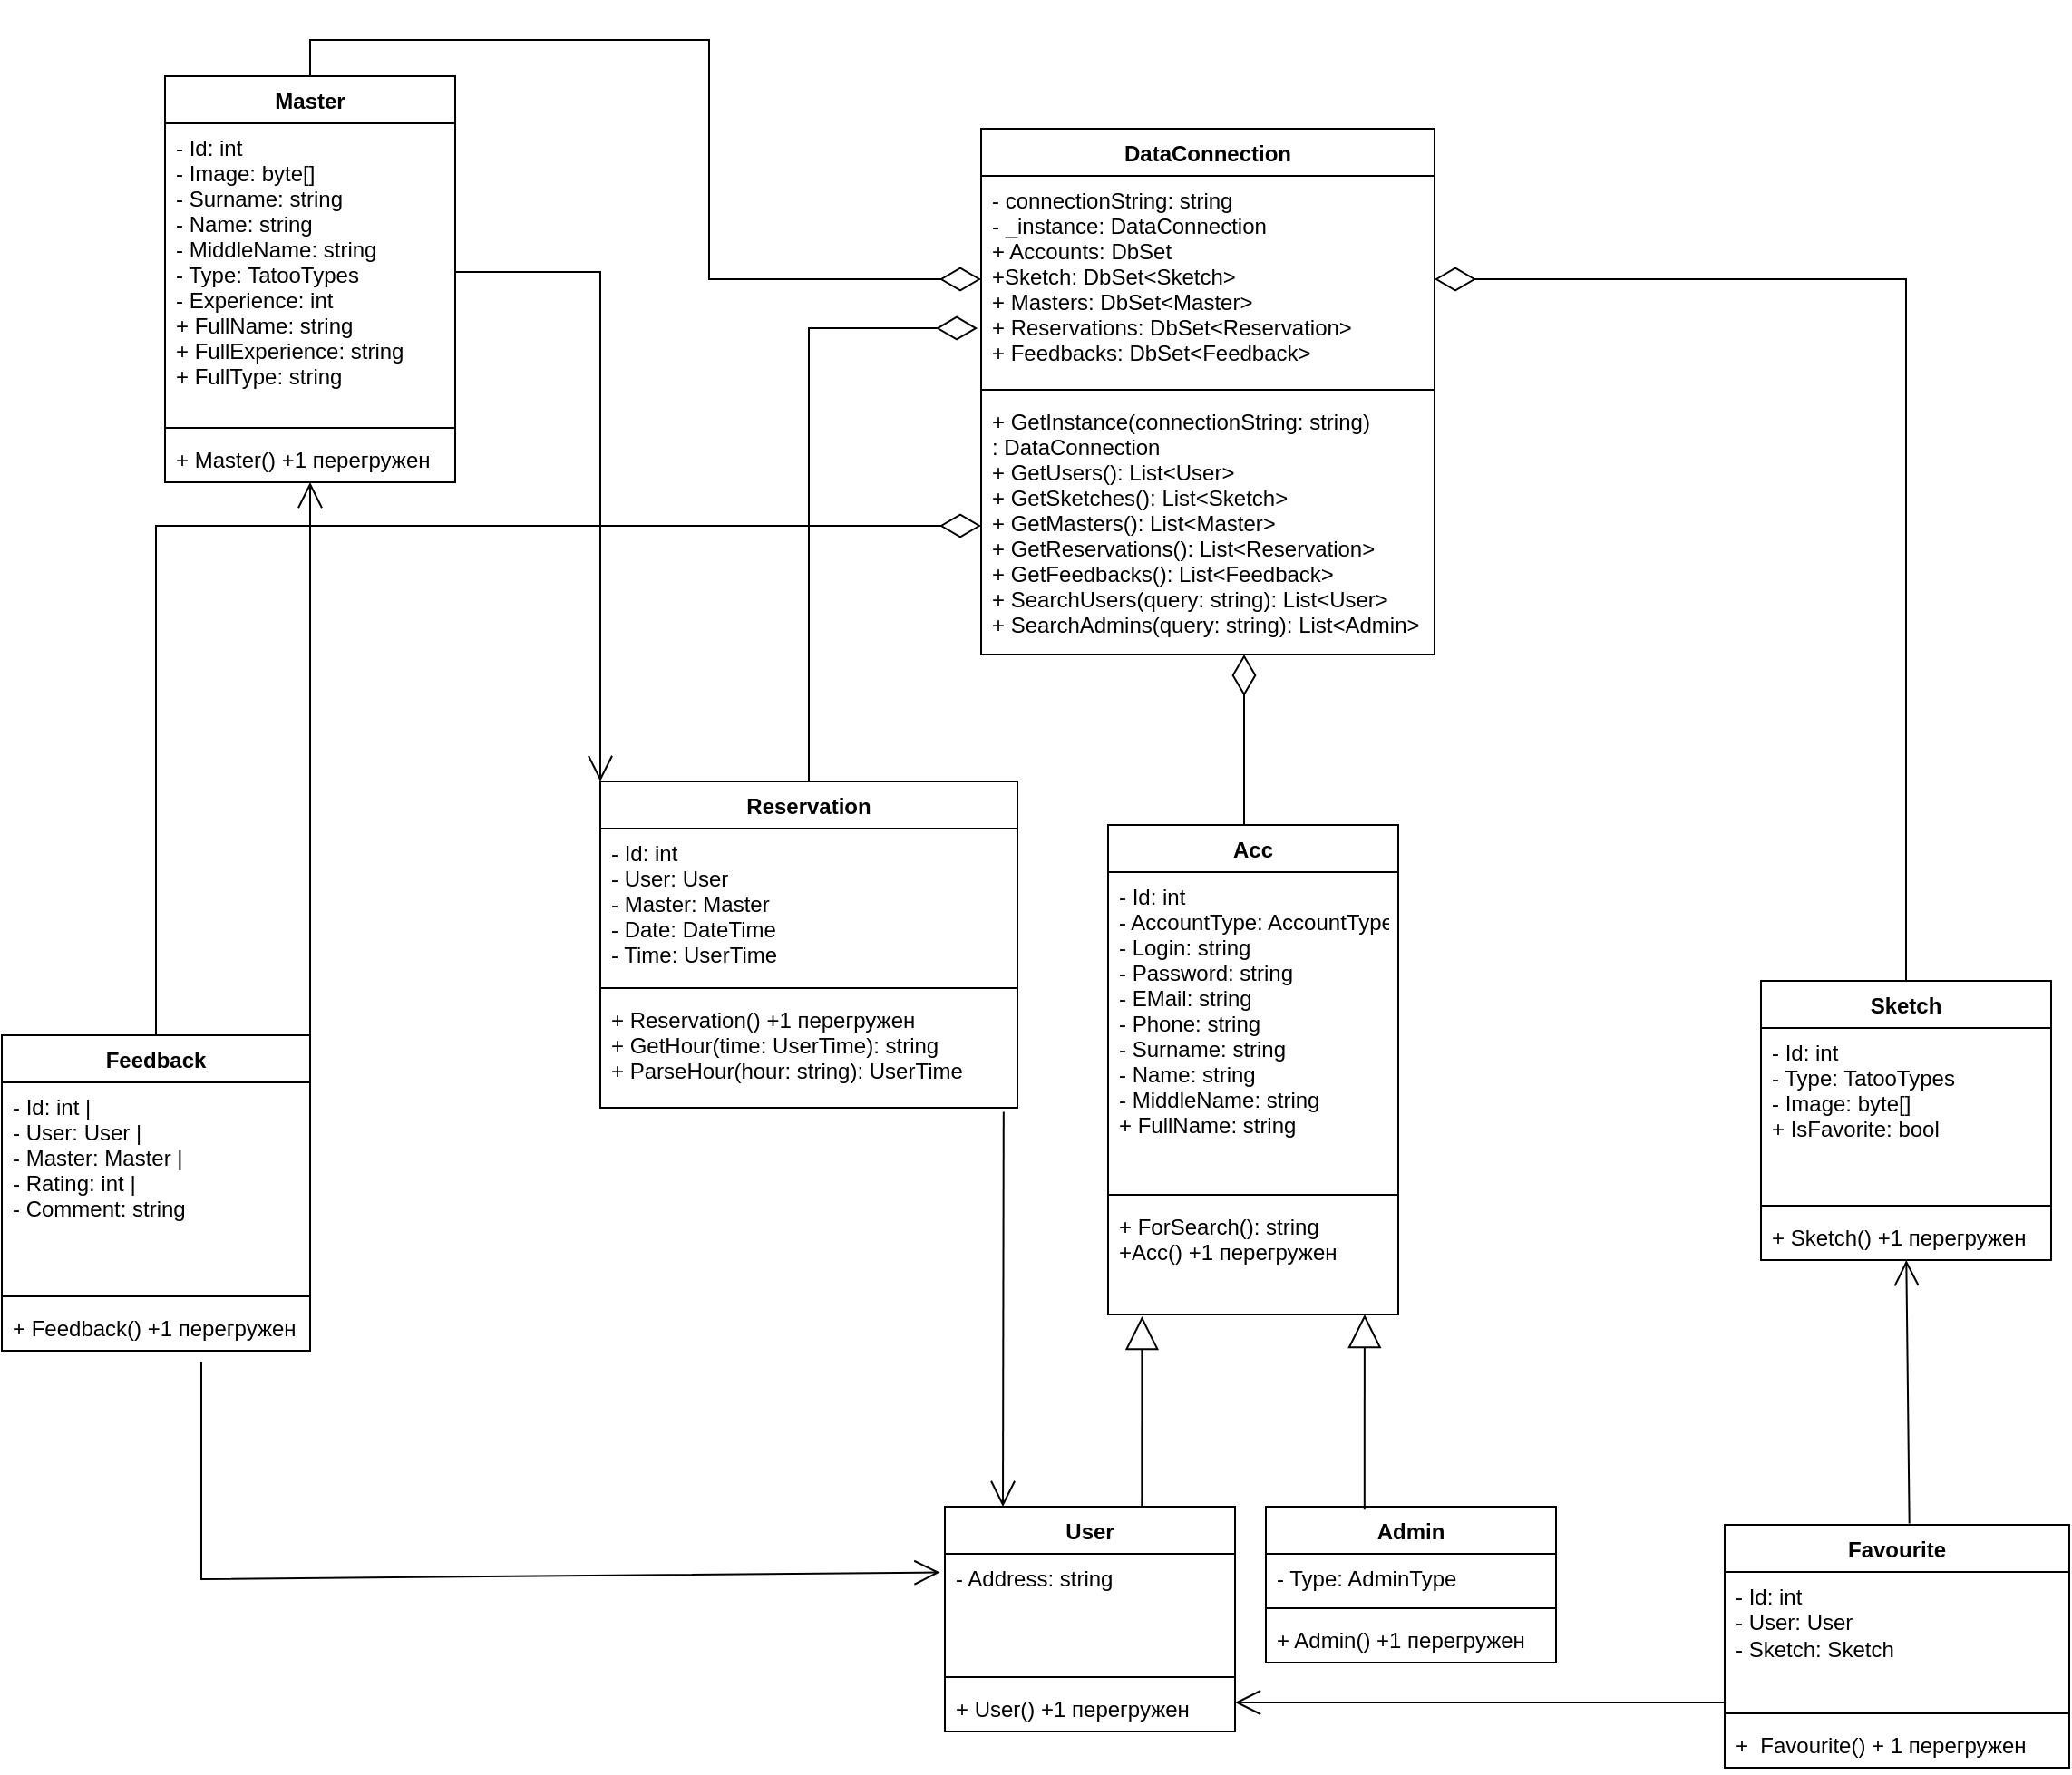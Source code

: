 <mxfile version="21.3.2" type="device" pages="22">
  <diagram id="C5RBs43oDa-KdzZeNtuy" name="Page-1">
    <mxGraphModel dx="2462" dy="998" grid="1" gridSize="10" guides="1" tooltips="1" connect="1" arrows="1" fold="1" page="1" pageScale="1" pageWidth="827" pageHeight="1169" math="0" shadow="0">
      <root>
        <mxCell id="WIyWlLk6GJQsqaUBKTNV-0" />
        <mxCell id="WIyWlLk6GJQsqaUBKTNV-1" parent="WIyWlLk6GJQsqaUBKTNV-0" />
        <mxCell id="MC3SOzoT4DRSixCEslD2-1" value="DataConnection" style="swimlane;fontStyle=1;align=center;verticalAlign=top;childLayout=stackLayout;horizontal=1;startSize=26;horizontalStack=0;resizeParent=1;resizeParentMax=0;resizeLast=0;collapsible=1;marginBottom=0;" parent="WIyWlLk6GJQsqaUBKTNV-1" vertex="1">
          <mxGeometry x="670" y="340" width="250" height="290" as="geometry" />
        </mxCell>
        <mxCell id="MC3SOzoT4DRSixCEslD2-2" value=" - connectionString: string&#xa;- _instance: DataConnection &#xa;+ Accounts: DbSet&#xa;+Sketch: DbSet&lt;Sketch&gt;&#xa; + Masters: DbSet&lt;Master&gt;&#xa;+ Reservations: DbSet&lt;Reservation&gt; &#xa;+ Feedbacks: DbSet&lt;Feedback&gt; " style="text;strokeColor=none;fillColor=none;align=left;verticalAlign=top;spacingLeft=4;spacingRight=4;overflow=hidden;rotatable=0;points=[[0,0.5],[1,0.5]];portConstraint=eastwest;" parent="MC3SOzoT4DRSixCEslD2-1" vertex="1">
          <mxGeometry y="26" width="250" height="114" as="geometry" />
        </mxCell>
        <mxCell id="MC3SOzoT4DRSixCEslD2-3" value="" style="line;strokeWidth=1;fillColor=none;align=left;verticalAlign=middle;spacingTop=-1;spacingLeft=3;spacingRight=3;rotatable=0;labelPosition=right;points=[];portConstraint=eastwest;strokeColor=inherit;" parent="MC3SOzoT4DRSixCEslD2-1" vertex="1">
          <mxGeometry y="140" width="250" height="8" as="geometry" />
        </mxCell>
        <mxCell id="MC3SOzoT4DRSixCEslD2-4" value="+ GetInstance(connectionString: string)&#xa;: DataConnection &#xa;+ GetUsers(): List&lt;User&gt; &#xa;+ GetSketches(): List&lt;Sketch&gt; &#xa;+ GetMasters(): List&lt;Master&gt; &#xa;+ GetReservations(): List&lt;Reservation&gt;&#xa;+ GetFeedbacks(): List&lt;Feedback&gt;&#xa;+ SearchUsers(query: string): List&lt;User&gt;&#xa;+ SearchAdmins(query: string): List&lt;Admin&gt; " style="text;strokeColor=none;fillColor=none;align=left;verticalAlign=top;spacingLeft=4;spacingRight=4;overflow=hidden;rotatable=0;points=[[0,0.5],[1,0.5]];portConstraint=eastwest;" parent="MC3SOzoT4DRSixCEslD2-1" vertex="1">
          <mxGeometry y="148" width="250" height="142" as="geometry" />
        </mxCell>
        <mxCell id="6Q3_wb4uWhZ42XiI83EG-4" value="Reservation" style="swimlane;fontStyle=1;align=center;verticalAlign=top;childLayout=stackLayout;horizontal=1;startSize=26;horizontalStack=0;resizeParent=1;resizeParentMax=0;resizeLast=0;collapsible=1;marginBottom=0;" parent="WIyWlLk6GJQsqaUBKTNV-1" vertex="1">
          <mxGeometry x="460" y="700" width="230" height="180" as="geometry" />
        </mxCell>
        <mxCell id="6Q3_wb4uWhZ42XiI83EG-5" value="- Id: int &#xa;- User: User &#xa;- Master: Master &#xa;- Date: DateTime &#xa;- Time: UserTime" style="text;strokeColor=none;fillColor=none;align=left;verticalAlign=top;spacingLeft=4;spacingRight=4;overflow=hidden;rotatable=0;points=[[0,0.5],[1,0.5]];portConstraint=eastwest;" parent="6Q3_wb4uWhZ42XiI83EG-4" vertex="1">
          <mxGeometry y="26" width="230" height="84" as="geometry" />
        </mxCell>
        <mxCell id="6Q3_wb4uWhZ42XiI83EG-6" value="" style="line;strokeWidth=1;fillColor=none;align=left;verticalAlign=middle;spacingTop=-1;spacingLeft=3;spacingRight=3;rotatable=0;labelPosition=right;points=[];portConstraint=eastwest;strokeColor=inherit;" parent="6Q3_wb4uWhZ42XiI83EG-4" vertex="1">
          <mxGeometry y="110" width="230" height="8" as="geometry" />
        </mxCell>
        <mxCell id="6Q3_wb4uWhZ42XiI83EG-7" value="+ Reservation() +1 перегружен&#xa;+ GetHour(time: UserTime): string &#xa;+ ParseHour(hour: string): UserTime " style="text;strokeColor=none;fillColor=none;align=left;verticalAlign=top;spacingLeft=4;spacingRight=4;overflow=hidden;rotatable=0;points=[[0,0.5],[1,0.5]];portConstraint=eastwest;" parent="6Q3_wb4uWhZ42XiI83EG-4" vertex="1">
          <mxGeometry y="118" width="230" height="62" as="geometry" />
        </mxCell>
        <mxCell id="6Q3_wb4uWhZ42XiI83EG-8" value="Feedback" style="swimlane;fontStyle=1;align=center;verticalAlign=top;childLayout=stackLayout;horizontal=1;startSize=26;horizontalStack=0;resizeParent=1;resizeParentMax=0;resizeLast=0;collapsible=1;marginBottom=0;" parent="WIyWlLk6GJQsqaUBKTNV-1" vertex="1">
          <mxGeometry x="130" y="840" width="170" height="174" as="geometry" />
        </mxCell>
        <mxCell id="6Q3_wb4uWhZ42XiI83EG-9" value="- Id: int             |&#xa;- User: User          |&#xa;- Master: Master      |&#xa;- Rating: int         |&#xa;- Comment: string " style="text;strokeColor=none;fillColor=none;align=left;verticalAlign=top;spacingLeft=4;spacingRight=4;overflow=hidden;rotatable=0;points=[[0,0.5],[1,0.5]];portConstraint=eastwest;" parent="6Q3_wb4uWhZ42XiI83EG-8" vertex="1">
          <mxGeometry y="26" width="170" height="114" as="geometry" />
        </mxCell>
        <mxCell id="6Q3_wb4uWhZ42XiI83EG-10" value="" style="line;strokeWidth=1;fillColor=none;align=left;verticalAlign=middle;spacingTop=-1;spacingLeft=3;spacingRight=3;rotatable=0;labelPosition=right;points=[];portConstraint=eastwest;strokeColor=inherit;" parent="6Q3_wb4uWhZ42XiI83EG-8" vertex="1">
          <mxGeometry y="140" width="170" height="8" as="geometry" />
        </mxCell>
        <mxCell id="6Q3_wb4uWhZ42XiI83EG-11" value="+ Feedback() +1 перегружен" style="text;strokeColor=none;fillColor=none;align=left;verticalAlign=top;spacingLeft=4;spacingRight=4;overflow=hidden;rotatable=0;points=[[0,0.5],[1,0.5]];portConstraint=eastwest;" parent="6Q3_wb4uWhZ42XiI83EG-8" vertex="1">
          <mxGeometry y="148" width="170" height="26" as="geometry" />
        </mxCell>
        <mxCell id="6Q3_wb4uWhZ42XiI83EG-15" value="Master" style="swimlane;fontStyle=1;align=center;verticalAlign=top;childLayout=stackLayout;horizontal=1;startSize=26;horizontalStack=0;resizeParent=1;resizeParentMax=0;resizeLast=0;collapsible=1;marginBottom=0;" parent="WIyWlLk6GJQsqaUBKTNV-1" vertex="1">
          <mxGeometry x="220" y="311" width="160" height="224" as="geometry" />
        </mxCell>
        <mxCell id="6Q3_wb4uWhZ42XiI83EG-16" value="- Id: int &#xa;- Image: byte[] &#xa;- Surname: string &#xa;- Name: string &#xa;- MiddleName: string &#xa;- Type: TatooTypes &#xa;- Experience: int&#xa;+ FullName: string &#xa;+ FullExperience: string&#xa;+ FullType: string&#xa;" style="text;strokeColor=none;fillColor=none;align=left;verticalAlign=top;spacingLeft=4;spacingRight=4;overflow=hidden;rotatable=0;points=[[0,0.5],[1,0.5]];portConstraint=eastwest;" parent="6Q3_wb4uWhZ42XiI83EG-15" vertex="1">
          <mxGeometry y="26" width="160" height="164" as="geometry" />
        </mxCell>
        <mxCell id="6Q3_wb4uWhZ42XiI83EG-17" value="" style="line;strokeWidth=1;fillColor=none;align=left;verticalAlign=middle;spacingTop=-1;spacingLeft=3;spacingRight=3;rotatable=0;labelPosition=right;points=[];portConstraint=eastwest;strokeColor=inherit;" parent="6Q3_wb4uWhZ42XiI83EG-15" vertex="1">
          <mxGeometry y="190" width="160" height="8" as="geometry" />
        </mxCell>
        <mxCell id="6Q3_wb4uWhZ42XiI83EG-18" value="+ Master() +1 перегружен" style="text;strokeColor=none;fillColor=none;align=left;verticalAlign=top;spacingLeft=4;spacingRight=4;overflow=hidden;rotatable=0;points=[[0,0.5],[1,0.5]];portConstraint=eastwest;" parent="6Q3_wb4uWhZ42XiI83EG-15" vertex="1">
          <mxGeometry y="198" width="160" height="26" as="geometry" />
        </mxCell>
        <mxCell id="6Q3_wb4uWhZ42XiI83EG-19" value="Sketch" style="swimlane;fontStyle=1;align=center;verticalAlign=top;childLayout=stackLayout;horizontal=1;startSize=26;horizontalStack=0;resizeParent=1;resizeParentMax=0;resizeLast=0;collapsible=1;marginBottom=0;" parent="WIyWlLk6GJQsqaUBKTNV-1" vertex="1">
          <mxGeometry x="1100" y="810" width="160" height="154" as="geometry" />
        </mxCell>
        <mxCell id="6Q3_wb4uWhZ42XiI83EG-20" value="- Id: int &#xa;- Type: TatooTypes&#xa;- Image: byte[]&#xa;+ IsFavorite: bool" style="text;strokeColor=none;fillColor=none;align=left;verticalAlign=top;spacingLeft=4;spacingRight=4;overflow=hidden;rotatable=0;points=[[0,0.5],[1,0.5]];portConstraint=eastwest;" parent="6Q3_wb4uWhZ42XiI83EG-19" vertex="1">
          <mxGeometry y="26" width="160" height="94" as="geometry" />
        </mxCell>
        <mxCell id="6Q3_wb4uWhZ42XiI83EG-21" value="" style="line;strokeWidth=1;fillColor=none;align=left;verticalAlign=middle;spacingTop=-1;spacingLeft=3;spacingRight=3;rotatable=0;labelPosition=right;points=[];portConstraint=eastwest;strokeColor=inherit;" parent="6Q3_wb4uWhZ42XiI83EG-19" vertex="1">
          <mxGeometry y="120" width="160" height="8" as="geometry" />
        </mxCell>
        <mxCell id="6Q3_wb4uWhZ42XiI83EG-22" value="+ Sketch() +1 перегружен" style="text;strokeColor=none;fillColor=none;align=left;verticalAlign=top;spacingLeft=4;spacingRight=4;overflow=hidden;rotatable=0;points=[[0,0.5],[1,0.5]];portConstraint=eastwest;" parent="6Q3_wb4uWhZ42XiI83EG-19" vertex="1">
          <mxGeometry y="128" width="160" height="26" as="geometry" />
        </mxCell>
        <mxCell id="6Q3_wb4uWhZ42XiI83EG-23" value="Acc" style="swimlane;fontStyle=1;align=center;verticalAlign=top;childLayout=stackLayout;horizontal=1;startSize=26;horizontalStack=0;resizeParent=1;resizeParentMax=0;resizeLast=0;collapsible=1;marginBottom=0;" parent="WIyWlLk6GJQsqaUBKTNV-1" vertex="1">
          <mxGeometry x="740" y="724" width="160" height="270" as="geometry" />
        </mxCell>
        <mxCell id="6Q3_wb4uWhZ42XiI83EG-24" value="- Id: int &#xa;- AccountType: AccountType &#xa;- Login: string &#xa;- Password: string &#xa;- EMail: string &#xa;- Phone: string &#xa;- Surname: string &#xa;- Name: string &#xa;- MiddleName: string&#xa;+ FullName: string" style="text;strokeColor=none;fillColor=none;align=left;verticalAlign=top;spacingLeft=4;spacingRight=4;overflow=hidden;rotatable=0;points=[[0,0.5],[1,0.5]];portConstraint=eastwest;" parent="6Q3_wb4uWhZ42XiI83EG-23" vertex="1">
          <mxGeometry y="26" width="160" height="174" as="geometry" />
        </mxCell>
        <mxCell id="6Q3_wb4uWhZ42XiI83EG-25" value="" style="line;strokeWidth=1;fillColor=none;align=left;verticalAlign=middle;spacingTop=-1;spacingLeft=3;spacingRight=3;rotatable=0;labelPosition=right;points=[];portConstraint=eastwest;strokeColor=inherit;" parent="6Q3_wb4uWhZ42XiI83EG-23" vertex="1">
          <mxGeometry y="200" width="160" height="8" as="geometry" />
        </mxCell>
        <mxCell id="6Q3_wb4uWhZ42XiI83EG-26" value="+ ForSearch(): string&#xa;+Acc() +1 перегружен" style="text;strokeColor=none;fillColor=none;align=left;verticalAlign=top;spacingLeft=4;spacingRight=4;overflow=hidden;rotatable=0;points=[[0,0.5],[1,0.5]];portConstraint=eastwest;" parent="6Q3_wb4uWhZ42XiI83EG-23" vertex="1">
          <mxGeometry y="208" width="160" height="62" as="geometry" />
        </mxCell>
        <mxCell id="6Q3_wb4uWhZ42XiI83EG-27" value="User" style="swimlane;fontStyle=1;align=center;verticalAlign=top;childLayout=stackLayout;horizontal=1;startSize=26;horizontalStack=0;resizeParent=1;resizeParentMax=0;resizeLast=0;collapsible=1;marginBottom=0;" parent="WIyWlLk6GJQsqaUBKTNV-1" vertex="1">
          <mxGeometry x="650" y="1100" width="160" height="124" as="geometry" />
        </mxCell>
        <mxCell id="6Q3_wb4uWhZ42XiI83EG-28" value="- Address: string &#xa;" style="text;strokeColor=none;fillColor=none;align=left;verticalAlign=top;spacingLeft=4;spacingRight=4;overflow=hidden;rotatable=0;points=[[0,0.5],[1,0.5]];portConstraint=eastwest;" parent="6Q3_wb4uWhZ42XiI83EG-27" vertex="1">
          <mxGeometry y="26" width="160" height="64" as="geometry" />
        </mxCell>
        <mxCell id="6Q3_wb4uWhZ42XiI83EG-29" value="" style="line;strokeWidth=1;fillColor=none;align=left;verticalAlign=middle;spacingTop=-1;spacingLeft=3;spacingRight=3;rotatable=0;labelPosition=right;points=[];portConstraint=eastwest;strokeColor=inherit;" parent="6Q3_wb4uWhZ42XiI83EG-27" vertex="1">
          <mxGeometry y="90" width="160" height="8" as="geometry" />
        </mxCell>
        <mxCell id="6Q3_wb4uWhZ42XiI83EG-30" value="+ User() +1 перегружен" style="text;strokeColor=none;fillColor=none;align=left;verticalAlign=top;spacingLeft=4;spacingRight=4;overflow=hidden;rotatable=0;points=[[0,0.5],[1,0.5]];portConstraint=eastwest;" parent="6Q3_wb4uWhZ42XiI83EG-27" vertex="1">
          <mxGeometry y="98" width="160" height="26" as="geometry" />
        </mxCell>
        <mxCell id="6Q3_wb4uWhZ42XiI83EG-31" value="Admin" style="swimlane;fontStyle=1;align=center;verticalAlign=top;childLayout=stackLayout;horizontal=1;startSize=26;horizontalStack=0;resizeParent=1;resizeParentMax=0;resizeLast=0;collapsible=1;marginBottom=0;" parent="WIyWlLk6GJQsqaUBKTNV-1" vertex="1">
          <mxGeometry x="827" y="1100" width="160" height="86" as="geometry" />
        </mxCell>
        <mxCell id="6Q3_wb4uWhZ42XiI83EG-32" value=" - Type: AdminType " style="text;strokeColor=none;fillColor=none;align=left;verticalAlign=top;spacingLeft=4;spacingRight=4;overflow=hidden;rotatable=0;points=[[0,0.5],[1,0.5]];portConstraint=eastwest;" parent="6Q3_wb4uWhZ42XiI83EG-31" vertex="1">
          <mxGeometry y="26" width="160" height="26" as="geometry" />
        </mxCell>
        <mxCell id="6Q3_wb4uWhZ42XiI83EG-33" value="" style="line;strokeWidth=1;fillColor=none;align=left;verticalAlign=middle;spacingTop=-1;spacingLeft=3;spacingRight=3;rotatable=0;labelPosition=right;points=[];portConstraint=eastwest;strokeColor=inherit;" parent="6Q3_wb4uWhZ42XiI83EG-31" vertex="1">
          <mxGeometry y="52" width="160" height="8" as="geometry" />
        </mxCell>
        <mxCell id="6Q3_wb4uWhZ42XiI83EG-34" value="+ Admin() +1 перегружен" style="text;strokeColor=none;fillColor=none;align=left;verticalAlign=top;spacingLeft=4;spacingRight=4;overflow=hidden;rotatable=0;points=[[0,0.5],[1,0.5]];portConstraint=eastwest;" parent="6Q3_wb4uWhZ42XiI83EG-31" vertex="1">
          <mxGeometry y="60" width="160" height="26" as="geometry" />
        </mxCell>
        <mxCell id="6Q3_wb4uWhZ42XiI83EG-38" value="" style="endArrow=block;endSize=16;endFill=0;html=1;rounded=0;exitX=0.679;exitY=-0.003;exitDx=0;exitDy=0;exitPerimeter=0;entryX=0.117;entryY=1.016;entryDx=0;entryDy=0;entryPerimeter=0;" parent="WIyWlLk6GJQsqaUBKTNV-1" source="6Q3_wb4uWhZ42XiI83EG-27" target="6Q3_wb4uWhZ42XiI83EG-26" edge="1">
          <mxGeometry width="160" relative="1" as="geometry">
            <mxPoint x="209" y="770" as="sourcePoint" />
            <mxPoint x="760" y="960" as="targetPoint" />
          </mxGeometry>
        </mxCell>
        <mxCell id="6Q3_wb4uWhZ42XiI83EG-39" value="" style="endArrow=block;endSize=16;endFill=0;html=1;rounded=0;exitX=0.34;exitY=0.019;exitDx=0;exitDy=0;entryX=0.884;entryY=1;entryDx=0;entryDy=0;exitPerimeter=0;entryPerimeter=0;" parent="WIyWlLk6GJQsqaUBKTNV-1" source="6Q3_wb4uWhZ42XiI83EG-31" target="6Q3_wb4uWhZ42XiI83EG-26" edge="1">
          <mxGeometry width="160" relative="1" as="geometry">
            <mxPoint x="529" y="1000" as="sourcePoint" />
            <mxPoint x="609" y="899" as="targetPoint" />
          </mxGeometry>
        </mxCell>
        <mxCell id="6Q3_wb4uWhZ42XiI83EG-40" value="" style="endArrow=open;endFill=1;endSize=12;html=1;rounded=0;exitX=1;exitY=0.5;exitDx=0;exitDy=0;entryX=0;entryY=0;entryDx=0;entryDy=0;" parent="WIyWlLk6GJQsqaUBKTNV-1" source="6Q3_wb4uWhZ42XiI83EG-16" target="6Q3_wb4uWhZ42XiI83EG-4" edge="1">
          <mxGeometry width="160" relative="1" as="geometry">
            <mxPoint x="460" y="480" as="sourcePoint" />
            <mxPoint x="410" y="710" as="targetPoint" />
            <Array as="points">
              <mxPoint x="460" y="419" />
            </Array>
          </mxGeometry>
        </mxCell>
        <mxCell id="6Q3_wb4uWhZ42XiI83EG-41" value="" style="endArrow=open;endFill=1;endSize=12;html=1;rounded=0;exitX=0.967;exitY=1.036;exitDx=0;exitDy=0;exitPerimeter=0;" parent="WIyWlLk6GJQsqaUBKTNV-1" source="6Q3_wb4uWhZ42XiI83EG-7" edge="1">
          <mxGeometry width="160" relative="1" as="geometry">
            <mxPoint x="580" y="420" as="sourcePoint" />
            <mxPoint x="682" y="1100" as="targetPoint" />
          </mxGeometry>
        </mxCell>
        <mxCell id="6Q3_wb4uWhZ42XiI83EG-44" value="" style="endArrow=open;endFill=1;endSize=12;html=1;rounded=0;exitX=1;exitY=0;exitDx=0;exitDy=0;" parent="WIyWlLk6GJQsqaUBKTNV-1" source="6Q3_wb4uWhZ42XiI83EG-8" target="6Q3_wb4uWhZ42XiI83EG-18" edge="1">
          <mxGeometry width="160" relative="1" as="geometry">
            <mxPoint x="460" y="710" as="sourcePoint" />
            <mxPoint x="410" y="340" as="targetPoint" />
          </mxGeometry>
        </mxCell>
        <mxCell id="M3Xp6Tz5kuMCIfI95VH9-0" style="edgeStyle=orthogonalEdgeStyle;rounded=0;orthogonalLoop=1;jettySize=auto;html=1;fontFamily=Helvetica;fontSize=12;fontColor=default;endArrow=diamondThin;endFill=0;endSize=20;exitX=0.5;exitY=0;exitDx=0;exitDy=0;entryX=1;entryY=0.5;entryDx=0;entryDy=0;" parent="WIyWlLk6GJQsqaUBKTNV-1" source="6Q3_wb4uWhZ42XiI83EG-19" target="MC3SOzoT4DRSixCEslD2-2" edge="1">
          <mxGeometry relative="1" as="geometry">
            <mxPoint x="1150" y="850" as="sourcePoint" />
            <mxPoint x="1420" y="330" as="targetPoint" />
          </mxGeometry>
        </mxCell>
        <mxCell id="M3Xp6Tz5kuMCIfI95VH9-1" style="edgeStyle=orthogonalEdgeStyle;rounded=0;orthogonalLoop=1;jettySize=auto;html=1;fontFamily=Helvetica;fontSize=12;fontColor=default;endArrow=diamondThin;endFill=0;endSize=20;exitX=0.5;exitY=0;exitDx=0;exitDy=0;" parent="WIyWlLk6GJQsqaUBKTNV-1" source="6Q3_wb4uWhZ42XiI83EG-23" target="MC3SOzoT4DRSixCEslD2-4" edge="1">
          <mxGeometry relative="1" as="geometry">
            <mxPoint x="1160" y="860" as="sourcePoint" />
            <mxPoint x="1240" y="786" as="targetPoint" />
            <Array as="points">
              <mxPoint x="815" y="724" />
            </Array>
          </mxGeometry>
        </mxCell>
        <mxCell id="M3Xp6Tz5kuMCIfI95VH9-2" style="edgeStyle=orthogonalEdgeStyle;rounded=0;orthogonalLoop=1;jettySize=auto;html=1;entryX=-0.008;entryY=0.737;entryDx=0;entryDy=0;fontFamily=Helvetica;fontSize=12;fontColor=default;endArrow=diamondThin;endFill=0;endSize=20;entryPerimeter=0;exitX=0.5;exitY=0;exitDx=0;exitDy=0;" parent="WIyWlLk6GJQsqaUBKTNV-1" source="6Q3_wb4uWhZ42XiI83EG-4" target="MC3SOzoT4DRSixCEslD2-2" edge="1">
          <mxGeometry relative="1" as="geometry">
            <mxPoint x="1170" y="870" as="sourcePoint" />
            <mxPoint x="1250" y="796" as="targetPoint" />
          </mxGeometry>
        </mxCell>
        <mxCell id="M3Xp6Tz5kuMCIfI95VH9-3" style="edgeStyle=orthogonalEdgeStyle;rounded=0;orthogonalLoop=1;jettySize=auto;html=1;entryX=0;entryY=0.5;entryDx=0;entryDy=0;fontFamily=Helvetica;fontSize=12;fontColor=default;endArrow=diamondThin;endFill=0;endSize=20;exitX=0.5;exitY=0;exitDx=0;exitDy=0;" parent="WIyWlLk6GJQsqaUBKTNV-1" source="6Q3_wb4uWhZ42XiI83EG-15" target="MC3SOzoT4DRSixCEslD2-2" edge="1">
          <mxGeometry relative="1" as="geometry">
            <mxPoint x="1180" y="880" as="sourcePoint" />
            <mxPoint x="1260" y="806" as="targetPoint" />
          </mxGeometry>
        </mxCell>
        <mxCell id="M3Xp6Tz5kuMCIfI95VH9-4" style="edgeStyle=orthogonalEdgeStyle;rounded=0;orthogonalLoop=1;jettySize=auto;html=1;entryX=0;entryY=0.5;entryDx=0;entryDy=0;fontFamily=Helvetica;fontSize=12;fontColor=default;endArrow=diamondThin;endFill=0;endSize=20;exitX=0.5;exitY=0;exitDx=0;exitDy=0;" parent="WIyWlLk6GJQsqaUBKTNV-1" source="6Q3_wb4uWhZ42XiI83EG-8" target="MC3SOzoT4DRSixCEslD2-4" edge="1">
          <mxGeometry relative="1" as="geometry">
            <mxPoint x="1190" y="890" as="sourcePoint" />
            <mxPoint x="1270" y="816" as="targetPoint" />
          </mxGeometry>
        </mxCell>
        <mxCell id="AvRsqPbpmFn_p4HpHl72-0" value="Favourite" style="swimlane;fontStyle=1;align=center;verticalAlign=top;childLayout=stackLayout;horizontal=1;startSize=26;horizontalStack=0;resizeParent=1;resizeParentMax=0;resizeLast=0;collapsible=1;marginBottom=0;whiteSpace=wrap;html=1;" vertex="1" parent="WIyWlLk6GJQsqaUBKTNV-1">
          <mxGeometry x="1080" y="1110" width="190" height="134" as="geometry" />
        </mxCell>
        <mxCell id="AvRsqPbpmFn_p4HpHl72-1" value=" - Id: int&amp;nbsp;&lt;br&gt;- User: User&lt;br&gt;- Sketch: Sketch" style="text;strokeColor=none;fillColor=none;align=left;verticalAlign=top;spacingLeft=4;spacingRight=4;overflow=hidden;rotatable=0;points=[[0,0.5],[1,0.5]];portConstraint=eastwest;whiteSpace=wrap;html=1;" vertex="1" parent="AvRsqPbpmFn_p4HpHl72-0">
          <mxGeometry y="26" width="190" height="74" as="geometry" />
        </mxCell>
        <mxCell id="AvRsqPbpmFn_p4HpHl72-2" value="" style="line;strokeWidth=1;fillColor=none;align=left;verticalAlign=middle;spacingTop=-1;spacingLeft=3;spacingRight=3;rotatable=0;labelPosition=right;points=[];portConstraint=eastwest;strokeColor=inherit;" vertex="1" parent="AvRsqPbpmFn_p4HpHl72-0">
          <mxGeometry y="100" width="190" height="8" as="geometry" />
        </mxCell>
        <mxCell id="AvRsqPbpmFn_p4HpHl72-3" value="+&amp;nbsp; Favourite() + 1 перегружен" style="text;strokeColor=none;fillColor=none;align=left;verticalAlign=top;spacingLeft=4;spacingRight=4;overflow=hidden;rotatable=0;points=[[0,0.5],[1,0.5]];portConstraint=eastwest;whiteSpace=wrap;html=1;" vertex="1" parent="AvRsqPbpmFn_p4HpHl72-0">
          <mxGeometry y="108" width="190" height="26" as="geometry" />
        </mxCell>
        <mxCell id="AvRsqPbpmFn_p4HpHl72-5" value="" style="endArrow=open;endFill=1;endSize=12;html=1;rounded=0;entryX=-0.017;entryY=0.16;entryDx=0;entryDy=0;entryPerimeter=0;" edge="1" parent="WIyWlLk6GJQsqaUBKTNV-1" target="6Q3_wb4uWhZ42XiI83EG-28">
          <mxGeometry width="160" relative="1" as="geometry">
            <mxPoint x="240" y="1020" as="sourcePoint" />
            <mxPoint x="540" y="1051.333" as="targetPoint" />
            <Array as="points">
              <mxPoint x="240" y="1140" />
            </Array>
          </mxGeometry>
        </mxCell>
        <mxCell id="AvRsqPbpmFn_p4HpHl72-6" value="" style="endArrow=open;endFill=1;endSize=12;html=1;rounded=0;exitX=0.003;exitY=0.973;exitDx=0;exitDy=0;exitPerimeter=0;" edge="1" parent="WIyWlLk6GJQsqaUBKTNV-1" source="AvRsqPbpmFn_p4HpHl72-1">
          <mxGeometry width="160" relative="1" as="geometry">
            <mxPoint x="1300" y="1260" as="sourcePoint" />
            <mxPoint x="810" y="1208" as="targetPoint" />
            <Array as="points" />
          </mxGeometry>
        </mxCell>
        <mxCell id="AvRsqPbpmFn_p4HpHl72-7" value="" style="endArrow=open;endFill=1;endSize=12;html=1;rounded=0;exitX=0.536;exitY=-0.006;exitDx=0;exitDy=0;exitPerimeter=0;" edge="1" parent="WIyWlLk6GJQsqaUBKTNV-1" source="AvRsqPbpmFn_p4HpHl72-0" target="6Q3_wb4uWhZ42XiI83EG-22">
          <mxGeometry width="160" relative="1" as="geometry">
            <mxPoint x="1180" y="1010" as="sourcePoint" />
            <mxPoint x="779" y="1130" as="targetPoint" />
            <Array as="points" />
          </mxGeometry>
        </mxCell>
      </root>
    </mxGraphModel>
  </diagram>
  <diagram id="PvM4wkh8YhUi_Z-aZI32" name="Страница 4">
    <mxGraphModel dx="1648" dy="732" grid="1" gridSize="10" guides="1" tooltips="1" connect="1" arrows="1" fold="1" page="1" pageScale="1" pageWidth="827" pageHeight="1169" math="0" shadow="0">
      <root>
        <mxCell id="0" />
        <mxCell id="1" parent="0" />
        <mxCell id="zFrp79yUaDvX8r8P3EsQ-1" value="Клиент" style="shape=umlActor;verticalLabelPosition=bottom;verticalAlign=top;html=1;outlineConnect=0;" parent="1" vertex="1">
          <mxGeometry x="710" y="700" width="30" height="60" as="geometry" />
        </mxCell>
        <mxCell id="zFrp79yUaDvX8r8P3EsQ-6" value="Просмотр портфолио мастеров" style="ellipse;whiteSpace=wrap;html=1;" parent="1" vertex="1">
          <mxGeometry x="670" y="450" width="110" height="60" as="geometry" />
        </mxCell>
        <mxCell id="zFrp79yUaDvX8r8P3EsQ-9" value="Просмотр эскизов" style="ellipse;whiteSpace=wrap;html=1;" parent="1" vertex="1">
          <mxGeometry x="920" y="510" width="110" height="60" as="geometry" />
        </mxCell>
        <mxCell id="zFrp79yUaDvX8r8P3EsQ-15" value="Запись на сеанс" style="ellipse;whiteSpace=wrap;html=1;" parent="1" vertex="1">
          <mxGeometry x="670" y="360" width="110" height="60" as="geometry" />
        </mxCell>
        <mxCell id="zFrp79yUaDvX8r8P3EsQ-16" value="" style="endArrow=none;html=1;rounded=0;exitX=0.5;exitY=0;exitDx=0;exitDy=0;" parent="1" source="zFrp79yUaDvX8r8P3EsQ-6" target="zFrp79yUaDvX8r8P3EsQ-15" edge="1">
          <mxGeometry width="50" height="50" relative="1" as="geometry">
            <mxPoint x="760" y="650" as="sourcePoint" />
            <mxPoint x="920" y="710" as="targetPoint" />
          </mxGeometry>
        </mxCell>
        <mxCell id="zFrp79yUaDvX8r8P3EsQ-17" value="Удаление записи" style="ellipse;whiteSpace=wrap;html=1;" parent="1" vertex="1">
          <mxGeometry x="620" y="260" width="110" height="60" as="geometry" />
        </mxCell>
        <mxCell id="zFrp79yUaDvX8r8P3EsQ-22" value="Добавление в избранное" style="ellipse;whiteSpace=wrap;html=1;" parent="1" vertex="1">
          <mxGeometry x="980" y="420" width="110" height="60" as="geometry" />
        </mxCell>
        <mxCell id="zFrp79yUaDvX8r8P3EsQ-23" value="" style="endArrow=none;html=1;rounded=0;exitX=0.5;exitY=0;exitDx=0;exitDy=0;entryX=0.5;entryY=1;entryDx=0;entryDy=0;" parent="1" source="zFrp79yUaDvX8r8P3EsQ-9" target="zFrp79yUaDvX8r8P3EsQ-22" edge="1">
          <mxGeometry width="50" height="50" relative="1" as="geometry">
            <mxPoint x="875" y="460" as="sourcePoint" />
            <mxPoint x="901" y="409" as="targetPoint" />
          </mxGeometry>
        </mxCell>
        <mxCell id="zFrp79yUaDvX8r8P3EsQ-26" value="Удаление из избранного" style="ellipse;whiteSpace=wrap;html=1;" parent="1" vertex="1">
          <mxGeometry x="1050" y="330" width="110" height="60" as="geometry" />
        </mxCell>
        <mxCell id="zFrp79yUaDvX8r8P3EsQ-27" value="Фильтрация по стилю" style="ellipse;whiteSpace=wrap;html=1;" parent="1" vertex="1">
          <mxGeometry x="1120" y="440" width="110" height="60" as="geometry" />
        </mxCell>
        <mxCell id="zFrp79yUaDvX8r8P3EsQ-29" value="Добавление отзыва" style="ellipse;whiteSpace=wrap;html=1;" parent="1" vertex="1">
          <mxGeometry x="480" y="470" width="110" height="60" as="geometry" />
        </mxCell>
        <mxCell id="zFrp79yUaDvX8r8P3EsQ-30" value="Просмотр отзывов" style="ellipse;whiteSpace=wrap;html=1;" parent="1" vertex="1">
          <mxGeometry x="490" y="370" width="110" height="60" as="geometry" />
        </mxCell>
        <mxCell id="zFrp79yUaDvX8r8P3EsQ-32" value="" style="endArrow=none;html=1;rounded=0;entryX=1;entryY=0.5;entryDx=0;entryDy=0;exitX=0;exitY=0.5;exitDx=0;exitDy=0;" parent="1" source="zFrp79yUaDvX8r8P3EsQ-6" target="zFrp79yUaDvX8r8P3EsQ-30" edge="1">
          <mxGeometry width="50" height="50" relative="1" as="geometry">
            <mxPoint x="740" y="600" as="sourcePoint" />
            <mxPoint x="735" y="520" as="targetPoint" />
          </mxGeometry>
        </mxCell>
        <mxCell id="zFrp79yUaDvX8r8P3EsQ-33" value="" style="endArrow=none;html=1;rounded=0;entryX=1;entryY=0.5;entryDx=0;entryDy=0;exitX=0;exitY=0.5;exitDx=0;exitDy=0;" parent="1" source="zFrp79yUaDvX8r8P3EsQ-6" target="zFrp79yUaDvX8r8P3EsQ-29" edge="1">
          <mxGeometry width="50" height="50" relative="1" as="geometry">
            <mxPoint x="660" y="490" as="sourcePoint" />
            <mxPoint x="745" y="530" as="targetPoint" />
          </mxGeometry>
        </mxCell>
        <mxCell id="zFrp79yUaDvX8r8P3EsQ-34" value="Запись на сеанс" style="ellipse;whiteSpace=wrap;html=1;" parent="1" vertex="1">
          <mxGeometry x="420" y="660" width="110" height="60" as="geometry" />
        </mxCell>
        <mxCell id="zFrp79yUaDvX8r8P3EsQ-36" value="Удаление записи" style="ellipse;whiteSpace=wrap;html=1;" parent="1" vertex="1">
          <mxGeometry x="350" y="525" width="110" height="60" as="geometry" />
        </mxCell>
        <mxCell id="zFrp79yUaDvX8r8P3EsQ-38" value="Просмотр личных записей" style="ellipse;whiteSpace=wrap;html=1;" parent="1" vertex="1">
          <mxGeometry x="850" y="610" width="110" height="60" as="geometry" />
        </mxCell>
        <mxCell id="zFrp79yUaDvX8r8P3EsQ-40" value="Фильтрация по стилю" style="ellipse;whiteSpace=wrap;html=1;" parent="1" vertex="1">
          <mxGeometry x="827" y="420" width="110" height="60" as="geometry" />
        </mxCell>
        <mxCell id="zFrp79yUaDvX8r8P3EsQ-42" value="Авторизация/регистрация" style="ellipse;whiteSpace=wrap;html=1;" parent="1" vertex="1">
          <mxGeometry x="670" y="590" width="110" height="60" as="geometry" />
        </mxCell>
        <mxCell id="zFrp79yUaDvX8r8P3EsQ-43" value="" style="endArrow=none;html=1;rounded=0;exitX=0.5;exitY=0;exitDx=0;exitDy=0;exitPerimeter=0;entryX=0.61;entryY=0.98;entryDx=0;entryDy=0;entryPerimeter=0;" parent="1" source="zFrp79yUaDvX8r8P3EsQ-1" target="zFrp79yUaDvX8r8P3EsQ-42" edge="1">
          <mxGeometry width="50" height="50" relative="1" as="geometry">
            <mxPoint x="740" y="600" as="sourcePoint" />
            <mxPoint x="725" y="650" as="targetPoint" />
          </mxGeometry>
        </mxCell>
        <mxCell id="sZpyvVUFXYKhJ7MFgZjQ-1" value="расширение" style="html=1;verticalAlign=bottom;endArrow=open;dashed=1;endSize=8;edgeStyle=elbowEdgeStyle;elbow=vertical;curved=0;rounded=0;fontSize=12;exitX=0.546;exitY=0;exitDx=0;exitDy=0;exitPerimeter=0;" parent="1" source="zFrp79yUaDvX8r8P3EsQ-15" target="zFrp79yUaDvX8r8P3EsQ-17" edge="1">
          <mxGeometry relative="1" as="geometry">
            <mxPoint x="920" y="360" as="sourcePoint" />
            <mxPoint x="840" y="360" as="targetPoint" />
          </mxGeometry>
        </mxCell>
        <mxCell id="sZpyvVUFXYKhJ7MFgZjQ-2" value="расширение" style="html=1;verticalAlign=bottom;endArrow=open;dashed=1;endSize=8;edgeStyle=elbowEdgeStyle;elbow=vertical;curved=0;rounded=0;fontSize=12;exitX=1.012;exitY=0.417;exitDx=0;exitDy=0;exitPerimeter=0;entryX=0;entryY=0.5;entryDx=0;entryDy=0;" parent="1" source="zFrp79yUaDvX8r8P3EsQ-6" target="zFrp79yUaDvX8r8P3EsQ-40" edge="1">
          <mxGeometry relative="1" as="geometry">
            <mxPoint x="930" y="370" as="sourcePoint" />
            <mxPoint x="850" y="370" as="targetPoint" />
          </mxGeometry>
        </mxCell>
        <mxCell id="sZpyvVUFXYKhJ7MFgZjQ-3" value="расширение" style="html=1;verticalAlign=bottom;endArrow=open;dashed=1;endSize=8;edgeStyle=elbowEdgeStyle;elbow=vertical;curved=0;rounded=0;fontSize=12;exitX=1;exitY=0.5;exitDx=0;exitDy=0;entryX=0.208;entryY=0.953;entryDx=0;entryDy=0;entryPerimeter=0;" parent="1" source="zFrp79yUaDvX8r8P3EsQ-9" target="zFrp79yUaDvX8r8P3EsQ-27" edge="1">
          <mxGeometry relative="1" as="geometry">
            <mxPoint x="940" y="380" as="sourcePoint" />
            <mxPoint x="860" y="380" as="targetPoint" />
          </mxGeometry>
        </mxCell>
        <mxCell id="sZpyvVUFXYKhJ7MFgZjQ-4" value="расширение" style="html=1;verticalAlign=bottom;endArrow=open;dashed=1;endSize=8;edgeStyle=elbowEdgeStyle;elbow=vertical;curved=0;rounded=0;fontSize=12;exitX=0.395;exitY=-0.007;exitDx=0;exitDy=0;exitPerimeter=0;" parent="1" source="zFrp79yUaDvX8r8P3EsQ-22" target="zFrp79yUaDvX8r8P3EsQ-26" edge="1">
          <mxGeometry relative="1" as="geometry">
            <mxPoint x="950" y="390" as="sourcePoint" />
            <mxPoint x="870" y="390" as="targetPoint" />
          </mxGeometry>
        </mxCell>
        <mxCell id="sZpyvVUFXYKhJ7MFgZjQ-5" value="расширение" style="html=1;verticalAlign=bottom;endArrow=open;dashed=1;endSize=8;edgeStyle=elbowEdgeStyle;elbow=vertical;curved=0;rounded=0;fontSize=12;exitX=0;exitY=0;exitDx=0;exitDy=0;entryX=0.5;entryY=1;entryDx=0;entryDy=0;" parent="1" source="zFrp79yUaDvX8r8P3EsQ-34" target="zFrp79yUaDvX8r8P3EsQ-36" edge="1">
          <mxGeometry relative="1" as="geometry">
            <mxPoint x="960" y="400" as="sourcePoint" />
            <mxPoint x="880" y="400" as="targetPoint" />
          </mxGeometry>
        </mxCell>
        <mxCell id="sZpyvVUFXYKhJ7MFgZjQ-6" value="admin" style="shape=umlActor;verticalLabelPosition=bottom;verticalAlign=top;html=1;outlineConnect=0;" parent="1" vertex="1">
          <mxGeometry x="1380" y="720" width="30" height="60" as="geometry" />
        </mxCell>
        <mxCell id="sZpyvVUFXYKhJ7MFgZjQ-8" value="Просмотр таблиц бд" style="ellipse;whiteSpace=wrap;html=1;" parent="1" vertex="1">
          <mxGeometry x="1340" y="610" width="110" height="60" as="geometry" />
        </mxCell>
        <mxCell id="sZpyvVUFXYKhJ7MFgZjQ-9" value="Удаление" style="ellipse;whiteSpace=wrap;html=1;" parent="1" vertex="1">
          <mxGeometry x="1260" y="525" width="110" height="60" as="geometry" />
        </mxCell>
        <mxCell id="sZpyvVUFXYKhJ7MFgZjQ-10" value="Добавление" style="ellipse;whiteSpace=wrap;html=1;" parent="1" vertex="1">
          <mxGeometry x="1390" y="525" width="110" height="60" as="geometry" />
        </mxCell>
        <mxCell id="sZpyvVUFXYKhJ7MFgZjQ-11" value="Редактирование" style="ellipse;whiteSpace=wrap;html=1;" parent="1" vertex="1">
          <mxGeometry x="1520" y="525" width="110" height="60" as="geometry" />
        </mxCell>
        <mxCell id="sZpyvVUFXYKhJ7MFgZjQ-12" value="" style="endArrow=none;html=1;rounded=0;exitX=0.25;exitY=0.1;exitDx=0;exitDy=0;entryX=0;entryY=1;entryDx=0;entryDy=0;exitPerimeter=0;" parent="1" source="sZpyvVUFXYKhJ7MFgZjQ-6" target="sZpyvVUFXYKhJ7MFgZjQ-8" edge="1">
          <mxGeometry width="50" height="50" relative="1" as="geometry">
            <mxPoint x="985" y="520" as="sourcePoint" />
            <mxPoint x="1045" y="490" as="targetPoint" />
          </mxGeometry>
        </mxCell>
        <mxCell id="sZpyvVUFXYKhJ7MFgZjQ-13" value="расширение" style="html=1;verticalAlign=bottom;endArrow=open;dashed=1;endSize=8;edgeStyle=elbowEdgeStyle;elbow=vertical;curved=0;rounded=0;fontSize=12;exitX=0;exitY=0.5;exitDx=0;exitDy=0;entryX=0;entryY=1;entryDx=0;entryDy=0;" parent="1" source="sZpyvVUFXYKhJ7MFgZjQ-8" target="sZpyvVUFXYKhJ7MFgZjQ-9" edge="1">
          <mxGeometry relative="1" as="geometry">
            <mxPoint x="1040" y="550" as="sourcePoint" />
            <mxPoint x="1153" y="507" as="targetPoint" />
          </mxGeometry>
        </mxCell>
        <mxCell id="sZpyvVUFXYKhJ7MFgZjQ-14" value="расширение" style="html=1;verticalAlign=bottom;endArrow=open;dashed=1;endSize=8;edgeStyle=elbowEdgeStyle;elbow=vertical;curved=0;rounded=0;fontSize=12;exitX=1;exitY=0.5;exitDx=0;exitDy=0;entryX=1;entryY=1;entryDx=0;entryDy=0;" parent="1" source="sZpyvVUFXYKhJ7MFgZjQ-8" target="sZpyvVUFXYKhJ7MFgZjQ-10" edge="1">
          <mxGeometry relative="1" as="geometry">
            <mxPoint x="1050" y="560" as="sourcePoint" />
            <mxPoint x="1163" y="517" as="targetPoint" />
          </mxGeometry>
        </mxCell>
        <mxCell id="sZpyvVUFXYKhJ7MFgZjQ-15" value="расширение" style="html=1;verticalAlign=bottom;endArrow=open;dashed=1;endSize=8;edgeStyle=elbowEdgeStyle;elbow=vertical;curved=0;rounded=0;fontSize=12;exitX=1;exitY=0.5;exitDx=0;exitDy=0;entryX=0.5;entryY=1;entryDx=0;entryDy=0;" parent="1" source="sZpyvVUFXYKhJ7MFgZjQ-8" target="sZpyvVUFXYKhJ7MFgZjQ-11" edge="1">
          <mxGeometry relative="1" as="geometry">
            <mxPoint x="1060" y="570" as="sourcePoint" />
            <mxPoint x="1173" y="527" as="targetPoint" />
          </mxGeometry>
        </mxCell>
        <mxCell id="i2U9HSCDExSQbEr1zhP7-1" value="&amp;lt;&amp;lt;extend&amp;gt;&amp;gt;" style="html=1;verticalAlign=bottom;endArrow=open;dashed=1;endSize=8;rounded=0;exitX=0.5;exitY=0;exitDx=0;exitDy=0;" edge="1" parent="1" source="zFrp79yUaDvX8r8P3EsQ-42" target="zFrp79yUaDvX8r8P3EsQ-6">
          <mxGeometry relative="1" as="geometry">
            <mxPoint x="475" y="210" as="sourcePoint" />
            <mxPoint x="400" y="170" as="targetPoint" />
          </mxGeometry>
        </mxCell>
        <mxCell id="i2U9HSCDExSQbEr1zhP7-2" value="&amp;lt;&amp;lt;extend&amp;gt;&amp;gt;" style="html=1;verticalAlign=bottom;endArrow=open;dashed=1;endSize=8;rounded=0;exitX=1;exitY=0.5;exitDx=0;exitDy=0;entryX=0;entryY=0.5;entryDx=0;entryDy=0;" edge="1" parent="1" source="zFrp79yUaDvX8r8P3EsQ-42" target="zFrp79yUaDvX8r8P3EsQ-38">
          <mxGeometry relative="1" as="geometry">
            <mxPoint x="485" y="220" as="sourcePoint" />
            <mxPoint x="410" y="180" as="targetPoint" />
          </mxGeometry>
        </mxCell>
        <mxCell id="i2U9HSCDExSQbEr1zhP7-3" value="&amp;lt;&amp;lt;extend&amp;gt;&amp;gt;" style="html=1;verticalAlign=bottom;endArrow=open;dashed=1;endSize=8;rounded=0;exitX=1;exitY=0;exitDx=0;exitDy=0;entryX=0;entryY=0.5;entryDx=0;entryDy=0;" edge="1" parent="1" source="zFrp79yUaDvX8r8P3EsQ-42" target="zFrp79yUaDvX8r8P3EsQ-9">
          <mxGeometry relative="1" as="geometry">
            <mxPoint x="495" y="230" as="sourcePoint" />
            <mxPoint x="420" y="190" as="targetPoint" />
          </mxGeometry>
        </mxCell>
        <mxCell id="i2U9HSCDExSQbEr1zhP7-4" value="&amp;lt;&amp;lt;extend&amp;gt;&amp;gt;" style="html=1;verticalAlign=bottom;endArrow=open;dashed=1;endSize=8;rounded=0;exitX=0;exitY=0.5;exitDx=0;exitDy=0;entryX=1;entryY=0.5;entryDx=0;entryDy=0;" edge="1" parent="1" source="zFrp79yUaDvX8r8P3EsQ-42" target="zFrp79yUaDvX8r8P3EsQ-34">
          <mxGeometry relative="1" as="geometry">
            <mxPoint x="505" y="240" as="sourcePoint" />
            <mxPoint x="430" y="200" as="targetPoint" />
          </mxGeometry>
        </mxCell>
      </root>
    </mxGraphModel>
  </diagram>
  <diagram id="-gbdi2AHJHRTYyCZYhYA" name="Страница 5">
    <mxGraphModel dx="1354" dy="549" grid="1" gridSize="10" guides="1" tooltips="1" connect="1" arrows="1" fold="1" page="1" pageScale="1" pageWidth="827" pageHeight="1169" math="0" shadow="0">
      <root>
        <mxCell id="0" />
        <mxCell id="1" parent="0" />
        <mxCell id="HpdB5rAbYDvqY6uKJHwg-1" value="" style="ellipse;html=1;shape=startState;fillColor=#000000;strokeColor=#ff0000;" parent="1" vertex="1">
          <mxGeometry x="564" y="250" width="30" height="30" as="geometry" />
        </mxCell>
        <mxCell id="HpdB5rAbYDvqY6uKJHwg-2" value="" style="edgeStyle=orthogonalEdgeStyle;html=1;verticalAlign=bottom;endArrow=open;endSize=8;strokeColor=#ff0000;rounded=0;" parent="1" source="HpdB5rAbYDvqY6uKJHwg-1" edge="1">
          <mxGeometry relative="1" as="geometry">
            <mxPoint x="579" y="340" as="targetPoint" />
          </mxGeometry>
        </mxCell>
        <mxCell id="HpdB5rAbYDvqY6uKJHwg-3" value="" style="edgeStyle=orthogonalEdgeStyle;html=1;verticalAlign=bottom;endArrow=open;endSize=8;strokeColor=#ff0000;rounded=0;" parent="1" edge="1">
          <mxGeometry relative="1" as="geometry">
            <mxPoint x="578.57" y="460" as="targetPoint" />
            <mxPoint x="578.57" y="400" as="sourcePoint" />
          </mxGeometry>
        </mxCell>
        <mxCell id="HpdB5rAbYDvqY6uKJHwg-4" value="" style="rounded=1;whiteSpace=wrap;html=1;" parent="1" vertex="1">
          <mxGeometry x="506.5" y="340" width="145" height="60" as="geometry" />
        </mxCell>
        <mxCell id="HpdB5rAbYDvqY6uKJHwg-5" value="Выбрать мастера" style="text;html=1;strokeColor=none;fillColor=none;align=center;verticalAlign=middle;whiteSpace=wrap;rounded=0;" parent="1" vertex="1">
          <mxGeometry x="549" y="355" width="60" height="30" as="geometry" />
        </mxCell>
        <mxCell id="HpdB5rAbYDvqY6uKJHwg-6" value="" style="rounded=1;whiteSpace=wrap;html=1;" parent="1" vertex="1">
          <mxGeometry x="506.5" y="460" width="145" height="60" as="geometry" />
        </mxCell>
        <mxCell id="HpdB5rAbYDvqY6uKJHwg-7" value="Совершить запись" style="text;html=1;strokeColor=none;fillColor=none;align=center;verticalAlign=middle;whiteSpace=wrap;rounded=0;" parent="1" vertex="1">
          <mxGeometry x="549" y="475" width="60" height="30" as="geometry" />
        </mxCell>
        <mxCell id="HpdB5rAbYDvqY6uKJHwg-8" value="" style="edgeStyle=orthogonalEdgeStyle;html=1;verticalAlign=bottom;endArrow=open;endSize=8;strokeColor=#ff0000;rounded=0;" parent="1" edge="1">
          <mxGeometry relative="1" as="geometry">
            <mxPoint x="578.57" y="580" as="targetPoint" />
            <mxPoint x="578.57" y="520" as="sourcePoint" />
          </mxGeometry>
        </mxCell>
        <mxCell id="HpdB5rAbYDvqY6uKJHwg-9" value="" style="rounded=1;whiteSpace=wrap;html=1;" parent="1" vertex="1">
          <mxGeometry x="506.5" y="580" width="145" height="60" as="geometry" />
        </mxCell>
        <mxCell id="HpdB5rAbYDvqY6uKJHwg-10" value="Заполнить форму" style="text;html=1;strokeColor=none;fillColor=none;align=center;verticalAlign=middle;whiteSpace=wrap;rounded=0;" parent="1" vertex="1">
          <mxGeometry x="549" y="595" width="60" height="30" as="geometry" />
        </mxCell>
        <mxCell id="HpdB5rAbYDvqY6uKJHwg-11" value="" style="edgeStyle=orthogonalEdgeStyle;html=1;verticalAlign=bottom;endArrow=open;endSize=8;strokeColor=#ff0000;rounded=0;" parent="1" edge="1">
          <mxGeometry relative="1" as="geometry">
            <mxPoint x="578.57" y="700" as="targetPoint" />
            <mxPoint x="578.57" y="640" as="sourcePoint" />
          </mxGeometry>
        </mxCell>
        <mxCell id="HpdB5rAbYDvqY6uKJHwg-12" value="" style="rounded=1;whiteSpace=wrap;html=1;" parent="1" vertex="1">
          <mxGeometry x="506.5" y="700" width="145" height="60" as="geometry" />
        </mxCell>
        <mxCell id="HpdB5rAbYDvqY6uKJHwg-13" value="Выбрать дату" style="text;html=1;strokeColor=none;fillColor=none;align=center;verticalAlign=middle;whiteSpace=wrap;rounded=0;" parent="1" vertex="1">
          <mxGeometry x="549" y="715" width="60" height="30" as="geometry" />
        </mxCell>
        <mxCell id="HpdB5rAbYDvqY6uKJHwg-14" value="" style="edgeStyle=orthogonalEdgeStyle;html=1;verticalAlign=bottom;endArrow=open;endSize=8;strokeColor=#ff0000;rounded=0;exitX=1;exitY=0.5;exitDx=0;exitDy=0;" parent="1" source="HpdB5rAbYDvqY6uKJHwg-9" edge="1">
          <mxGeometry relative="1" as="geometry">
            <mxPoint x="762.07" y="700" as="targetPoint" />
            <mxPoint x="762.07" y="640" as="sourcePoint" />
          </mxGeometry>
        </mxCell>
        <mxCell id="HpdB5rAbYDvqY6uKJHwg-15" value="" style="rounded=1;whiteSpace=wrap;html=1;" parent="1" vertex="1">
          <mxGeometry x="690" y="700" width="145" height="60" as="geometry" />
        </mxCell>
        <mxCell id="HpdB5rAbYDvqY6uKJHwg-16" value="Выбрать время" style="text;html=1;strokeColor=none;fillColor=none;align=center;verticalAlign=middle;whiteSpace=wrap;rounded=0;" parent="1" vertex="1">
          <mxGeometry x="732.5" y="715" width="60" height="30" as="geometry" />
        </mxCell>
        <mxCell id="HpdB5rAbYDvqY6uKJHwg-17" value="" style="edgeStyle=orthogonalEdgeStyle;html=1;verticalAlign=bottom;endArrow=open;endSize=8;strokeColor=#ff0000;rounded=0;exitX=0;exitY=0.5;exitDx=0;exitDy=0;" parent="1" source="HpdB5rAbYDvqY6uKJHwg-9" edge="1">
          <mxGeometry relative="1" as="geometry">
            <mxPoint x="392.07" y="700" as="targetPoint" />
            <mxPoint x="392.07" y="640" as="sourcePoint" />
          </mxGeometry>
        </mxCell>
        <mxCell id="HpdB5rAbYDvqY6uKJHwg-18" value="" style="rounded=1;whiteSpace=wrap;html=1;" parent="1" vertex="1">
          <mxGeometry x="320" y="700" width="145" height="60" as="geometry" />
        </mxCell>
        <mxCell id="HpdB5rAbYDvqY6uKJHwg-19" value="Выбрать мастера" style="text;html=1;strokeColor=none;fillColor=none;align=center;verticalAlign=middle;whiteSpace=wrap;rounded=0;" parent="1" vertex="1">
          <mxGeometry x="362.5" y="715" width="60" height="30" as="geometry" />
        </mxCell>
        <mxCell id="HpdB5rAbYDvqY6uKJHwg-20" value="" style="edgeStyle=orthogonalEdgeStyle;html=1;verticalAlign=bottom;endArrow=open;endSize=8;strokeColor=#ff0000;rounded=0;exitX=0.5;exitY=1;exitDx=0;exitDy=0;" parent="1" source="HpdB5rAbYDvqY6uKJHwg-12" edge="1">
          <mxGeometry relative="1" as="geometry">
            <mxPoint x="578.57" y="860" as="targetPoint" />
            <mxPoint x="578.57" y="800" as="sourcePoint" />
          </mxGeometry>
        </mxCell>
        <mxCell id="HpdB5rAbYDvqY6uKJHwg-21" value="" style="edgeStyle=orthogonalEdgeStyle;html=1;verticalAlign=bottom;endArrow=none;endSize=8;strokeColor=#ff0000;rounded=0;endFill=0;" parent="1" edge="1">
          <mxGeometry relative="1" as="geometry">
            <mxPoint x="580" y="820" as="targetPoint" />
            <mxPoint x="392.07" y="760" as="sourcePoint" />
            <Array as="points">
              <mxPoint x="392.5" y="820" />
            </Array>
          </mxGeometry>
        </mxCell>
        <mxCell id="HpdB5rAbYDvqY6uKJHwg-22" value="" style="edgeStyle=orthogonalEdgeStyle;html=1;verticalAlign=bottom;endArrow=none;endSize=8;strokeColor=#ff0000;rounded=0;endFill=0;" parent="1" edge="1">
          <mxGeometry relative="1" as="geometry">
            <mxPoint x="580" y="820" as="targetPoint" />
            <mxPoint x="760" y="760" as="sourcePoint" />
            <Array as="points">
              <mxPoint x="760.43" y="820" />
            </Array>
          </mxGeometry>
        </mxCell>
        <mxCell id="HpdB5rAbYDvqY6uKJHwg-23" value="" style="rounded=1;whiteSpace=wrap;html=1;" parent="1" vertex="1">
          <mxGeometry x="540" y="1050" width="120" height="60" as="geometry" />
        </mxCell>
        <mxCell id="t4-hANkqJKBDZFHOcCnK-2" style="edgeStyle=none;curved=1;rounded=0;orthogonalLoop=1;jettySize=auto;html=1;entryX=0.5;entryY=0;entryDx=0;entryDy=0;fontSize=12;startSize=8;endSize=8;" parent="1" source="HpdB5rAbYDvqY6uKJHwg-24" target="t4-hANkqJKBDZFHOcCnK-1" edge="1">
          <mxGeometry relative="1" as="geometry" />
        </mxCell>
        <mxCell id="HpdB5rAbYDvqY6uKJHwg-24" value="Сообщение об успешной записи" style="text;html=1;strokeColor=none;fillColor=none;align=center;verticalAlign=middle;whiteSpace=wrap;rounded=0;" parent="1" vertex="1">
          <mxGeometry x="570" y="1065" width="60" height="30" as="geometry" />
        </mxCell>
        <mxCell id="7hqaezRuoy02N17HpWF4-4" value="Форма заполнена корректно?" style="rhombus;whiteSpace=wrap;html=1;fontColor=#000000;fillColor=#ffffc0;strokeColor=#ff0000;fontSize=16;" parent="1" vertex="1">
          <mxGeometry x="479" y="860" width="200" height="110" as="geometry" />
        </mxCell>
        <mxCell id="7hqaezRuoy02N17HpWF4-5" value="no" style="edgeStyle=orthogonalEdgeStyle;html=1;align=left;verticalAlign=bottom;endArrow=open;endSize=8;strokeColor=#ff0000;rounded=0;fontSize=12;curved=1;" parent="1" source="7hqaezRuoy02N17HpWF4-4" target="HpdB5rAbYDvqY6uKJHwg-9" edge="1">
          <mxGeometry x="-1" relative="1" as="geometry">
            <mxPoint x="870" y="530" as="targetPoint" />
            <Array as="points">
              <mxPoint x="871" y="915" />
              <mxPoint x="871" y="530" />
              <mxPoint x="579" y="530" />
            </Array>
          </mxGeometry>
        </mxCell>
        <mxCell id="7hqaezRuoy02N17HpWF4-6" value="yes" style="edgeStyle=orthogonalEdgeStyle;html=1;align=left;verticalAlign=top;endArrow=open;endSize=8;strokeColor=#ff0000;rounded=0;fontSize=12;curved=1;" parent="1" source="7hqaezRuoy02N17HpWF4-4" target="HpdB5rAbYDvqY6uKJHwg-23" edge="1">
          <mxGeometry x="-1" relative="1" as="geometry">
            <mxPoint x="400" y="860" as="targetPoint" />
          </mxGeometry>
        </mxCell>
        <mxCell id="t4-hANkqJKBDZFHOcCnK-1" value="" style="ellipse;html=1;shape=endState;fillColor=#000000;strokeColor=#ff0000;fontSize=16;" parent="1" vertex="1">
          <mxGeometry x="585" y="1160" width="30" height="30" as="geometry" />
        </mxCell>
      </root>
    </mxGraphModel>
  </diagram>
  <diagram id="zfqBCk5be7b421tWzpxW" name="Страница 3">
    <mxGraphModel dx="1177" dy="477" grid="1" gridSize="10" guides="1" tooltips="1" connect="1" arrows="1" fold="1" page="1" pageScale="1" pageWidth="827" pageHeight="1169" math="0" shadow="0">
      <root>
        <mxCell id="0" />
        <mxCell id="1" parent="0" />
        <mxCell id="qM1f33sVG8AWAmkzBzIC-1" value="" style="endArrow=open;strokeColor=#FF0000;endFill=1;rounded=0" parent="1" edge="1">
          <mxGeometry relative="1" as="geometry">
            <mxPoint x="634.5" y="678" as="targetPoint" />
          </mxGeometry>
        </mxCell>
        <mxCell id="TnjEois-wchuf7od5Tc1-27" value="" style="html=1;points=[];perimeter=orthogonalPerimeter;" parent="1" vertex="1">
          <mxGeometry x="230" y="320" width="10" height="170" as="geometry" />
        </mxCell>
        <mxCell id="TnjEois-wchuf7od5Tc1-28" value="" style="html=1;points=[];perimeter=orthogonalPerimeter;" parent="1" vertex="1">
          <mxGeometry x="414" y="320" width="10" height="130" as="geometry" />
        </mxCell>
        <mxCell id="TnjEois-wchuf7od5Tc1-29" value="" style="html=1;points=[];perimeter=orthogonalPerimeter;" parent="1" vertex="1">
          <mxGeometry x="620" y="310" width="10" height="140" as="geometry" />
        </mxCell>
        <mxCell id="TnjEois-wchuf7od5Tc1-32" value="Приложение" style="rounded=1;whiteSpace=wrap;html=1;" parent="1" vertex="1">
          <mxGeometry x="376.5" y="230" width="85" height="30" as="geometry" />
        </mxCell>
        <mxCell id="TnjEois-wchuf7od5Tc1-33" value="База данных" style="rounded=1;whiteSpace=wrap;html=1;" parent="1" vertex="1">
          <mxGeometry x="582.5" y="230" width="85" height="30" as="geometry" />
        </mxCell>
        <mxCell id="TnjEois-wchuf7od5Tc1-35" value="" style="endArrow=none;dashed=1;html=1;rounded=0;entryX=0.38;entryY=-0.021;entryDx=0;entryDy=0;entryPerimeter=0;" parent="1" source="TnjEois-wchuf7od5Tc1-53" target="TnjEois-wchuf7od5Tc1-27" edge="1">
          <mxGeometry width="50" height="50" relative="1" as="geometry">
            <mxPoint x="235" y="260" as="sourcePoint" />
            <mxPoint x="450" y="340" as="targetPoint" />
          </mxGeometry>
        </mxCell>
        <mxCell id="TnjEois-wchuf7od5Tc1-36" value="" style="endArrow=none;dashed=1;html=1;rounded=0;exitX=0.5;exitY=1;exitDx=0;exitDy=0;entryX=0.66;entryY=-0.003;entryDx=0;entryDy=0;entryPerimeter=0;" parent="1" source="TnjEois-wchuf7od5Tc1-32" target="TnjEois-wchuf7od5Tc1-28" edge="1">
          <mxGeometry width="50" height="50" relative="1" as="geometry">
            <mxPoint x="400" y="390" as="sourcePoint" />
            <mxPoint x="450" y="340" as="targetPoint" />
          </mxGeometry>
        </mxCell>
        <mxCell id="TnjEois-wchuf7od5Tc1-37" value="" style="endArrow=none;dashed=1;html=1;rounded=0;entryX=0.5;entryY=1;entryDx=0;entryDy=0;exitX=0.66;exitY=-0.02;exitDx=0;exitDy=0;exitPerimeter=0;" parent="1" source="TnjEois-wchuf7od5Tc1-29" target="TnjEois-wchuf7od5Tc1-33" edge="1">
          <mxGeometry width="50" height="50" relative="1" as="geometry">
            <mxPoint x="400" y="390" as="sourcePoint" />
            <mxPoint x="450" y="340" as="targetPoint" />
          </mxGeometry>
        </mxCell>
        <mxCell id="TnjEois-wchuf7od5Tc1-39" value="" style="endArrow=classic;html=1;rounded=0;exitX=0.78;exitY=-0.002;exitDx=0;exitDy=0;exitPerimeter=0;" parent="1" source="TnjEois-wchuf7od5Tc1-27" edge="1">
          <mxGeometry width="50" height="50" relative="1" as="geometry">
            <mxPoint x="330" y="390" as="sourcePoint" />
            <mxPoint x="420" y="320" as="targetPoint" />
          </mxGeometry>
        </mxCell>
        <mxCell id="TnjEois-wchuf7od5Tc1-43" value="" style="endArrow=none;dashed=1;html=1;rounded=0;" parent="1" edge="1">
          <mxGeometry width="50" height="50" relative="1" as="geometry">
            <mxPoint x="235" y="490" as="sourcePoint" />
            <mxPoint x="235" y="560" as="targetPoint" />
          </mxGeometry>
        </mxCell>
        <mxCell id="TnjEois-wchuf7od5Tc1-44" value="" style="endArrow=none;dashed=1;html=1;rounded=0;exitX=0.66;exitY=1;exitDx=0;exitDy=0;exitPerimeter=0;" parent="1" source="TnjEois-wchuf7od5Tc1-28" edge="1">
          <mxGeometry width="50" height="50" relative="1" as="geometry">
            <mxPoint x="430" y="460" as="sourcePoint" />
            <mxPoint x="421" y="560" as="targetPoint" />
          </mxGeometry>
        </mxCell>
        <mxCell id="TnjEois-wchuf7od5Tc1-45" value="" style="endArrow=none;dashed=1;html=1;rounded=0;exitX=0.5;exitY=1.012;exitDx=0;exitDy=0;exitPerimeter=0;" parent="1" source="TnjEois-wchuf7od5Tc1-29" edge="1">
          <mxGeometry width="50" height="50" relative="1" as="geometry">
            <mxPoint x="430" y="460" as="sourcePoint" />
            <mxPoint x="625" y="560" as="targetPoint" />
          </mxGeometry>
        </mxCell>
        <mxCell id="TnjEois-wchuf7od5Tc1-48" value="Выбор мастера" style="text;html=1;strokeColor=none;fillColor=none;align=center;verticalAlign=middle;whiteSpace=wrap;rounded=0;" parent="1" vertex="1">
          <mxGeometry x="260" y="290" width="60" height="30" as="geometry" />
        </mxCell>
        <mxCell id="TnjEois-wchuf7od5Tc1-53" value="User" style="shape=umlActor;verticalLabelPosition=bottom;verticalAlign=top;html=1;" parent="1" vertex="1">
          <mxGeometry x="220" y="210" width="30" height="60" as="geometry" />
        </mxCell>
        <mxCell id="TnjEois-wchuf7od5Tc1-54" value="" style="endArrow=classic;html=1;rounded=0;exitX=1.044;exitY=0.296;exitDx=0;exitDy=0;exitPerimeter=0;entryX=-0.004;entryY=0.379;entryDx=0;entryDy=0;entryPerimeter=0;" parent="1" source="TnjEois-wchuf7od5Tc1-27" edge="1" target="TnjEois-wchuf7od5Tc1-28">
          <mxGeometry width="50" height="50" relative="1" as="geometry">
            <mxPoint x="248" y="330" as="sourcePoint" />
            <mxPoint x="400" y="370" as="targetPoint" />
          </mxGeometry>
        </mxCell>
        <mxCell id="TnjEois-wchuf7od5Tc1-55" value="Выбор даты" style="text;html=1;strokeColor=none;fillColor=none;align=center;verticalAlign=middle;whiteSpace=wrap;rounded=0;" parent="1" vertex="1">
          <mxGeometry x="260" y="340" width="60" height="30" as="geometry" />
        </mxCell>
        <mxCell id="TnjEois-wchuf7od5Tc1-56" value="Выбор времени" style="text;html=1;strokeColor=none;fillColor=none;align=center;verticalAlign=middle;whiteSpace=wrap;rounded=0;" parent="1" vertex="1">
          <mxGeometry x="260" y="380" width="60" height="30" as="geometry" />
        </mxCell>
        <mxCell id="TnjEois-wchuf7od5Tc1-57" value="" style="endArrow=classic;html=1;rounded=0;exitX=1.236;exitY=0.537;exitDx=0;exitDy=0;exitPerimeter=0;entryX=0.044;entryY=0.712;entryDx=0;entryDy=0;entryPerimeter=0;" parent="1" source="TnjEois-wchuf7od5Tc1-27" target="TnjEois-wchuf7od5Tc1-28" edge="1">
          <mxGeometry width="50" height="50" relative="1" as="geometry">
            <mxPoint x="248" y="330" as="sourcePoint" />
            <mxPoint x="417" y="330" as="targetPoint" />
          </mxGeometry>
        </mxCell>
        <mxCell id="c62lNt9l5bzkKGgcdW6X-2" value="Возврат информации о записи" style="html=1;verticalAlign=bottom;endArrow=open;dashed=1;endSize=8;rounded=0;exitX=-0.218;exitY=0.937;exitDx=0;exitDy=0;exitPerimeter=0;" parent="1" source="TnjEois-wchuf7od5Tc1-29" edge="1">
          <mxGeometry relative="1" as="geometry">
            <mxPoint x="566" y="440" as="sourcePoint" />
            <mxPoint x="420" y="440" as="targetPoint" />
          </mxGeometry>
        </mxCell>
        <mxCell id="c62lNt9l5bzkKGgcdW6X-3" value="" style="endArrow=classic;html=1;rounded=0;entryX=0;entryY=0.76;entryDx=0;entryDy=0;entryPerimeter=0;" parent="1" source="TnjEois-wchuf7od5Tc1-28" target="TnjEois-wchuf7od5Tc1-29" edge="1">
          <mxGeometry width="50" height="50" relative="1" as="geometry">
            <mxPoint x="430" y="412" as="sourcePoint" />
            <mxPoint x="620" y="410" as="targetPoint" />
          </mxGeometry>
        </mxCell>
        <mxCell id="c62lNt9l5bzkKGgcdW6X-4" value="Добавление записи" style="text;html=1;strokeColor=none;fillColor=none;align=center;verticalAlign=middle;whiteSpace=wrap;rounded=0;" parent="1" vertex="1">
          <mxGeometry x="480" y="390" width="140" height="30" as="geometry" />
        </mxCell>
        <mxCell id="4AMsOduUHx4zQGgFLbHg-1" value="" style="html=1;points=[];perimeter=orthogonalPerimeter;" parent="1" vertex="1">
          <mxGeometry x="897" y="470" width="10" height="350" as="geometry" />
        </mxCell>
        <mxCell id="4AMsOduUHx4zQGgFLbHg-2" value="" style="endArrow=none;dashed=1;html=1;rounded=0;entryX=0.38;entryY=-0.021;entryDx=0;entryDy=0;entryPerimeter=0;" parent="1" source="4AMsOduUHx4zQGgFLbHg-4" target="4AMsOduUHx4zQGgFLbHg-1" edge="1">
          <mxGeometry width="50" height="50" relative="1" as="geometry">
            <mxPoint x="902" y="410" as="sourcePoint" />
            <mxPoint x="1117" y="490" as="targetPoint" />
          </mxGeometry>
        </mxCell>
        <mxCell id="4AMsOduUHx4zQGgFLbHg-4" value="Пользователь" style="shape=umlActor;verticalLabelPosition=bottom;verticalAlign=top;html=1;" parent="1" vertex="1">
          <mxGeometry x="887" y="360" width="30" height="60" as="geometry" />
        </mxCell>
        <mxCell id="4AMsOduUHx4zQGgFLbHg-6" value="" style="ellipse;shape=umlControl;whiteSpace=wrap;html=1;" parent="1" vertex="1">
          <mxGeometry x="1015" y="350" width="70" height="80" as="geometry" />
        </mxCell>
        <mxCell id="4AMsOduUHx4zQGgFLbHg-7" value="Форма авторизации" style="text;html=1;align=center;verticalAlign=middle;resizable=0;points=[];autosize=1;strokeColor=none;fillColor=none;" parent="1" vertex="1">
          <mxGeometry x="985" y="430" width="130" height="30" as="geometry" />
        </mxCell>
        <mxCell id="4AMsOduUHx4zQGgFLbHg-8" value="" style="endArrow=none;dashed=1;html=1;rounded=0;entryX=0.5;entryY=0;entryDx=0;entryDy=0;" parent="1" edge="1">
          <mxGeometry width="50" height="50" relative="1" as="geometry">
            <mxPoint x="1050" y="450" as="sourcePoint" />
            <mxPoint x="1050" y="510" as="targetPoint" />
          </mxGeometry>
        </mxCell>
        <mxCell id="4AMsOduUHx4zQGgFLbHg-9" value="" style="html=1;points=[];perimeter=orthogonalPerimeter;" parent="1" vertex="1">
          <mxGeometry x="1202" y="470" width="10" height="170" as="geometry" />
        </mxCell>
        <mxCell id="4AMsOduUHx4zQGgFLbHg-11" value="Приложение" style="html=1;whiteSpace=wrap;" parent="1" vertex="1">
          <mxGeometry x="1152" y="365" width="110" height="50" as="geometry" />
        </mxCell>
        <mxCell id="4AMsOduUHx4zQGgFLbHg-12" value="" style="endArrow=none;dashed=1;html=1;rounded=0;exitX=0.441;exitY=-0.006;exitDx=0;exitDy=0;exitPerimeter=0;entryX=0.5;entryY=1;entryDx=0;entryDy=0;" parent="1" source="4AMsOduUHx4zQGgFLbHg-9" target="4AMsOduUHx4zQGgFLbHg-11" edge="1">
          <mxGeometry width="50" height="50" relative="1" as="geometry">
            <mxPoint x="1077" y="480" as="sourcePoint" />
            <mxPoint x="1127" y="430" as="targetPoint" />
          </mxGeometry>
        </mxCell>
        <mxCell id="4AMsOduUHx4zQGgFLbHg-17" value="Доступ" style="html=1;verticalAlign=bottom;endArrow=block;edgeStyle=elbowEdgeStyle;elbow=vertical;curved=0;rounded=0;exitX=1.118;exitY=0.476;exitDx=0;exitDy=0;exitPerimeter=0;" parent="1" source="4AMsOduUHx4zQGgFLbHg-26" target="4AMsOduUHx4zQGgFLbHg-9" edge="1">
          <mxGeometry width="80" relative="1" as="geometry">
            <mxPoint x="1103.0" y="555.714" as="sourcePoint" />
            <mxPoint x="1197" y="541" as="targetPoint" />
            <Array as="points">
              <mxPoint x="1117" y="550" />
            </Array>
          </mxGeometry>
        </mxCell>
        <mxCell id="4AMsOduUHx4zQGgFLbHg-19" value="Ошибка доступа" style="html=1;verticalAlign=bottom;endArrow=open;dashed=1;endSize=8;rounded=0;" parent="1" target="4AMsOduUHx4zQGgFLbHg-26" edge="1">
          <mxGeometry relative="1" as="geometry">
            <mxPoint x="1197" y="600" as="sourcePoint" />
            <mxPoint x="1104.378" y="590.64" as="targetPoint" />
            <Array as="points">
              <mxPoint x="1137" y="600" />
            </Array>
          </mxGeometry>
        </mxCell>
        <mxCell id="4AMsOduUHx4zQGgFLbHg-21" value="База данных" style="html=1;whiteSpace=wrap;" parent="1" vertex="1">
          <mxGeometry x="1484" y="365" width="110" height="50" as="geometry" />
        </mxCell>
        <mxCell id="4AMsOduUHx4zQGgFLbHg-22" value="" style="html=1;points=[];perimeter=orthogonalPerimeter;" parent="1" vertex="1">
          <mxGeometry x="1527" y="470" width="10" height="170" as="geometry" />
        </mxCell>
        <mxCell id="4AMsOduUHx4zQGgFLbHg-26" value="" style="html=1;points=[];perimeter=orthogonalPerimeter;" parent="1" vertex="1">
          <mxGeometry x="1045" y="470" width="10" height="230" as="geometry" />
        </mxCell>
        <mxCell id="4AMsOduUHx4zQGgFLbHg-27" value="" style="html=1;points=[];perimeter=orthogonalPerimeter;" parent="1" vertex="1">
          <mxGeometry x="1367" y="470" width="10" height="340" as="geometry" />
        </mxCell>
        <mxCell id="-sOpDKmTUtGTDconbKsk-1" value="" style="ellipse;shape=umlControl;whiteSpace=wrap;html=1;" parent="1" vertex="1">
          <mxGeometry x="1337" y="340" width="70" height="80" as="geometry" />
        </mxCell>
        <mxCell id="-sOpDKmTUtGTDconbKsk-2" value="Форма записи" style="text;html=1;align=center;verticalAlign=middle;resizable=0;points=[];autosize=1;strokeColor=none;fillColor=none;" parent="1" vertex="1">
          <mxGeometry x="1322" y="420" width="100" height="30" as="geometry" />
        </mxCell>
        <mxCell id="-sOpDKmTUtGTDconbKsk-4" value="" style="endArrow=classic;html=1;rounded=0;exitX=1.3;exitY=0.741;exitDx=0;exitDy=0;exitPerimeter=0;entryX=-0.5;entryY=0.766;entryDx=0;entryDy=0;entryPerimeter=0;" parent="1" source="4AMsOduUHx4zQGgFLbHg-1" target="4AMsOduUHx4zQGgFLbHg-27" edge="1">
          <mxGeometry width="50" height="50" relative="1" as="geometry">
            <mxPoint x="947" y="671.25" as="sourcePoint" />
            <mxPoint x="997" y="801.25" as="targetPoint" />
          </mxGeometry>
        </mxCell>
        <mxCell id="-sOpDKmTUtGTDconbKsk-5" value="Выбор даты, времени, мастера" style="text;html=1;strokeColor=none;fillColor=none;align=center;verticalAlign=middle;whiteSpace=wrap;rounded=0;" parent="1" vertex="1">
          <mxGeometry x="1070" y="700" width="225" height="30" as="geometry" />
        </mxCell>
        <mxCell id="-sOpDKmTUtGTDconbKsk-6" value="" style="endArrow=classic;html=1;rounded=0;entryX=-0.3;entryY=0.115;entryDx=0;entryDy=0;entryPerimeter=0;" parent="1" target="4AMsOduUHx4zQGgFLbHg-22" edge="1">
          <mxGeometry width="50" height="50" relative="1" as="geometry">
            <mxPoint x="1377" y="490" as="sourcePoint" />
            <mxPoint x="1372" y="740" as="targetPoint" />
          </mxGeometry>
        </mxCell>
        <mxCell id="-sOpDKmTUtGTDconbKsk-7" value="Добавление записи" style="text;html=1;strokeColor=none;fillColor=none;align=center;verticalAlign=middle;whiteSpace=wrap;rounded=0;" parent="1" vertex="1">
          <mxGeometry x="1347" y="460" width="225" height="30" as="geometry" />
        </mxCell>
        <mxCell id="-sOpDKmTUtGTDconbKsk-10" value="Возврат информации&amp;nbsp;&lt;br&gt;о записи" style="html=1;verticalAlign=bottom;endArrow=open;dashed=1;endSize=8;rounded=0;entryX=0.993;entryY=0.88;entryDx=0;entryDy=0;entryPerimeter=0;exitX=-0.3;exitY=0.885;exitDx=0;exitDy=0;exitPerimeter=0;" parent="1" source="4AMsOduUHx4zQGgFLbHg-22" target="4AMsOduUHx4zQGgFLbHg-9" edge="1">
          <mxGeometry x="0.391" relative="1" as="geometry">
            <mxPoint x="1517" y="620" as="sourcePoint" />
            <mxPoint x="1455" y="620" as="targetPoint" />
            <Array as="points" />
            <mxPoint as="offset" />
          </mxGeometry>
        </mxCell>
        <mxCell id="-sOpDKmTUtGTDconbKsk-11" value="Логин" style="html=1;verticalAlign=bottom;endArrow=block;edgeStyle=elbowEdgeStyle;elbow=vertical;curved=0;rounded=0;exitX=1.342;exitY=0.255;exitDx=0;exitDy=0;exitPerimeter=0;" parent="1" source="4AMsOduUHx4zQGgFLbHg-1" edge="1">
          <mxGeometry width="80" relative="1" as="geometry">
            <mxPoint x="1066" y="589" as="sourcePoint" />
            <mxPoint x="1047" y="560" as="targetPoint" />
            <Array as="points" />
          </mxGeometry>
        </mxCell>
        <mxCell id="-sOpDKmTUtGTDconbKsk-12" value="Пароль" style="html=1;verticalAlign=bottom;endArrow=block;edgeStyle=elbowEdgeStyle;elbow=vertical;curved=0;rounded=0;exitX=1.092;exitY=0.297;exitDx=0;exitDy=0;exitPerimeter=0;" parent="1" source="4AMsOduUHx4zQGgFLbHg-1" edge="1">
          <mxGeometry x="0.021" y="-20" width="80" relative="1" as="geometry">
            <mxPoint x="1076" y="599" as="sourcePoint" />
            <mxPoint x="1047" y="570" as="targetPoint" />
            <Array as="points">
              <mxPoint x="1137" y="570" />
            </Array>
            <mxPoint as="offset" />
          </mxGeometry>
        </mxCell>
        <mxCell id="-sOpDKmTUtGTDconbKsk-13" value="" style="endArrow=none;dashed=1;html=1;rounded=0;exitX=0.584;exitY=1;exitDx=0;exitDy=0;exitPerimeter=0;" parent="1" source="4AMsOduUHx4zQGgFLbHg-1" edge="1">
          <mxGeometry width="50" height="50" relative="1" as="geometry">
            <mxPoint x="1307" y="670" as="sourcePoint" />
            <mxPoint x="903" y="890" as="targetPoint" />
          </mxGeometry>
        </mxCell>
        <mxCell id="-sOpDKmTUtGTDconbKsk-14" value="" style="endArrow=none;dashed=1;html=1;rounded=0;entryX=0.596;entryY=1.022;entryDx=0;entryDy=0;entryPerimeter=0;" parent="1" target="4AMsOduUHx4zQGgFLbHg-26" edge="1">
          <mxGeometry width="50" height="50" relative="1" as="geometry">
            <mxPoint x="1051" y="890" as="sourcePoint" />
            <mxPoint x="1287" y="660" as="targetPoint" />
          </mxGeometry>
        </mxCell>
        <mxCell id="-sOpDKmTUtGTDconbKsk-15" value="" style="endArrow=none;dashed=1;html=1;rounded=0;entryX=0.321;entryY=1.008;entryDx=0;entryDy=0;entryPerimeter=0;" parent="1" target="4AMsOduUHx4zQGgFLbHg-9" edge="1">
          <mxGeometry width="50" height="50" relative="1" as="geometry">
            <mxPoint x="1207" y="890" as="sourcePoint" />
            <mxPoint x="1257" y="820" as="targetPoint" />
          </mxGeometry>
        </mxCell>
        <mxCell id="-sOpDKmTUtGTDconbKsk-16" value="" style="endArrow=none;dashed=1;html=1;rounded=0;entryX=0.621;entryY=1.003;entryDx=0;entryDy=0;entryPerimeter=0;" parent="1" target="4AMsOduUHx4zQGgFLbHg-27" edge="1">
          <mxGeometry width="50" height="50" relative="1" as="geometry">
            <mxPoint x="1373" y="890" as="sourcePoint" />
            <mxPoint x="1477" y="840" as="targetPoint" />
          </mxGeometry>
        </mxCell>
      </root>
    </mxGraphModel>
  </diagram>
  <diagram name="Диаграмму компонентов или/и размещени" id="z1ebAQ19YGM-5kFE2Sgp">
    <mxGraphModel dx="1236" dy="549" grid="1" gridSize="10" guides="1" tooltips="1" connect="1" arrows="1" fold="1" page="1" pageScale="1" pageWidth="827" pageHeight="1169" math="0" shadow="0">
      <root>
        <mxCell id="0" />
        <mxCell id="1" parent="0" />
        <mxCell id="T56PAVM_S4M6Be6jPd73-11" style="edgeStyle=orthogonalEdgeStyle;rounded=0;orthogonalLoop=1;jettySize=auto;html=1;entryX=0.25;entryY=0;entryDx=0;entryDy=0;" parent="1" source="T56PAVM_S4M6Be6jPd73-1" target="T56PAVM_S4M6Be6jPd73-8" edge="1">
          <mxGeometry relative="1" as="geometry" />
        </mxCell>
        <mxCell id="T56PAVM_S4M6Be6jPd73-1" value="Models" style="shape=module;align=left;spacingLeft=20;align=center;verticalAlign=top;" parent="1" vertex="1">
          <mxGeometry x="900" y="360" width="100" height="50" as="geometry" />
        </mxCell>
        <mxCell id="T56PAVM_S4M6Be6jPd73-9" style="edgeStyle=orthogonalEdgeStyle;rounded=0;orthogonalLoop=1;jettySize=auto;html=1;entryX=1;entryY=0.75;entryDx=0;entryDy=0;" parent="1" source="T56PAVM_S4M6Be6jPd73-3" target="T56PAVM_S4M6Be6jPd73-8" edge="1">
          <mxGeometry relative="1" as="geometry" />
        </mxCell>
        <mxCell id="T56PAVM_S4M6Be6jPd73-3" value="Services" style="shape=module;align=left;spacingLeft=20;align=center;verticalAlign=top;" parent="1" vertex="1">
          <mxGeometry x="1170" y="440" width="100" height="50" as="geometry" />
        </mxCell>
        <mxCell id="T56PAVM_S4M6Be6jPd73-12" style="edgeStyle=orthogonalEdgeStyle;rounded=0;orthogonalLoop=1;jettySize=auto;html=1;" parent="1" source="T56PAVM_S4M6Be6jPd73-4" target="T56PAVM_S4M6Be6jPd73-8" edge="1">
          <mxGeometry relative="1" as="geometry" />
        </mxCell>
        <mxCell id="T56PAVM_S4M6Be6jPd73-4" value="ViewModels" style="shape=module;align=left;spacingLeft=20;align=center;verticalAlign=top;" parent="1" vertex="1">
          <mxGeometry x="890" y="610" width="100" height="50" as="geometry" />
        </mxCell>
        <mxCell id="T56PAVM_S4M6Be6jPd73-13" style="edgeStyle=orthogonalEdgeStyle;rounded=0;orthogonalLoop=1;jettySize=auto;html=1;entryX=0.75;entryY=1;entryDx=0;entryDy=0;" parent="1" source="T56PAVM_S4M6Be6jPd73-5" target="T56PAVM_S4M6Be6jPd73-8" edge="1">
          <mxGeometry relative="1" as="geometry" />
        </mxCell>
        <mxCell id="T56PAVM_S4M6Be6jPd73-5" value="Views" style="shape=module;align=left;spacingLeft=20;align=center;verticalAlign=top;" parent="1" vertex="1">
          <mxGeometry x="1060" y="610" width="100" height="50" as="geometry" />
        </mxCell>
        <mxCell id="T56PAVM_S4M6Be6jPd73-10" style="edgeStyle=orthogonalEdgeStyle;rounded=0;orthogonalLoop=1;jettySize=auto;html=1;entryX=0.5;entryY=0;entryDx=0;entryDy=0;" parent="1" target="T56PAVM_S4M6Be6jPd73-8" edge="1">
          <mxGeometry relative="1" as="geometry">
            <mxPoint x="1110" y="370" as="sourcePoint" />
          </mxGeometry>
        </mxCell>
        <mxCell id="T56PAVM_S4M6Be6jPd73-6" value="Commands" style="shape=module;align=left;spacingLeft=20;align=center;verticalAlign=top;" parent="1" vertex="1">
          <mxGeometry x="1080" y="350" width="100" height="50" as="geometry" />
        </mxCell>
        <mxCell id="T56PAVM_S4M6Be6jPd73-8" value="Приложение" style="shape=module;align=left;spacingLeft=20;align=center;verticalAlign=top;" parent="1" vertex="1">
          <mxGeometry x="1000" y="490" width="100" height="50" as="geometry" />
        </mxCell>
        <mxCell id="21dHFLI49BHAH5wCSk96-1" value="Acc" style="shape=module;align=left;spacingLeft=20;align=center;verticalAlign=top;" parent="1" vertex="1">
          <mxGeometry x="200" y="1000" width="100" height="50" as="geometry" />
        </mxCell>
        <mxCell id="21dHFLI49BHAH5wCSk96-5" value="User" style="shape=module;align=left;spacingLeft=20;align=center;verticalAlign=top;" parent="1" vertex="1">
          <mxGeometry x="410" y="880" width="100" height="50" as="geometry" />
        </mxCell>
        <mxCell id="21dHFLI49BHAH5wCSk96-6" value="Admin" style="shape=module;align=left;spacingLeft=20;align=center;verticalAlign=top;" parent="1" vertex="1">
          <mxGeometry x="727" y="970" width="100" height="50" as="geometry" />
        </mxCell>
        <mxCell id="21dHFLI49BHAH5wCSk96-10" value="" style="rounded=0;orthogonalLoop=1;jettySize=auto;html=1;endArrow=none;endFill=0;sketch=0;sourcePerimeterSpacing=0;targetPerimeterSpacing=0;fontSize=12;startSize=8;endSize=8;curved=1;exitX=0.5;exitY=0;exitDx=0;exitDy=0;" parent="1" source="21dHFLI49BHAH5wCSk96-12" edge="1">
          <mxGeometry relative="1" as="geometry">
            <mxPoint x="190" y="915" as="sourcePoint" />
            <mxPoint x="320" y="960" as="targetPoint" />
          </mxGeometry>
        </mxCell>
        <mxCell id="21dHFLI49BHAH5wCSk96-11" value="" style="rounded=0;orthogonalLoop=1;jettySize=auto;html=1;endArrow=halfCircle;endFill=0;endSize=6;strokeWidth=1;sketch=0;fontSize=12;curved=1;exitX=0;exitY=0;exitDx=0;exitDy=15;exitPerimeter=0;" parent="1" source="21dHFLI49BHAH5wCSk96-5" edge="1">
          <mxGeometry relative="1" as="geometry">
            <mxPoint x="230" y="915" as="sourcePoint" />
            <mxPoint x="320" y="960" as="targetPoint" />
          </mxGeometry>
        </mxCell>
        <mxCell id="21dHFLI49BHAH5wCSk96-13" value="" style="rounded=0;orthogonalLoop=1;jettySize=auto;html=1;endArrow=none;endFill=0;sketch=0;sourcePerimeterSpacing=0;targetPerimeterSpacing=0;fontSize=12;startSize=8;endSize=8;curved=1;exitX=0.5;exitY=0;exitDx=0;exitDy=0;" parent="1" source="21dHFLI49BHAH5wCSk96-1" target="21dHFLI49BHAH5wCSk96-12" edge="1">
          <mxGeometry relative="1" as="geometry">
            <mxPoint x="250" y="1000" as="sourcePoint" />
            <mxPoint x="320" y="960" as="targetPoint" />
          </mxGeometry>
        </mxCell>
        <mxCell id="21dHFLI49BHAH5wCSk96-12" value="" style="ellipse;whiteSpace=wrap;html=1;align=center;aspect=fixed;resizable=0;points=[];outlineConnect=0;sketch=0;fontSize=16;" parent="1" vertex="1">
          <mxGeometry x="310" y="960" width="10" height="10" as="geometry" />
        </mxCell>
        <mxCell id="21dHFLI49BHAH5wCSk96-18" value="" style="rounded=0;orthogonalLoop=1;jettySize=auto;html=1;endArrow=none;endFill=0;sketch=0;sourcePerimeterSpacing=0;targetPerimeterSpacing=0;fontSize=12;startSize=8;endSize=8;curved=1;exitX=1;exitY=0.25;exitDx=0;exitDy=0;" parent="1" source="21dHFLI49BHAH5wCSk96-1" target="21dHFLI49BHAH5wCSk96-20" edge="1">
          <mxGeometry relative="1" as="geometry">
            <mxPoint x="490" y="1016" as="sourcePoint" />
          </mxGeometry>
        </mxCell>
        <mxCell id="21dHFLI49BHAH5wCSk96-19" value="" style="rounded=0;orthogonalLoop=1;jettySize=auto;html=1;endArrow=halfCircle;endFill=0;entryX=0.5;entryY=0.5;endSize=6;strokeWidth=1;sketch=0;fontSize=12;curved=1;exitX=0;exitY=0;exitDx=0;exitDy=35;exitPerimeter=0;" parent="1" source="21dHFLI49BHAH5wCSk96-6" target="21dHFLI49BHAH5wCSk96-20" edge="1">
          <mxGeometry relative="1" as="geometry">
            <mxPoint x="530" y="1016" as="sourcePoint" />
          </mxGeometry>
        </mxCell>
        <mxCell id="21dHFLI49BHAH5wCSk96-20" value="" style="ellipse;whiteSpace=wrap;html=1;align=center;aspect=fixed;resizable=0;points=[];outlineConnect=0;sketch=0;fontSize=16;" parent="1" vertex="1">
          <mxGeometry x="505" y="1011" width="10" height="10" as="geometry" />
        </mxCell>
        <mxCell id="q1foU5qDpIbhPmmp2CbF-1" value="Master" style="shape=module;align=left;spacingLeft=20;align=center;verticalAlign=top;" parent="1" vertex="1">
          <mxGeometry x="140" y="850" width="100" height="50" as="geometry" />
        </mxCell>
        <mxCell id="q1foU5qDpIbhPmmp2CbF-2" value="Reservation" style="shape=module;align=left;spacingLeft=20;align=center;verticalAlign=top;" parent="1" vertex="1">
          <mxGeometry x="520" y="730" width="100" height="50" as="geometry" />
        </mxCell>
        <mxCell id="q1foU5qDpIbhPmmp2CbF-4" value="Feedback" style="shape=module;align=left;spacingLeft=20;align=center;verticalAlign=top;" parent="1" vertex="1">
          <mxGeometry x="170" y="700" width="100" height="50" as="geometry" />
        </mxCell>
        <mxCell id="q1foU5qDpIbhPmmp2CbF-8" value="" style="rounded=0;orthogonalLoop=1;jettySize=auto;html=1;endArrow=none;endFill=0;sketch=0;sourcePerimeterSpacing=0;targetPerimeterSpacing=0;fontSize=12;startSize=8;endSize=8;curved=1;exitX=0.5;exitY=0;exitDx=0;exitDy=0;" parent="1" source="q1foU5qDpIbhPmmp2CbF-1" target="q1foU5qDpIbhPmmp2CbF-10" edge="1">
          <mxGeometry relative="1" as="geometry">
            <mxPoint x="680" y="665" as="sourcePoint" />
            <mxPoint x="180" y="820" as="targetPoint" />
          </mxGeometry>
        </mxCell>
        <mxCell id="q1foU5qDpIbhPmmp2CbF-11" value="" style="rounded=0;orthogonalLoop=1;jettySize=auto;html=1;endArrow=halfCircle;endFill=0;endSize=6;strokeWidth=1;sketch=0;fontSize=12;curved=1;exitX=0.75;exitY=1;exitDx=0;exitDy=0;" parent="1" source="q1foU5qDpIbhPmmp2CbF-4" target="q1foU5qDpIbhPmmp2CbF-10" edge="1">
          <mxGeometry relative="1" as="geometry">
            <mxPoint x="145" y="690" as="sourcePoint" />
            <mxPoint x="170" y="790" as="targetPoint" />
          </mxGeometry>
        </mxCell>
        <mxCell id="q1foU5qDpIbhPmmp2CbF-10" value="" style="ellipse;whiteSpace=wrap;html=1;align=center;aspect=fixed;resizable=0;points=[];outlineConnect=0;sketch=0;fontSize=16;" parent="1" vertex="1">
          <mxGeometry x="160" y="790" width="10" height="10" as="geometry" />
        </mxCell>
        <mxCell id="q1foU5qDpIbhPmmp2CbF-12" value="" style="rounded=0;orthogonalLoop=1;jettySize=auto;html=1;endArrow=none;endFill=0;sketch=0;sourcePerimeterSpacing=0;targetPerimeterSpacing=0;fontSize=12;startSize=8;endSize=8;curved=1;exitX=0.5;exitY=0;exitDx=0;exitDy=0;" parent="1" source="21dHFLI49BHAH5wCSk96-5" edge="1">
          <mxGeometry relative="1" as="geometry">
            <mxPoint x="650" y="655" as="sourcePoint" />
            <mxPoint x="400" y="800" as="targetPoint" />
          </mxGeometry>
        </mxCell>
        <mxCell id="q1foU5qDpIbhPmmp2CbF-13" value="" style="rounded=0;orthogonalLoop=1;jettySize=auto;html=1;endArrow=halfCircle;endFill=0;endSize=6;strokeWidth=1;sketch=0;fontSize=12;curved=1;exitX=1;exitY=0.5;exitDx=0;exitDy=0;" parent="1" source="q1foU5qDpIbhPmmp2CbF-14" edge="1">
          <mxGeometry relative="1" as="geometry">
            <mxPoint x="690" y="655" as="sourcePoint" />
            <mxPoint x="400" y="800" as="targetPoint" />
          </mxGeometry>
        </mxCell>
        <mxCell id="q1foU5qDpIbhPmmp2CbF-15" value="" style="rounded=0;orthogonalLoop=1;jettySize=auto;html=1;endArrow=halfCircle;endFill=0;endSize=6;strokeWidth=1;sketch=0;fontSize=12;curved=1;exitX=1;exitY=0.5;exitDx=0;exitDy=0;" parent="1" source="q1foU5qDpIbhPmmp2CbF-4" target="q1foU5qDpIbhPmmp2CbF-14" edge="1">
          <mxGeometry relative="1" as="geometry">
            <mxPoint x="170" y="665" as="sourcePoint" />
            <mxPoint x="400" y="800" as="targetPoint" />
          </mxGeometry>
        </mxCell>
        <mxCell id="q1foU5qDpIbhPmmp2CbF-14" value="" style="ellipse;whiteSpace=wrap;html=1;align=center;aspect=fixed;resizable=0;points=[];outlineConnect=0;sketch=0;fontSize=16;" parent="1" vertex="1">
          <mxGeometry x="400" y="800" width="10" height="10" as="geometry" />
        </mxCell>
        <mxCell id="q1foU5qDpIbhPmmp2CbF-16" value="Master" style="shape=module;align=left;spacingLeft=20;align=center;verticalAlign=top;" parent="1" vertex="1">
          <mxGeometry x="620" y="840" width="100" height="50" as="geometry" />
        </mxCell>
        <mxCell id="q1foU5qDpIbhPmmp2CbF-17" value="" style="rounded=0;orthogonalLoop=1;jettySize=auto;html=1;endArrow=none;endFill=0;sketch=0;sourcePerimeterSpacing=0;targetPerimeterSpacing=0;fontSize=12;startSize=8;endSize=8;curved=1;exitX=0.5;exitY=0;exitDx=0;exitDy=0;" parent="1" source="q1foU5qDpIbhPmmp2CbF-16" target="q1foU5qDpIbhPmmp2CbF-19" edge="1">
          <mxGeometry relative="1" as="geometry">
            <mxPoint x="650" y="705" as="sourcePoint" />
          </mxGeometry>
        </mxCell>
        <mxCell id="q1foU5qDpIbhPmmp2CbF-20" value="" style="rounded=0;orthogonalLoop=1;jettySize=auto;html=1;endArrow=none;endFill=0;sketch=0;sourcePerimeterSpacing=0;targetPerimeterSpacing=0;fontSize=12;startSize=8;endSize=8;curved=1;exitX=0.75;exitY=0;exitDx=0;exitDy=0;" parent="1" source="21dHFLI49BHAH5wCSk96-5" edge="1">
          <mxGeometry relative="1" as="geometry">
            <mxPoint x="660" y="715" as="sourcePoint" />
            <mxPoint x="490" y="850" as="targetPoint" />
          </mxGeometry>
        </mxCell>
        <mxCell id="q1foU5qDpIbhPmmp2CbF-21" value="" style="rounded=0;orthogonalLoop=1;jettySize=auto;html=1;endArrow=halfCircle;endFill=0;endSize=6;strokeWidth=1;sketch=0;fontSize=12;curved=1;exitX=0;exitY=1;exitDx=10;exitDy=0;exitPerimeter=0;" parent="1" source="q1foU5qDpIbhPmmp2CbF-2" edge="1">
          <mxGeometry relative="1" as="geometry">
            <mxPoint x="580" y="790" as="sourcePoint" />
            <mxPoint x="490" y="840" as="targetPoint" />
          </mxGeometry>
        </mxCell>
        <mxCell id="q1foU5qDpIbhPmmp2CbF-22" value="" style="ellipse;whiteSpace=wrap;html=1;align=center;aspect=fixed;resizable=0;points=[];outlineConnect=0;sketch=0;fontSize=16;" parent="1" vertex="1">
          <mxGeometry x="484" y="840" width="10" height="10" as="geometry" />
        </mxCell>
        <mxCell id="q1foU5qDpIbhPmmp2CbF-23" value="" style="rounded=0;orthogonalLoop=1;jettySize=auto;html=1;endArrow=halfCircle;endFill=0;endSize=6;strokeWidth=1;sketch=0;fontSize=12;curved=1;exitX=0.5;exitY=1;exitDx=0;exitDy=0;" parent="1" source="q1foU5qDpIbhPmmp2CbF-2" target="q1foU5qDpIbhPmmp2CbF-19" edge="1">
          <mxGeometry relative="1" as="geometry">
            <mxPoint x="570" y="780" as="sourcePoint" />
            <mxPoint x="640" y="800" as="targetPoint" />
          </mxGeometry>
        </mxCell>
        <mxCell id="q1foU5qDpIbhPmmp2CbF-19" value="" style="ellipse;whiteSpace=wrap;html=1;align=center;aspect=fixed;resizable=0;points=[];outlineConnect=0;sketch=0;fontSize=16;" parent="1" vertex="1">
          <mxGeometry x="640" y="800" width="10" height="10" as="geometry" />
        </mxCell>
      </root>
    </mxGraphModel>
  </diagram>
  <diagram name="Диаграмма вариантов использования с включениями и расширениями" id="rUrPeEGP3KqsaVtrafTu">
    <mxGraphModel dx="1030" dy="458" grid="1" gridSize="10" guides="1" tooltips="1" connect="1" arrows="1" fold="1" page="1" pageScale="1" pageWidth="1169" pageHeight="826" background="none" math="0" shadow="0">
      <root>
        <mxCell id="0" />
        <mxCell id="1" parent="0" />
        <mxCell id="yzhm3s951CLzkCo0ZuKs-41" value="" style="rounded=0;whiteSpace=wrap;html=1;" parent="1" vertex="1">
          <mxGeometry x="240" y="60" width="590" height="720" as="geometry" />
        </mxCell>
        <mxCell id="yzhm3s951CLzkCo0ZuKs-42" value="Приемная комиссия" style="text;html=1;strokeColor=none;fillColor=none;align=center;verticalAlign=middle;whiteSpace=wrap;rounded=0;" parent="1" vertex="1">
          <mxGeometry x="460" y="30" width="160" height="30" as="geometry" />
        </mxCell>
        <mxCell id="yzhm3s951CLzkCo0ZuKs-74" value="" style="edgeStyle=orthogonalEdgeStyle;rounded=0;orthogonalLoop=1;jettySize=auto;html=1;" parent="1" source="yzhm3s951CLzkCo0ZuKs-43" target="yzhm3s951CLzkCo0ZuKs-51" edge="1">
          <mxGeometry relative="1" as="geometry" />
        </mxCell>
        <mxCell id="yzhm3s951CLzkCo0ZuKs-43" value="Entrant" style="shape=umlActor;verticalLabelPosition=bottom;verticalAlign=top;html=1;outlineConnect=0;" parent="1" vertex="1">
          <mxGeometry x="160" y="530" width="30" height="60" as="geometry" />
        </mxCell>
        <mxCell id="yzhm3s951CLzkCo0ZuKs-84" value="" style="edgeStyle=orthogonalEdgeStyle;rounded=0;orthogonalLoop=1;jettySize=auto;html=1;" parent="1" source="yzhm3s951CLzkCo0ZuKs-44" target="yzhm3s951CLzkCo0ZuKs-59" edge="1">
          <mxGeometry relative="1" as="geometry" />
        </mxCell>
        <mxCell id="yzhm3s951CLzkCo0ZuKs-44" value="Admin" style="shape=umlActor;verticalLabelPosition=bottom;verticalAlign=top;html=1;outlineConnect=0;" parent="1" vertex="1">
          <mxGeometry x="160" y="320" width="30" height="60" as="geometry" />
        </mxCell>
        <mxCell id="yzhm3s951CLzkCo0ZuKs-51" value="Ввод баллов" style="ellipse;whiteSpace=wrap;html=1;" parent="1" vertex="1">
          <mxGeometry x="300" y="520" width="120" height="80" as="geometry" />
        </mxCell>
        <mxCell id="yzhm3s951CLzkCo0ZuKs-56" value="Предмет 1" style="ellipse;whiteSpace=wrap;html=1;" parent="1" vertex="1">
          <mxGeometry x="620" y="410" width="120" height="80" as="geometry" />
        </mxCell>
        <mxCell id="yzhm3s951CLzkCo0ZuKs-57" value="Предмет 2" style="ellipse;whiteSpace=wrap;html=1;" parent="1" vertex="1">
          <mxGeometry x="620" y="520" width="120" height="80" as="geometry" />
        </mxCell>
        <mxCell id="yzhm3s951CLzkCo0ZuKs-58" value="Аттестат" style="ellipse;whiteSpace=wrap;html=1;" parent="1" vertex="1">
          <mxGeometry x="620" y="630" width="120" height="80" as="geometry" />
        </mxCell>
        <mxCell id="yzhm3s951CLzkCo0ZuKs-89" style="edgeStyle=orthogonalEdgeStyle;rounded=0;orthogonalLoop=1;jettySize=auto;html=1;exitX=1;exitY=0.5;exitDx=0;exitDy=0;entryX=0.5;entryY=0.5;entryDx=0;entryDy=0;entryPerimeter=0;" parent="1" source="yzhm3s951CLzkCo0ZuKs-59" target="yzhm3s951CLzkCo0ZuKs-63" edge="1">
          <mxGeometry relative="1" as="geometry">
            <mxPoint x="820" y="280.0" as="targetPoint" />
          </mxGeometry>
        </mxCell>
        <mxCell id="yzhm3s951CLzkCo0ZuKs-59" value="Регистрация ведомости" style="ellipse;whiteSpace=wrap;html=1;" parent="1" vertex="1">
          <mxGeometry x="310" y="310" width="120" height="80" as="geometry" />
        </mxCell>
        <mxCell id="yzhm3s951CLzkCo0ZuKs-63" value="System" style="shape=umlActor;verticalLabelPosition=bottom;verticalAlign=top;html=1;outlineConnect=0;direction=east;" parent="1" vertex="1">
          <mxGeometry x="870" y="320" width="30" height="60" as="geometry" />
        </mxCell>
        <mxCell id="yzhm3s951CLzkCo0ZuKs-72" value="Список зачисленных&amp;nbsp;&lt;br&gt;&amp;nbsp;абитуриентов&amp;nbsp;" style="ellipse;whiteSpace=wrap;html=1;" parent="1" vertex="1">
          <mxGeometry x="475" y="170" width="120" height="80" as="geometry" />
        </mxCell>
        <mxCell id="yzhm3s951CLzkCo0ZuKs-77" value="" style="endArrow=block;dashed=1;endFill=0;endSize=12;html=1;rounded=0;entryX=0;entryY=0.5;entryDx=0;entryDy=0;" parent="1" target="yzhm3s951CLzkCo0ZuKs-57" edge="1">
          <mxGeometry width="160" relative="1" as="geometry">
            <mxPoint x="430" y="559.33" as="sourcePoint" />
            <mxPoint x="520" y="559.33" as="targetPoint" />
          </mxGeometry>
        </mxCell>
        <mxCell id="yzhm3s951CLzkCo0ZuKs-78" value="" style="endArrow=block;dashed=1;endFill=0;endSize=12;html=1;rounded=0;entryX=0;entryY=0.5;entryDx=0;entryDy=0;exitX=1;exitY=0.5;exitDx=0;exitDy=0;" parent="1" source="yzhm3s951CLzkCo0ZuKs-51" target="yzhm3s951CLzkCo0ZuKs-56" edge="1">
          <mxGeometry width="160" relative="1" as="geometry">
            <mxPoint x="420" y="530.0" as="sourcePoint" />
            <mxPoint x="610" y="530.67" as="targetPoint" />
          </mxGeometry>
        </mxCell>
        <mxCell id="yzhm3s951CLzkCo0ZuKs-79" value="" style="endArrow=block;dashed=1;endFill=0;endSize=12;html=1;rounded=0;entryX=0;entryY=0.5;entryDx=0;entryDy=0;exitX=1;exitY=0.5;exitDx=0;exitDy=0;" parent="1" source="yzhm3s951CLzkCo0ZuKs-51" target="yzhm3s951CLzkCo0ZuKs-58" edge="1">
          <mxGeometry width="160" relative="1" as="geometry">
            <mxPoint x="440" y="570" as="sourcePoint" />
            <mxPoint x="630" y="460" as="targetPoint" />
          </mxGeometry>
        </mxCell>
        <mxCell id="yzhm3s951CLzkCo0ZuKs-93" style="edgeStyle=orthogonalEdgeStyle;rounded=0;orthogonalLoop=1;jettySize=auto;html=1;exitX=0;exitY=0.5;exitDx=0;exitDy=0;entryX=1;entryY=0.5;entryDx=0;entryDy=0;" parent="1" source="yzhm3s951CLzkCo0ZuKs-91" target="yzhm3s951CLzkCo0ZuKs-72" edge="1">
          <mxGeometry relative="1" as="geometry" />
        </mxCell>
        <mxCell id="yzhm3s951CLzkCo0ZuKs-91" value="Подсчет суммы баллов" style="ellipse;whiteSpace=wrap;html=1;" parent="1" vertex="1">
          <mxGeometry x="660" y="170" width="120" height="80" as="geometry" />
        </mxCell>
        <mxCell id="yzhm3s951CLzkCo0ZuKs-92" value="" style="edgeStyle=orthogonalEdgeStyle;rounded=0;orthogonalLoop=1;jettySize=auto;html=1;exitX=0.5;exitY=0;exitDx=0;exitDy=0;exitPerimeter=0;entryX=1;entryY=0.5;entryDx=0;entryDy=0;endArrow=none;" parent="1" source="yzhm3s951CLzkCo0ZuKs-63" target="yzhm3s951CLzkCo0ZuKs-91" edge="1">
          <mxGeometry relative="1" as="geometry">
            <mxPoint x="905" y="240" as="sourcePoint" />
            <mxPoint x="620" y="210" as="targetPoint" />
          </mxGeometry>
        </mxCell>
        <mxCell id="yzhm3s951CLzkCo0ZuKs-94" value="Принят в учебное заведение" style="ellipse;whiteSpace=wrap;html=1;" parent="1" vertex="1">
          <mxGeometry x="280" y="130" width="120" height="80" as="geometry" />
        </mxCell>
        <mxCell id="yzhm3s951CLzkCo0ZuKs-95" value="Не принят в учебное заведение" style="ellipse;whiteSpace=wrap;html=1;" parent="1" vertex="1">
          <mxGeometry x="280" y="220" width="120" height="80" as="geometry" />
        </mxCell>
        <mxCell id="yzhm3s951CLzkCo0ZuKs-96" value="&amp;lt;&amp;lt;extend&amp;gt;&amp;gt;" style="html=1;verticalAlign=bottom;endArrow=open;dashed=1;endSize=8;rounded=0;exitX=0;exitY=0.5;exitDx=0;exitDy=0;entryX=1;entryY=0.5;entryDx=0;entryDy=0;" parent="1" source="yzhm3s951CLzkCo0ZuKs-72" target="yzhm3s951CLzkCo0ZuKs-94" edge="1">
          <mxGeometry relative="1" as="geometry">
            <mxPoint x="570" y="430" as="sourcePoint" />
            <mxPoint x="490" y="430" as="targetPoint" />
          </mxGeometry>
        </mxCell>
        <mxCell id="yzhm3s951CLzkCo0ZuKs-97" value="&amp;lt;&amp;lt;extend&amp;gt;&amp;gt;" style="html=1;verticalAlign=bottom;endArrow=open;dashed=1;endSize=8;rounded=0;exitX=0;exitY=0.5;exitDx=0;exitDy=0;entryX=1;entryY=0.5;entryDx=0;entryDy=0;" parent="1" source="yzhm3s951CLzkCo0ZuKs-72" target="yzhm3s951CLzkCo0ZuKs-95" edge="1">
          <mxGeometry relative="1" as="geometry">
            <mxPoint x="570" y="430" as="sourcePoint" />
            <mxPoint x="490" y="430" as="targetPoint" />
          </mxGeometry>
        </mxCell>
        <mxCell id="yzhm3s951CLzkCo0ZuKs-98" value="&amp;lt;&amp;lt;include&amp;gt;&amp;gt;" style="text;html=1;strokeColor=none;fillColor=none;align=center;verticalAlign=middle;whiteSpace=wrap;rounded=0;" parent="1" vertex="1">
          <mxGeometry x="500" y="460" width="60" height="30" as="geometry" />
        </mxCell>
        <mxCell id="yzhm3s951CLzkCo0ZuKs-99" value="&amp;lt;&amp;lt;include&amp;gt;&amp;gt;" style="text;html=1;strokeColor=none;fillColor=none;align=center;verticalAlign=middle;whiteSpace=wrap;rounded=0;" parent="1" vertex="1">
          <mxGeometry x="510" y="530" width="60" height="30" as="geometry" />
        </mxCell>
        <mxCell id="yzhm3s951CLzkCo0ZuKs-100" value="&amp;lt;&amp;lt;include&amp;gt;&amp;gt;" style="text;html=1;strokeColor=none;fillColor=none;align=center;verticalAlign=middle;whiteSpace=wrap;rounded=0;" parent="1" vertex="1">
          <mxGeometry x="520" y="590" width="60" height="30" as="geometry" />
        </mxCell>
        <mxCell id="fYZSoEeZLHZ1Xmd56i_6-1" value="Просмотр документов" style="ellipse;whiteSpace=wrap;html=1;" parent="1" vertex="1">
          <mxGeometry x="310" y="410" width="120" height="80" as="geometry" />
        </mxCell>
        <mxCell id="fYZSoEeZLHZ1Xmd56i_6-3" value="" style="endArrow=classic;html=1;rounded=0;entryX=0;entryY=0.5;entryDx=0;entryDy=0;" parent="1" source="yzhm3s951CLzkCo0ZuKs-43" target="fYZSoEeZLHZ1Xmd56i_6-1" edge="1">
          <mxGeometry width="50" height="50" relative="1" as="geometry">
            <mxPoint x="560" y="540" as="sourcePoint" />
            <mxPoint x="610" y="490" as="targetPoint" />
          </mxGeometry>
        </mxCell>
        <mxCell id="fYZSoEeZLHZ1Xmd56i_6-4" value="" style="endArrow=classic;html=1;rounded=0;entryX=-0.015;entryY=0.586;entryDx=0;entryDy=0;entryPerimeter=0;" parent="1" target="fYZSoEeZLHZ1Xmd56i_6-1" edge="1">
          <mxGeometry width="50" height="50" relative="1" as="geometry">
            <mxPoint x="190" y="350" as="sourcePoint" />
            <mxPoint x="450" y="490" as="targetPoint" />
          </mxGeometry>
        </mxCell>
        <mxCell id="fYZSoEeZLHZ1Xmd56i_6-5" value="Отредактировать информацию и добавить диплом" style="ellipse;whiteSpace=wrap;html=1;" parent="1" vertex="1">
          <mxGeometry x="300" y="650" width="120" height="80" as="geometry" />
        </mxCell>
        <mxCell id="fYZSoEeZLHZ1Xmd56i_6-8" value="" style="endArrow=classic;html=1;rounded=0;exitX=1;exitY=0.833;exitDx=0;exitDy=0;exitPerimeter=0;entryX=0;entryY=0.5;entryDx=0;entryDy=0;" parent="1" source="yzhm3s951CLzkCo0ZuKs-43" target="fYZSoEeZLHZ1Xmd56i_6-5" edge="1">
          <mxGeometry width="50" height="50" relative="1" as="geometry">
            <mxPoint x="490" y="380" as="sourcePoint" />
            <mxPoint x="540" y="330" as="targetPoint" />
          </mxGeometry>
        </mxCell>
        <mxCell id="fYZSoEeZLHZ1Xmd56i_6-9" value="&amp;lt;&amp;lt;extend&amp;gt;&amp;gt;" style="html=1;verticalAlign=bottom;endArrow=open;dashed=1;endSize=8;rounded=0;exitX=0.5;exitY=0;exitDx=0;exitDy=0;entryX=0.5;entryY=1;entryDx=0;entryDy=0;" parent="1" source="fYZSoEeZLHZ1Xmd56i_6-5" target="yzhm3s951CLzkCo0ZuKs-51" edge="1">
          <mxGeometry relative="1" as="geometry">
            <mxPoint x="485.0" y="220" as="sourcePoint" />
            <mxPoint x="410" y="180" as="targetPoint" />
          </mxGeometry>
        </mxCell>
        <mxCell id="fYZSoEeZLHZ1Xmd56i_6-10" value="Диплом" style="ellipse;whiteSpace=wrap;html=1;" parent="1" vertex="1">
          <mxGeometry x="475" y="690" width="120" height="80" as="geometry" />
        </mxCell>
        <mxCell id="fYZSoEeZLHZ1Xmd56i_6-11" value="&amp;lt;&amp;lt;extend&amp;gt;&amp;gt;" style="html=1;verticalAlign=bottom;endArrow=open;dashed=1;endSize=8;rounded=0;exitX=1;exitY=0.5;exitDx=0;exitDy=0;entryX=0;entryY=0.5;entryDx=0;entryDy=0;" parent="1" source="fYZSoEeZLHZ1Xmd56i_6-5" target="fYZSoEeZLHZ1Xmd56i_6-10" edge="1">
          <mxGeometry relative="1" as="geometry">
            <mxPoint x="370" y="660" as="sourcePoint" />
            <mxPoint x="370" y="610" as="targetPoint" />
          </mxGeometry>
        </mxCell>
      </root>
    </mxGraphModel>
  </diagram>
  <diagram name="Диаграмму классов (свойства, методы, уровень доступа)" id="YDZwK_8ty6eyqBCUCERK">
    <mxGraphModel dx="2063" dy="549" grid="1" gridSize="10" guides="1" tooltips="1" connect="1" arrows="1" fold="1" page="1" pageScale="1" pageWidth="827" pageHeight="1169" math="0" shadow="0">
      <root>
        <mxCell id="0" />
        <mxCell id="1" parent="0" />
        <mxCell id="uYE3Ok9o0J3-fxgDN2Kq-1" value="System" style="swimlane;fontStyle=1;align=center;verticalAlign=top;childLayout=stackLayout;horizontal=1;startSize=26;horizontalStack=0;resizeParent=1;resizeParentMax=0;resizeLast=0;collapsible=1;marginBottom=0;" parent="1" vertex="1">
          <mxGeometry x="-580" y="70" width="210" height="120" as="geometry" />
        </mxCell>
        <mxCell id="uYE3Ok9o0J3-fxgDN2Kq-2" value="+ entrant: Dictionary&lt;id, entrant&gt;" style="text;strokeColor=none;fillColor=none;align=left;verticalAlign=top;spacingLeft=4;spacingRight=4;overflow=hidden;rotatable=0;points=[[0,0.5],[1,0.5]];portConstraint=eastwest;" parent="uYE3Ok9o0J3-fxgDN2Kq-1" vertex="1">
          <mxGeometry y="26" width="210" height="26" as="geometry" />
        </mxCell>
        <mxCell id="uYE3Ok9o0J3-fxgDN2Kq-3" value="" style="line;strokeWidth=1;fillColor=none;align=left;verticalAlign=middle;spacingTop=-1;spacingLeft=3;spacingRight=3;rotatable=0;labelPosition=right;points=[];portConstraint=eastwest;strokeColor=inherit;" parent="uYE3Ok9o0J3-fxgDN2Kq-1" vertex="1">
          <mxGeometry y="52" width="210" height="8" as="geometry" />
        </mxCell>
        <mxCell id="uYE3Ok9o0J3-fxgDN2Kq-4" value="+ calculationPoints()&#xa;+ selectionEntrant()" style="text;strokeColor=none;fillColor=none;align=left;verticalAlign=top;spacingLeft=4;spacingRight=4;overflow=hidden;rotatable=0;points=[[0,0.5],[1,0.5]];portConstraint=eastwest;" parent="uYE3Ok9o0J3-fxgDN2Kq-1" vertex="1">
          <mxGeometry y="60" width="210" height="60" as="geometry" />
        </mxCell>
        <mxCell id="uYE3Ok9o0J3-fxgDN2Kq-5" value="Entrant" style="swimlane;fontStyle=1;align=center;verticalAlign=top;childLayout=stackLayout;horizontal=1;startSize=26;horizontalStack=0;resizeParent=1;resizeParentMax=0;resizeLast=0;collapsible=1;marginBottom=0;" parent="1" vertex="1">
          <mxGeometry x="-370" y="240" width="160" height="130" as="geometry" />
        </mxCell>
        <mxCell id="uYE3Ok9o0J3-fxgDN2Kq-6" value="- id: type&#xa;- fio: string" style="text;strokeColor=none;fillColor=none;align=left;verticalAlign=top;spacingLeft=4;spacingRight=4;overflow=hidden;rotatable=0;points=[[0,0.5],[1,0.5]];portConstraint=eastwest;" parent="uYE3Ok9o0J3-fxgDN2Kq-5" vertex="1">
          <mxGeometry y="26" width="160" height="44" as="geometry" />
        </mxCell>
        <mxCell id="uYE3Ok9o0J3-fxgDN2Kq-7" value="" style="line;strokeWidth=1;fillColor=none;align=left;verticalAlign=middle;spacingTop=-1;spacingLeft=3;spacingRight=3;rotatable=0;labelPosition=right;points=[];portConstraint=eastwest;strokeColor=inherit;" parent="uYE3Ok9o0J3-fxgDN2Kq-5" vertex="1">
          <mxGeometry y="70" width="160" height="8" as="geometry" />
        </mxCell>
        <mxCell id="uYE3Ok9o0J3-fxgDN2Kq-8" value="+ addPoints()&#xa;+ addInformation()" style="text;strokeColor=none;fillColor=none;align=left;verticalAlign=top;spacingLeft=4;spacingRight=4;overflow=hidden;rotatable=0;points=[[0,0.5],[1,0.5]];portConstraint=eastwest;" parent="uYE3Ok9o0J3-fxgDN2Kq-5" vertex="1">
          <mxGeometry y="78" width="160" height="52" as="geometry" />
        </mxCell>
        <mxCell id="uYE3Ok9o0J3-fxgDN2Kq-9" value="Admin" style="swimlane;fontStyle=1;align=center;verticalAlign=top;childLayout=stackLayout;horizontal=1;startSize=26;horizontalStack=0;resizeParent=1;resizeParentMax=0;resizeLast=0;collapsible=1;marginBottom=0;" parent="1" vertex="1">
          <mxGeometry x="-730" y="240" width="170" height="130" as="geometry" />
        </mxCell>
        <mxCell id="uYE3Ok9o0J3-fxgDN2Kq-10" value="+ nameOfAdmin: string" style="text;strokeColor=none;fillColor=none;align=left;verticalAlign=top;spacingLeft=4;spacingRight=4;overflow=hidden;rotatable=0;points=[[0,0.5],[1,0.5]];portConstraint=eastwest;" parent="uYE3Ok9o0J3-fxgDN2Kq-9" vertex="1">
          <mxGeometry y="26" width="170" height="26" as="geometry" />
        </mxCell>
        <mxCell id="uYE3Ok9o0J3-fxgDN2Kq-11" value="" style="line;strokeWidth=1;fillColor=none;align=left;verticalAlign=middle;spacingTop=-1;spacingLeft=3;spacingRight=3;rotatable=0;labelPosition=right;points=[];portConstraint=eastwest;strokeColor=inherit;" parent="uYE3Ok9o0J3-fxgDN2Kq-9" vertex="1">
          <mxGeometry y="52" width="170" height="8" as="geometry" />
        </mxCell>
        <mxCell id="uYE3Ok9o0J3-fxgDN2Kq-12" value="+ registrationApplication()&#xa;+ checkDocument()&#xa;" style="text;strokeColor=none;fillColor=none;align=left;verticalAlign=top;spacingLeft=4;spacingRight=4;overflow=hidden;rotatable=0;points=[[0,0.5],[1,0.5]];portConstraint=eastwest;" parent="uYE3Ok9o0J3-fxgDN2Kq-9" vertex="1">
          <mxGeometry y="60" width="170" height="70" as="geometry" />
        </mxCell>
        <mxCell id="lOzL7VfkCGBW8-D8AcFt-2" value="" style="endArrow=classic;html=1;rounded=0;exitX=0.01;exitY=1.01;exitDx=0;exitDy=0;exitPerimeter=0;entryX=0.5;entryY=0;entryDx=0;entryDy=0;" parent="1" source="uYE3Ok9o0J3-fxgDN2Kq-4" target="uYE3Ok9o0J3-fxgDN2Kq-9" edge="1">
          <mxGeometry width="50" height="50" relative="1" as="geometry">
            <mxPoint x="-490" y="270" as="sourcePoint" />
            <mxPoint x="-440" y="220" as="targetPoint" />
          </mxGeometry>
        </mxCell>
        <mxCell id="lOzL7VfkCGBW8-D8AcFt-3" value="" style="endArrow=classic;html=1;rounded=0;exitX=0.995;exitY=1.099;exitDx=0;exitDy=0;exitPerimeter=0;entryX=0.5;entryY=0;entryDx=0;entryDy=0;" parent="1" source="uYE3Ok9o0J3-fxgDN2Kq-4" target="uYE3Ok9o0J3-fxgDN2Kq-5" edge="1">
          <mxGeometry width="50" height="50" relative="1" as="geometry">
            <mxPoint x="-490" y="270" as="sourcePoint" />
            <mxPoint x="-440" y="220" as="targetPoint" />
          </mxGeometry>
        </mxCell>
      </root>
    </mxGraphModel>
  </diagram>
  <diagram name="Диаграмму последовательности" id="2oD2mAoTnjHtq2XA4VNX">
    <mxGraphModel dx="1232" dy="547" grid="1" gridSize="10" guides="1" tooltips="1" connect="1" arrows="1" fold="1" page="1" pageScale="1" pageWidth="827" pageHeight="1169" math="0" shadow="0">
      <root>
        <mxCell id="0" />
        <mxCell id="1" parent="0" />
        <mxCell id="290mpSItmJ9AKOSlCAyH-1" value="" style="html=1;points=[];perimeter=orthogonalPerimeter;" parent="1" vertex="1">
          <mxGeometry x="220" y="310" width="10" height="170" as="geometry" />
        </mxCell>
        <mxCell id="290mpSItmJ9AKOSlCAyH-2" value="" style="html=1;points=[];perimeter=orthogonalPerimeter;" parent="1" vertex="1">
          <mxGeometry x="390" y="310" width="10" height="130" as="geometry" />
        </mxCell>
        <mxCell id="290mpSItmJ9AKOSlCAyH-3" value="" style="html=1;points=[];perimeter=orthogonalPerimeter;" parent="1" vertex="1">
          <mxGeometry x="530" y="330" width="10" height="100" as="geometry" />
        </mxCell>
        <mxCell id="290mpSItmJ9AKOSlCAyH-4" value="" style="html=1;points=[];perimeter=orthogonalPerimeter;" parent="1" vertex="1">
          <mxGeometry x="650" y="400" width="10" height="80" as="geometry" />
        </mxCell>
        <mxCell id="290mpSItmJ9AKOSlCAyH-5" value="Абитуриент" style="rounded=1;whiteSpace=wrap;html=1;" parent="1" vertex="1">
          <mxGeometry x="182.5" y="220" width="85" height="30" as="geometry" />
        </mxCell>
        <mxCell id="290mpSItmJ9AKOSlCAyH-6" value="Регистрация" style="rounded=1;whiteSpace=wrap;html=1;" parent="1" vertex="1">
          <mxGeometry x="352.5" y="220" width="85" height="30" as="geometry" />
        </mxCell>
        <mxCell id="290mpSItmJ9AKOSlCAyH-7" value="Система" style="rounded=1;whiteSpace=wrap;html=1;" parent="1" vertex="1">
          <mxGeometry x="492.5" y="220" width="85" height="30" as="geometry" />
        </mxCell>
        <mxCell id="290mpSItmJ9AKOSlCAyH-8" value="Результат" style="rounded=1;whiteSpace=wrap;html=1;" parent="1" vertex="1">
          <mxGeometry x="612.5" y="220" width="85" height="30" as="geometry" />
        </mxCell>
        <mxCell id="290mpSItmJ9AKOSlCAyH-9" value="" style="endArrow=none;dashed=1;html=1;rounded=0;exitX=0.5;exitY=1;exitDx=0;exitDy=0;entryX=0.38;entryY=-0.021;entryDx=0;entryDy=0;entryPerimeter=0;" parent="1" source="290mpSItmJ9AKOSlCAyH-5" target="290mpSItmJ9AKOSlCAyH-1" edge="1">
          <mxGeometry width="50" height="50" relative="1" as="geometry">
            <mxPoint x="390" y="380" as="sourcePoint" />
            <mxPoint x="440" y="330" as="targetPoint" />
          </mxGeometry>
        </mxCell>
        <mxCell id="290mpSItmJ9AKOSlCAyH-10" value="" style="endArrow=none;dashed=1;html=1;rounded=0;exitX=0.5;exitY=1;exitDx=0;exitDy=0;entryX=0.66;entryY=-0.003;entryDx=0;entryDy=0;entryPerimeter=0;" parent="1" source="290mpSItmJ9AKOSlCAyH-6" target="290mpSItmJ9AKOSlCAyH-2" edge="1">
          <mxGeometry width="50" height="50" relative="1" as="geometry">
            <mxPoint x="390" y="380" as="sourcePoint" />
            <mxPoint x="440" y="330" as="targetPoint" />
          </mxGeometry>
        </mxCell>
        <mxCell id="290mpSItmJ9AKOSlCAyH-11" value="" style="endArrow=none;dashed=1;html=1;rounded=0;entryX=0.5;entryY=1;entryDx=0;entryDy=0;exitX=0.66;exitY=-0.02;exitDx=0;exitDy=0;exitPerimeter=0;" parent="1" source="290mpSItmJ9AKOSlCAyH-3" target="290mpSItmJ9AKOSlCAyH-7" edge="1">
          <mxGeometry width="50" height="50" relative="1" as="geometry">
            <mxPoint x="390" y="380" as="sourcePoint" />
            <mxPoint x="440" y="330" as="targetPoint" />
          </mxGeometry>
        </mxCell>
        <mxCell id="290mpSItmJ9AKOSlCAyH-12" value="" style="endArrow=none;dashed=1;html=1;rounded=0;entryX=0.5;entryY=1;entryDx=0;entryDy=0;exitX=0.5;exitY=-0.04;exitDx=0;exitDy=0;exitPerimeter=0;" parent="1" source="290mpSItmJ9AKOSlCAyH-4" target="290mpSItmJ9AKOSlCAyH-8" edge="1">
          <mxGeometry width="50" height="50" relative="1" as="geometry">
            <mxPoint x="560" y="380" as="sourcePoint" />
            <mxPoint x="610" y="330" as="targetPoint" />
          </mxGeometry>
        </mxCell>
        <mxCell id="290mpSItmJ9AKOSlCAyH-13" value="" style="endArrow=classic;html=1;rounded=0;exitX=0.78;exitY=-0.002;exitDx=0;exitDy=0;exitPerimeter=0;entryX=0.74;entryY=0.003;entryDx=0;entryDy=0;entryPerimeter=0;" parent="1" source="290mpSItmJ9AKOSlCAyH-1" target="290mpSItmJ9AKOSlCAyH-2" edge="1">
          <mxGeometry width="50" height="50" relative="1" as="geometry">
            <mxPoint x="320" y="380" as="sourcePoint" />
            <mxPoint x="370" y="330" as="targetPoint" />
          </mxGeometry>
        </mxCell>
        <mxCell id="290mpSItmJ9AKOSlCAyH-14" value="" style="endArrow=classic;html=1;rounded=0;entryX=0.34;entryY=-0.02;entryDx=0;entryDy=0;entryPerimeter=0;" parent="1" source="290mpSItmJ9AKOSlCAyH-2" target="290mpSItmJ9AKOSlCAyH-3" edge="1">
          <mxGeometry width="50" height="50" relative="1" as="geometry">
            <mxPoint x="470" y="370" as="sourcePoint" />
            <mxPoint x="520" y="320" as="targetPoint" />
          </mxGeometry>
        </mxCell>
        <mxCell id="290mpSItmJ9AKOSlCAyH-15" value="" style="endArrow=classic;html=1;rounded=0;exitX=1.06;exitY=0.724;exitDx=0;exitDy=0;exitPerimeter=0;entryX=0.74;entryY=0.01;entryDx=0;entryDy=0;entryPerimeter=0;" parent="1" source="290mpSItmJ9AKOSlCAyH-3" target="290mpSItmJ9AKOSlCAyH-4" edge="1">
          <mxGeometry width="50" height="50" relative="1" as="geometry">
            <mxPoint x="560" y="370" as="sourcePoint" />
            <mxPoint x="610" y="320" as="targetPoint" />
          </mxGeometry>
        </mxCell>
        <mxCell id="290mpSItmJ9AKOSlCAyH-16" value="return" style="html=1;verticalAlign=bottom;endArrow=open;dashed=1;endSize=8;rounded=0;exitX=0.5;exitY=1.01;exitDx=0;exitDy=0;exitPerimeter=0;" parent="1" source="290mpSItmJ9AKOSlCAyH-4" target="290mpSItmJ9AKOSlCAyH-1" edge="1">
          <mxGeometry relative="1" as="geometry">
            <mxPoint x="500" y="430" as="sourcePoint" />
            <mxPoint x="420" y="430" as="targetPoint" />
          </mxGeometry>
        </mxCell>
        <mxCell id="290mpSItmJ9AKOSlCAyH-17" value="" style="endArrow=none;dashed=1;html=1;rounded=0;" parent="1" edge="1">
          <mxGeometry width="50" height="50" relative="1" as="geometry">
            <mxPoint x="225" y="480" as="sourcePoint" />
            <mxPoint x="225" y="550" as="targetPoint" />
          </mxGeometry>
        </mxCell>
        <mxCell id="290mpSItmJ9AKOSlCAyH-18" value="" style="endArrow=none;dashed=1;html=1;rounded=0;exitX=0.66;exitY=1;exitDx=0;exitDy=0;exitPerimeter=0;" parent="1" source="290mpSItmJ9AKOSlCAyH-2" edge="1">
          <mxGeometry width="50" height="50" relative="1" as="geometry">
            <mxPoint x="420" y="450" as="sourcePoint" />
            <mxPoint x="397" y="550" as="targetPoint" />
          </mxGeometry>
        </mxCell>
        <mxCell id="290mpSItmJ9AKOSlCAyH-19" value="" style="endArrow=none;dashed=1;html=1;rounded=0;exitX=0.5;exitY=1.012;exitDx=0;exitDy=0;exitPerimeter=0;" parent="1" source="290mpSItmJ9AKOSlCAyH-3" edge="1">
          <mxGeometry width="50" height="50" relative="1" as="geometry">
            <mxPoint x="420" y="450" as="sourcePoint" />
            <mxPoint x="535" y="550" as="targetPoint" />
          </mxGeometry>
        </mxCell>
        <mxCell id="290mpSItmJ9AKOSlCAyH-20" value="" style="endArrow=none;dashed=1;html=1;rounded=0;exitX=0.34;exitY=1.02;exitDx=0;exitDy=0;exitPerimeter=0;startArrow=none;" parent="1" edge="1">
          <mxGeometry width="50" height="50" relative="1" as="geometry">
            <mxPoint x="650.2" y="560.6" as="sourcePoint" />
            <mxPoint x="653" y="550" as="targetPoint" />
          </mxGeometry>
        </mxCell>
        <mxCell id="290mpSItmJ9AKOSlCAyH-22" value="" style="endArrow=none;dashed=1;html=1;rounded=0;exitX=0.34;exitY=1.02;exitDx=0;exitDy=0;exitPerimeter=0;" parent="1" source="290mpSItmJ9AKOSlCAyH-4" edge="1">
          <mxGeometry width="50" height="50" relative="1" as="geometry">
            <mxPoint x="653.4" y="481.6" as="sourcePoint" />
            <mxPoint x="654.621" y="530.0" as="targetPoint" />
          </mxGeometry>
        </mxCell>
        <mxCell id="290mpSItmJ9AKOSlCAyH-23" value="Заполнение документов" style="text;html=1;strokeColor=none;fillColor=none;align=center;verticalAlign=middle;whiteSpace=wrap;rounded=0;" parent="1" vertex="1">
          <mxGeometry x="250" y="280" width="60" height="30" as="geometry" />
        </mxCell>
        <mxCell id="290mpSItmJ9AKOSlCAyH-24" value="Ведомость" style="text;html=1;strokeColor=none;fillColor=none;align=center;verticalAlign=middle;whiteSpace=wrap;rounded=0;" parent="1" vertex="1">
          <mxGeometry x="420" y="290" width="60" height="30" as="geometry" />
        </mxCell>
        <mxCell id="290mpSItmJ9AKOSlCAyH-25" value="Результаты" style="text;html=1;strokeColor=none;fillColor=none;align=center;verticalAlign=middle;whiteSpace=wrap;rounded=0;" parent="1" vertex="1">
          <mxGeometry x="560" y="370" width="60" height="30" as="geometry" />
        </mxCell>
        <mxCell id="9mjWF03FwQEcsx9Alpmj-2" value="Регистрация&lt;br&gt;&amp;nbsp;ведомости&amp;nbsp;" style="edgeStyle=orthogonalEdgeStyle;html=1;align=left;spacingLeft=2;endArrow=block;rounded=0;entryX=1;entryY=0;" parent="1" edge="1">
          <mxGeometry relative="1" as="geometry">
            <mxPoint x="399" y="360" as="sourcePoint" />
            <Array as="points">
              <mxPoint x="429" y="360" />
            </Array>
            <mxPoint x="404" y="380.0" as="targetPoint" />
          </mxGeometry>
        </mxCell>
        <mxCell id="9mjWF03FwQEcsx9Alpmj-5" value="Расчет &lt;br&gt;и определение&amp;nbsp;" style="edgeStyle=orthogonalEdgeStyle;html=1;align=left;spacingLeft=2;endArrow=block;rounded=0;entryX=1;entryY=0;" parent="1" edge="1">
          <mxGeometry relative="1" as="geometry">
            <mxPoint x="540" y="340" as="sourcePoint" />
            <Array as="points">
              <mxPoint x="570" y="340" />
            </Array>
            <mxPoint x="545" y="360.0" as="targetPoint" />
          </mxGeometry>
        </mxCell>
      </root>
    </mxGraphModel>
  </diagram>
  <diagram name="Диаграмму деятельности (для определенной части)" id="JEnYz-vjbqseQ5JXfpxN">
    <mxGraphModel dx="1354" dy="549" grid="1" gridSize="10" guides="1" tooltips="1" connect="1" arrows="1" fold="1" page="1" pageScale="1" pageWidth="827" pageHeight="1169" math="0" shadow="0">
      <root>
        <mxCell id="0" />
        <mxCell id="1" parent="0" />
        <mxCell id="aR0jriVRbtnSb1Qhdorr-10" style="edgeStyle=orthogonalEdgeStyle;rounded=0;orthogonalLoop=1;jettySize=auto;html=1;exitX=0.5;exitY=1;exitDx=0;exitDy=0;entryX=0.5;entryY=0;entryDx=0;entryDy=0;startArrow=none;" parent="1" source="gCtsXF_DXl1hvWWPZW89-1" target="aR0jriVRbtnSb1Qhdorr-2" edge="1">
          <mxGeometry relative="1" as="geometry" />
        </mxCell>
        <mxCell id="aR0jriVRbtnSb1Qhdorr-1" value="" style="ellipse;html=1;shape=endState;fillColor=#000000;strokeColor=#ff0000;" parent="1" vertex="1">
          <mxGeometry x="350" y="10" width="30" height="30" as="geometry" />
        </mxCell>
        <mxCell id="aR0jriVRbtnSb1Qhdorr-12" style="edgeStyle=orthogonalEdgeStyle;rounded=0;orthogonalLoop=1;jettySize=auto;html=1;" parent="1" edge="1">
          <mxGeometry relative="1" as="geometry">
            <mxPoint x="360" y="220" as="sourcePoint" />
            <mxPoint x="365" y="130" as="targetPoint" />
            <Array as="points">
              <mxPoint x="305" y="220" />
              <mxPoint x="285" y="220" />
              <mxPoint x="285" y="130" />
            </Array>
          </mxGeometry>
        </mxCell>
        <mxCell id="aR0jriVRbtnSb1Qhdorr-2" value="Ввод данных&amp;nbsp;" style="rounded=1;whiteSpace=wrap;html=1;arcSize=40;fontColor=#000000;fillColor=#ffffc0;strokeColor=#ff0000;" parent="1" vertex="1">
          <mxGeometry x="305" y="150" width="120" height="40" as="geometry" />
        </mxCell>
        <mxCell id="aR0jriVRbtnSb1Qhdorr-3" value="" style="edgeStyle=orthogonalEdgeStyle;html=1;verticalAlign=bottom;endArrow=open;endSize=8;strokeColor=#ff0000;rounded=0;" parent="1" source="aR0jriVRbtnSb1Qhdorr-2" edge="1">
          <mxGeometry relative="1" as="geometry">
            <mxPoint x="365" y="250" as="targetPoint" />
          </mxGeometry>
        </mxCell>
        <mxCell id="aR0jriVRbtnSb1Qhdorr-4" value="Регистрация" style="rounded=1;whiteSpace=wrap;html=1;arcSize=40;fontColor=#000000;fillColor=#ffffc0;strokeColor=#ff0000;" parent="1" vertex="1">
          <mxGeometry x="305" y="250" width="120" height="40" as="geometry" />
        </mxCell>
        <mxCell id="aR0jriVRbtnSb1Qhdorr-5" value="" style="edgeStyle=orthogonalEdgeStyle;html=1;verticalAlign=bottom;endArrow=open;endSize=8;strokeColor=#ff0000;rounded=0;entryX=0.5;entryY=0;entryDx=0;entryDy=0;" parent="1" source="aR0jriVRbtnSb1Qhdorr-4" target="aR0jriVRbtnSb1Qhdorr-6" edge="1">
          <mxGeometry relative="1" as="geometry">
            <mxPoint x="370" y="370" as="targetPoint" />
          </mxGeometry>
        </mxCell>
        <mxCell id="aR0jriVRbtnSb1Qhdorr-6" value="Расчет суммы баллов" style="rounded=1;whiteSpace=wrap;html=1;arcSize=40;fontColor=#000000;fillColor=#ffffc0;strokeColor=#ff0000;" parent="1" vertex="1">
          <mxGeometry x="305" y="340" width="120" height="40" as="geometry" />
        </mxCell>
        <mxCell id="aR0jriVRbtnSb1Qhdorr-7" value="" style="edgeStyle=orthogonalEdgeStyle;html=1;verticalAlign=bottom;endArrow=open;endSize=8;strokeColor=#ff0000;rounded=0;entryX=0.5;entryY=0;entryDx=0;entryDy=0;" parent="1" source="aR0jriVRbtnSb1Qhdorr-6" target="aR0jriVRbtnSb1Qhdorr-8" edge="1">
          <mxGeometry relative="1" as="geometry">
            <mxPoint x="350" y="510" as="targetPoint" />
          </mxGeometry>
        </mxCell>
        <mxCell id="aR0jriVRbtnSb1Qhdorr-14" style="edgeStyle=orthogonalEdgeStyle;rounded=0;orthogonalLoop=1;jettySize=auto;html=1;exitX=0.5;exitY=1;exitDx=0;exitDy=0;entryX=0.5;entryY=0;entryDx=0;entryDy=0;" parent="1" source="aR0jriVRbtnSb1Qhdorr-8" target="aR0jriVRbtnSb1Qhdorr-13" edge="1">
          <mxGeometry relative="1" as="geometry" />
        </mxCell>
        <mxCell id="aR0jriVRbtnSb1Qhdorr-8" value="Определение поступивших" style="rounded=1;whiteSpace=wrap;html=1;arcSize=40;fontColor=#000000;fillColor=#ffffc0;strokeColor=#ff0000;" parent="1" vertex="1">
          <mxGeometry x="305" y="450" width="120" height="40" as="geometry" />
        </mxCell>
        <mxCell id="aR0jriVRbtnSb1Qhdorr-13" value="" style="ellipse;html=1;shape=endState;fillColor=#000000;strokeColor=#ff0000;" parent="1" vertex="1">
          <mxGeometry x="350" y="610" width="30" height="30" as="geometry" />
        </mxCell>
        <mxCell id="gCtsXF_DXl1hvWWPZW89-1" value="Вход" style="rounded=1;whiteSpace=wrap;html=1;arcSize=40;fontColor=#000000;fillColor=#ffffc0;strokeColor=#ff0000;" parent="1" vertex="1">
          <mxGeometry x="305" y="70" width="120" height="40" as="geometry" />
        </mxCell>
        <mxCell id="gCtsXF_DXl1hvWWPZW89-2" value="" style="edgeStyle=orthogonalEdgeStyle;rounded=0;orthogonalLoop=1;jettySize=auto;html=1;exitX=0.5;exitY=1;exitDx=0;exitDy=0;entryX=0.5;entryY=0;entryDx=0;entryDy=0;endArrow=none;" parent="1" source="aR0jriVRbtnSb1Qhdorr-1" target="gCtsXF_DXl1hvWWPZW89-1" edge="1">
          <mxGeometry relative="1" as="geometry">
            <mxPoint x="365" y="40" as="sourcePoint" />
            <mxPoint x="365" y="150" as="targetPoint" />
          </mxGeometry>
        </mxCell>
        <mxCell id="gCtsXF_DXl1hvWWPZW89-3" value="Выход" style="rounded=1;whiteSpace=wrap;html=1;arcSize=40;fontColor=#000000;fillColor=#ffffc0;strokeColor=#ff0000;" parent="1" vertex="1">
          <mxGeometry x="305" y="540" width="120" height="40" as="geometry" />
        </mxCell>
      </root>
    </mxGraphModel>
  </diagram>
  <diagram name="Диаграмму компонентов или/и размещени" id="EGRWfkSUKoa7beYPM0op">
    <mxGraphModel dx="1354" dy="549" grid="1" gridSize="10" guides="1" tooltips="1" connect="1" arrows="1" fold="1" page="1" pageScale="1" pageWidth="827" pageHeight="1169" math="0" shadow="0">
      <root>
        <mxCell id="0" />
        <mxCell id="1" parent="0" />
        <mxCell id="B8wnZWp6KxxDTFHbgmmt-2" value="Абитуриент" style="shape=module;align=left;spacingLeft=20;align=center;verticalAlign=top;" parent="1" vertex="1">
          <mxGeometry x="10" y="450" width="100" height="50" as="geometry" />
        </mxCell>
        <mxCell id="B8wnZWp6KxxDTFHbgmmt-3" value="Амин" style="shape=module;align=left;spacingLeft=20;align=center;verticalAlign=top;" parent="1" vertex="1">
          <mxGeometry x="160" y="450" width="100" height="50" as="geometry" />
        </mxCell>
        <mxCell id="B8wnZWp6KxxDTFHbgmmt-4" value="Система" style="shape=module;align=left;spacingLeft=20;align=center;verticalAlign=top;" parent="1" vertex="1">
          <mxGeometry x="430" y="450" width="100" height="50" as="geometry" />
        </mxCell>
        <mxCell id="B8wnZWp6KxxDTFHbgmmt-5" value="Ведомость" style="shape=module;align=left;spacingLeft=20;align=center;verticalAlign=top;" parent="1" vertex="1">
          <mxGeometry x="290" y="450" width="100" height="50" as="geometry" />
        </mxCell>
        <mxCell id="B8wnZWp6KxxDTFHbgmmt-6" value="Результат" style="shape=module;align=left;spacingLeft=20;align=center;verticalAlign=top;" parent="1" vertex="1">
          <mxGeometry x="580" y="450" width="100" height="50" as="geometry" />
        </mxCell>
        <mxCell id="B8wnZWp6KxxDTFHbgmmt-10" value="" style="endArrow=none;html=1;rounded=0;exitX=1;exitY=0.5;exitDx=0;exitDy=0;entryX=0.087;entryY=0.485;entryDx=0;entryDy=0;entryPerimeter=0;" parent="1" source="B8wnZWp6KxxDTFHbgmmt-2" target="B8wnZWp6KxxDTFHbgmmt-3" edge="1">
          <mxGeometry width="50" height="50" relative="1" as="geometry">
            <mxPoint x="310" y="540" as="sourcePoint" />
            <mxPoint x="360" y="490" as="targetPoint" />
          </mxGeometry>
        </mxCell>
        <mxCell id="B8wnZWp6KxxDTFHbgmmt-12" value="" style="endArrow=none;html=1;rounded=0;exitX=1;exitY=0.5;exitDx=0;exitDy=0;entryX=0.075;entryY=0.515;entryDx=0;entryDy=0;entryPerimeter=0;" parent="1" source="B8wnZWp6KxxDTFHbgmmt-3" target="B8wnZWp6KxxDTFHbgmmt-5" edge="1">
          <mxGeometry width="50" height="50" relative="1" as="geometry">
            <mxPoint x="310" y="540" as="sourcePoint" />
            <mxPoint x="360" y="490" as="targetPoint" />
          </mxGeometry>
        </mxCell>
        <mxCell id="B8wnZWp6KxxDTFHbgmmt-13" value="" style="endArrow=none;html=1;rounded=0;exitX=1;exitY=0.5;exitDx=0;exitDy=0;entryX=0.115;entryY=0.485;entryDx=0;entryDy=0;entryPerimeter=0;" parent="1" source="B8wnZWp6KxxDTFHbgmmt-5" target="B8wnZWp6KxxDTFHbgmmt-4" edge="1">
          <mxGeometry width="50" height="50" relative="1" as="geometry">
            <mxPoint x="310" y="540" as="sourcePoint" />
            <mxPoint x="360" y="490" as="targetPoint" />
          </mxGeometry>
        </mxCell>
        <mxCell id="B8wnZWp6KxxDTFHbgmmt-14" value="" style="endArrow=none;html=1;rounded=0;exitX=1;exitY=0.5;exitDx=0;exitDy=0;entryX=0.098;entryY=0.529;entryDx=0;entryDy=0;entryPerimeter=0;" parent="1" source="B8wnZWp6KxxDTFHbgmmt-4" target="B8wnZWp6KxxDTFHbgmmt-6" edge="1">
          <mxGeometry width="50" height="50" relative="1" as="geometry">
            <mxPoint x="310" y="540" as="sourcePoint" />
            <mxPoint x="360" y="490" as="targetPoint" />
          </mxGeometry>
        </mxCell>
      </root>
    </mxGraphModel>
  </diagram>
  <diagram name="Диаграмма вариантов использования с включениями и расширениями" id="EowX80MFRj-C2nYyhntI">
    <mxGraphModel dx="1354" dy="549" grid="1" gridSize="10" guides="1" tooltips="1" connect="1" arrows="1" fold="1" page="1" pageScale="1" pageWidth="1169" pageHeight="826" background="none" math="0" shadow="0">
      <root>
        <mxCell id="0" />
        <mxCell id="1" parent="0" />
        <mxCell id="yzhm3s951CLzkCo0ZuKs-41" value="" style="rounded=0;whiteSpace=wrap;html=1;" parent="1" vertex="1">
          <mxGeometry x="240" y="60" width="590" height="720" as="geometry" />
        </mxCell>
        <mxCell id="yzhm3s951CLzkCo0ZuKs-42" value="Приемная комиссия" style="text;html=1;strokeColor=none;fillColor=none;align=center;verticalAlign=middle;whiteSpace=wrap;rounded=0;" parent="1" vertex="1">
          <mxGeometry x="460" y="30" width="160" height="30" as="geometry" />
        </mxCell>
        <mxCell id="yzhm3s951CLzkCo0ZuKs-74" value="" style="edgeStyle=orthogonalEdgeStyle;rounded=0;orthogonalLoop=1;jettySize=auto;html=1;" parent="1" source="yzhm3s951CLzkCo0ZuKs-43" target="yzhm3s951CLzkCo0ZuKs-51" edge="1">
          <mxGeometry relative="1" as="geometry" />
        </mxCell>
        <mxCell id="yzhm3s951CLzkCo0ZuKs-43" value="Entrant" style="shape=umlActor;verticalLabelPosition=bottom;verticalAlign=top;html=1;outlineConnect=0;" parent="1" vertex="1">
          <mxGeometry x="160" y="530" width="30" height="60" as="geometry" />
        </mxCell>
        <mxCell id="yzhm3s951CLzkCo0ZuKs-84" value="" style="edgeStyle=orthogonalEdgeStyle;rounded=0;orthogonalLoop=1;jettySize=auto;html=1;" parent="1" source="yzhm3s951CLzkCo0ZuKs-44" target="yzhm3s951CLzkCo0ZuKs-59" edge="1">
          <mxGeometry relative="1" as="geometry" />
        </mxCell>
        <mxCell id="yzhm3s951CLzkCo0ZuKs-44" value="Admin" style="shape=umlActor;verticalLabelPosition=bottom;verticalAlign=top;html=1;outlineConnect=0;" parent="1" vertex="1">
          <mxGeometry x="160" y="320" width="30" height="60" as="geometry" />
        </mxCell>
        <mxCell id="yzhm3s951CLzkCo0ZuKs-51" value="Ввод баллов" style="ellipse;whiteSpace=wrap;html=1;" parent="1" vertex="1">
          <mxGeometry x="300" y="520" width="120" height="80" as="geometry" />
        </mxCell>
        <mxCell id="yzhm3s951CLzkCo0ZuKs-56" value="Предмет 1" style="ellipse;whiteSpace=wrap;html=1;" parent="1" vertex="1">
          <mxGeometry x="620" y="410" width="120" height="80" as="geometry" />
        </mxCell>
        <mxCell id="yzhm3s951CLzkCo0ZuKs-57" value="Предмет 2" style="ellipse;whiteSpace=wrap;html=1;" parent="1" vertex="1">
          <mxGeometry x="620" y="520" width="120" height="80" as="geometry" />
        </mxCell>
        <mxCell id="yzhm3s951CLzkCo0ZuKs-58" value="Аттестат" style="ellipse;whiteSpace=wrap;html=1;" parent="1" vertex="1">
          <mxGeometry x="620" y="630" width="120" height="80" as="geometry" />
        </mxCell>
        <mxCell id="yzhm3s951CLzkCo0ZuKs-89" style="edgeStyle=orthogonalEdgeStyle;rounded=0;orthogonalLoop=1;jettySize=auto;html=1;exitX=1;exitY=0.5;exitDx=0;exitDy=0;entryX=0.5;entryY=0.5;entryDx=0;entryDy=0;entryPerimeter=0;" parent="1" source="yzhm3s951CLzkCo0ZuKs-59" target="yzhm3s951CLzkCo0ZuKs-63" edge="1">
          <mxGeometry relative="1" as="geometry">
            <mxPoint x="820" y="280.0" as="targetPoint" />
          </mxGeometry>
        </mxCell>
        <mxCell id="yzhm3s951CLzkCo0ZuKs-59" value="Регистрация ведомости" style="ellipse;whiteSpace=wrap;html=1;" parent="1" vertex="1">
          <mxGeometry x="310" y="310" width="120" height="80" as="geometry" />
        </mxCell>
        <mxCell id="yzhm3s951CLzkCo0ZuKs-63" value="System" style="shape=umlActor;verticalLabelPosition=bottom;verticalAlign=top;html=1;outlineConnect=0;direction=east;" parent="1" vertex="1">
          <mxGeometry x="870" y="320" width="30" height="60" as="geometry" />
        </mxCell>
        <mxCell id="yzhm3s951CLzkCo0ZuKs-72" value="Список зачисленных&amp;nbsp;&lt;br&gt;&amp;nbsp;абитуриентов&amp;nbsp;" style="ellipse;whiteSpace=wrap;html=1;" parent="1" vertex="1">
          <mxGeometry x="475" y="170" width="120" height="80" as="geometry" />
        </mxCell>
        <mxCell id="yzhm3s951CLzkCo0ZuKs-77" value="" style="endArrow=block;dashed=1;endFill=0;endSize=12;html=1;rounded=0;entryX=0;entryY=0.5;entryDx=0;entryDy=0;" parent="1" target="yzhm3s951CLzkCo0ZuKs-57" edge="1">
          <mxGeometry width="160" relative="1" as="geometry">
            <mxPoint x="430" y="559.33" as="sourcePoint" />
            <mxPoint x="520" y="559.33" as="targetPoint" />
          </mxGeometry>
        </mxCell>
        <mxCell id="yzhm3s951CLzkCo0ZuKs-78" value="" style="endArrow=block;dashed=1;endFill=0;endSize=12;html=1;rounded=0;entryX=0;entryY=0.5;entryDx=0;entryDy=0;exitX=1;exitY=0.5;exitDx=0;exitDy=0;" parent="1" source="yzhm3s951CLzkCo0ZuKs-51" target="yzhm3s951CLzkCo0ZuKs-56" edge="1">
          <mxGeometry width="160" relative="1" as="geometry">
            <mxPoint x="420" y="530.0" as="sourcePoint" />
            <mxPoint x="610" y="530.67" as="targetPoint" />
          </mxGeometry>
        </mxCell>
        <mxCell id="yzhm3s951CLzkCo0ZuKs-79" value="" style="endArrow=block;dashed=1;endFill=0;endSize=12;html=1;rounded=0;entryX=0;entryY=0.5;entryDx=0;entryDy=0;exitX=1;exitY=0.5;exitDx=0;exitDy=0;" parent="1" source="yzhm3s951CLzkCo0ZuKs-51" target="yzhm3s951CLzkCo0ZuKs-58" edge="1">
          <mxGeometry width="160" relative="1" as="geometry">
            <mxPoint x="440" y="570" as="sourcePoint" />
            <mxPoint x="630" y="460" as="targetPoint" />
          </mxGeometry>
        </mxCell>
        <mxCell id="yzhm3s951CLzkCo0ZuKs-93" style="edgeStyle=orthogonalEdgeStyle;rounded=0;orthogonalLoop=1;jettySize=auto;html=1;exitX=0;exitY=0.5;exitDx=0;exitDy=0;entryX=1;entryY=0.5;entryDx=0;entryDy=0;" parent="1" source="yzhm3s951CLzkCo0ZuKs-91" target="yzhm3s951CLzkCo0ZuKs-72" edge="1">
          <mxGeometry relative="1" as="geometry" />
        </mxCell>
        <mxCell id="yzhm3s951CLzkCo0ZuKs-91" value="Подсчет суммы баллов" style="ellipse;whiteSpace=wrap;html=1;" parent="1" vertex="1">
          <mxGeometry x="660" y="170" width="120" height="80" as="geometry" />
        </mxCell>
        <mxCell id="yzhm3s951CLzkCo0ZuKs-92" value="" style="edgeStyle=orthogonalEdgeStyle;rounded=0;orthogonalLoop=1;jettySize=auto;html=1;exitX=0.5;exitY=0;exitDx=0;exitDy=0;exitPerimeter=0;entryX=1;entryY=0.5;entryDx=0;entryDy=0;endArrow=none;" parent="1" source="yzhm3s951CLzkCo0ZuKs-63" target="yzhm3s951CLzkCo0ZuKs-91" edge="1">
          <mxGeometry relative="1" as="geometry">
            <mxPoint x="905" y="240" as="sourcePoint" />
            <mxPoint x="620" y="210" as="targetPoint" />
          </mxGeometry>
        </mxCell>
        <mxCell id="yzhm3s951CLzkCo0ZuKs-94" value="Принят в учебное заведение" style="ellipse;whiteSpace=wrap;html=1;" parent="1" vertex="1">
          <mxGeometry x="280" y="130" width="120" height="80" as="geometry" />
        </mxCell>
        <mxCell id="yzhm3s951CLzkCo0ZuKs-95" value="Не принят в учебное заведение" style="ellipse;whiteSpace=wrap;html=1;" parent="1" vertex="1">
          <mxGeometry x="280" y="220" width="120" height="80" as="geometry" />
        </mxCell>
        <mxCell id="yzhm3s951CLzkCo0ZuKs-96" value="&amp;lt;&amp;lt;extend&amp;gt;&amp;gt;" style="html=1;verticalAlign=bottom;endArrow=open;dashed=1;endSize=8;rounded=0;exitX=0;exitY=0.5;exitDx=0;exitDy=0;entryX=1;entryY=0.5;entryDx=0;entryDy=0;" parent="1" source="yzhm3s951CLzkCo0ZuKs-72" target="yzhm3s951CLzkCo0ZuKs-94" edge="1">
          <mxGeometry relative="1" as="geometry">
            <mxPoint x="570" y="430" as="sourcePoint" />
            <mxPoint x="490" y="430" as="targetPoint" />
          </mxGeometry>
        </mxCell>
        <mxCell id="yzhm3s951CLzkCo0ZuKs-97" value="&amp;lt;&amp;lt;extend&amp;gt;&amp;gt;" style="html=1;verticalAlign=bottom;endArrow=open;dashed=1;endSize=8;rounded=0;exitX=0;exitY=0.5;exitDx=0;exitDy=0;entryX=1;entryY=0.5;entryDx=0;entryDy=0;" parent="1" source="yzhm3s951CLzkCo0ZuKs-72" target="yzhm3s951CLzkCo0ZuKs-95" edge="1">
          <mxGeometry relative="1" as="geometry">
            <mxPoint x="570" y="430" as="sourcePoint" />
            <mxPoint x="490" y="430" as="targetPoint" />
          </mxGeometry>
        </mxCell>
        <mxCell id="yzhm3s951CLzkCo0ZuKs-98" value="&amp;lt;&amp;lt;include&amp;gt;&amp;gt;" style="text;html=1;strokeColor=none;fillColor=none;align=center;verticalAlign=middle;whiteSpace=wrap;rounded=0;" parent="1" vertex="1">
          <mxGeometry x="500" y="460" width="60" height="30" as="geometry" />
        </mxCell>
        <mxCell id="yzhm3s951CLzkCo0ZuKs-99" value="&amp;lt;&amp;lt;include&amp;gt;&amp;gt;" style="text;html=1;strokeColor=none;fillColor=none;align=center;verticalAlign=middle;whiteSpace=wrap;rounded=0;" parent="1" vertex="1">
          <mxGeometry x="510" y="530" width="60" height="30" as="geometry" />
        </mxCell>
        <mxCell id="yzhm3s951CLzkCo0ZuKs-100" value="&amp;lt;&amp;lt;include&amp;gt;&amp;gt;" style="text;html=1;strokeColor=none;fillColor=none;align=center;verticalAlign=middle;whiteSpace=wrap;rounded=0;" parent="1" vertex="1">
          <mxGeometry x="520" y="590" width="60" height="30" as="geometry" />
        </mxCell>
        <mxCell id="fYZSoEeZLHZ1Xmd56i_6-1" value="Просмотр документов" style="ellipse;whiteSpace=wrap;html=1;" parent="1" vertex="1">
          <mxGeometry x="310" y="410" width="120" height="80" as="geometry" />
        </mxCell>
        <mxCell id="fYZSoEeZLHZ1Xmd56i_6-3" value="" style="endArrow=classic;html=1;rounded=0;entryX=0;entryY=0.5;entryDx=0;entryDy=0;" parent="1" source="yzhm3s951CLzkCo0ZuKs-43" target="fYZSoEeZLHZ1Xmd56i_6-1" edge="1">
          <mxGeometry width="50" height="50" relative="1" as="geometry">
            <mxPoint x="560" y="540" as="sourcePoint" />
            <mxPoint x="610" y="490" as="targetPoint" />
          </mxGeometry>
        </mxCell>
        <mxCell id="fYZSoEeZLHZ1Xmd56i_6-4" value="" style="endArrow=classic;html=1;rounded=0;entryX=-0.015;entryY=0.586;entryDx=0;entryDy=0;entryPerimeter=0;" parent="1" target="fYZSoEeZLHZ1Xmd56i_6-1" edge="1">
          <mxGeometry width="50" height="50" relative="1" as="geometry">
            <mxPoint x="190" y="350" as="sourcePoint" />
            <mxPoint x="450" y="490" as="targetPoint" />
          </mxGeometry>
        </mxCell>
        <mxCell id="fYZSoEeZLHZ1Xmd56i_6-5" value="Отредактировать информацию и добавить диплом" style="ellipse;whiteSpace=wrap;html=1;" parent="1" vertex="1">
          <mxGeometry x="300" y="650" width="120" height="80" as="geometry" />
        </mxCell>
        <mxCell id="fYZSoEeZLHZ1Xmd56i_6-8" value="" style="endArrow=classic;html=1;rounded=0;exitX=1;exitY=0.833;exitDx=0;exitDy=0;exitPerimeter=0;entryX=0;entryY=0.5;entryDx=0;entryDy=0;" parent="1" source="yzhm3s951CLzkCo0ZuKs-43" target="fYZSoEeZLHZ1Xmd56i_6-5" edge="1">
          <mxGeometry width="50" height="50" relative="1" as="geometry">
            <mxPoint x="490" y="380" as="sourcePoint" />
            <mxPoint x="540" y="330" as="targetPoint" />
          </mxGeometry>
        </mxCell>
        <mxCell id="fYZSoEeZLHZ1Xmd56i_6-9" value="&amp;lt;&amp;lt;extend&amp;gt;&amp;gt;" style="html=1;verticalAlign=bottom;endArrow=open;dashed=1;endSize=8;rounded=0;exitX=0.5;exitY=0;exitDx=0;exitDy=0;entryX=0.5;entryY=1;entryDx=0;entryDy=0;" parent="1" source="fYZSoEeZLHZ1Xmd56i_6-5" target="yzhm3s951CLzkCo0ZuKs-51" edge="1">
          <mxGeometry relative="1" as="geometry">
            <mxPoint x="485.0" y="220" as="sourcePoint" />
            <mxPoint x="410" y="180" as="targetPoint" />
          </mxGeometry>
        </mxCell>
        <mxCell id="fYZSoEeZLHZ1Xmd56i_6-10" value="Диплом" style="ellipse;whiteSpace=wrap;html=1;" parent="1" vertex="1">
          <mxGeometry x="475" y="690" width="120" height="80" as="geometry" />
        </mxCell>
        <mxCell id="fYZSoEeZLHZ1Xmd56i_6-11" value="&amp;lt;&amp;lt;extend&amp;gt;&amp;gt;" style="html=1;verticalAlign=bottom;endArrow=open;dashed=1;endSize=8;rounded=0;exitX=1;exitY=0.5;exitDx=0;exitDy=0;entryX=0;entryY=0.5;entryDx=0;entryDy=0;" parent="1" source="fYZSoEeZLHZ1Xmd56i_6-5" target="fYZSoEeZLHZ1Xmd56i_6-10" edge="1">
          <mxGeometry relative="1" as="geometry">
            <mxPoint x="370" y="660" as="sourcePoint" />
            <mxPoint x="370" y="610" as="targetPoint" />
          </mxGeometry>
        </mxCell>
      </root>
    </mxGraphModel>
  </diagram>
  <diagram name="Диаграмму классов (свойства, методы, уровень доступа)" id="VmgUcRa0AyV-XkHx5Rsn">
    <mxGraphModel dx="2181" dy="549" grid="1" gridSize="10" guides="1" tooltips="1" connect="1" arrows="1" fold="1" page="1" pageScale="1" pageWidth="827" pageHeight="1169" math="0" shadow="0">
      <root>
        <mxCell id="0" />
        <mxCell id="1" parent="0" />
        <mxCell id="uYE3Ok9o0J3-fxgDN2Kq-1" value="System" style="swimlane;fontStyle=1;align=center;verticalAlign=top;childLayout=stackLayout;horizontal=1;startSize=26;horizontalStack=0;resizeParent=1;resizeParentMax=0;resizeLast=0;collapsible=1;marginBottom=0;" parent="1" vertex="1">
          <mxGeometry x="-580" y="70" width="210" height="120" as="geometry" />
        </mxCell>
        <mxCell id="uYE3Ok9o0J3-fxgDN2Kq-2" value="+ entrant: Dictionary&lt;id, entrant&gt;" style="text;strokeColor=none;fillColor=none;align=left;verticalAlign=top;spacingLeft=4;spacingRight=4;overflow=hidden;rotatable=0;points=[[0,0.5],[1,0.5]];portConstraint=eastwest;" parent="uYE3Ok9o0J3-fxgDN2Kq-1" vertex="1">
          <mxGeometry y="26" width="210" height="26" as="geometry" />
        </mxCell>
        <mxCell id="uYE3Ok9o0J3-fxgDN2Kq-3" value="" style="line;strokeWidth=1;fillColor=none;align=left;verticalAlign=middle;spacingTop=-1;spacingLeft=3;spacingRight=3;rotatable=0;labelPosition=right;points=[];portConstraint=eastwest;strokeColor=inherit;" parent="uYE3Ok9o0J3-fxgDN2Kq-1" vertex="1">
          <mxGeometry y="52" width="210" height="8" as="geometry" />
        </mxCell>
        <mxCell id="uYE3Ok9o0J3-fxgDN2Kq-4" value="+ calculationPoints()&#xa;+ selectionEntrant()" style="text;strokeColor=none;fillColor=none;align=left;verticalAlign=top;spacingLeft=4;spacingRight=4;overflow=hidden;rotatable=0;points=[[0,0.5],[1,0.5]];portConstraint=eastwest;" parent="uYE3Ok9o0J3-fxgDN2Kq-1" vertex="1">
          <mxGeometry y="60" width="210" height="60" as="geometry" />
        </mxCell>
        <mxCell id="uYE3Ok9o0J3-fxgDN2Kq-5" value="Entrant" style="swimlane;fontStyle=1;align=center;verticalAlign=top;childLayout=stackLayout;horizontal=1;startSize=26;horizontalStack=0;resizeParent=1;resizeParentMax=0;resizeLast=0;collapsible=1;marginBottom=0;" parent="1" vertex="1">
          <mxGeometry x="-370" y="240" width="160" height="130" as="geometry" />
        </mxCell>
        <mxCell id="uYE3Ok9o0J3-fxgDN2Kq-6" value="- id: type&#xa;- fio: string" style="text;strokeColor=none;fillColor=none;align=left;verticalAlign=top;spacingLeft=4;spacingRight=4;overflow=hidden;rotatable=0;points=[[0,0.5],[1,0.5]];portConstraint=eastwest;" parent="uYE3Ok9o0J3-fxgDN2Kq-5" vertex="1">
          <mxGeometry y="26" width="160" height="44" as="geometry" />
        </mxCell>
        <mxCell id="uYE3Ok9o0J3-fxgDN2Kq-7" value="" style="line;strokeWidth=1;fillColor=none;align=left;verticalAlign=middle;spacingTop=-1;spacingLeft=3;spacingRight=3;rotatable=0;labelPosition=right;points=[];portConstraint=eastwest;strokeColor=inherit;" parent="uYE3Ok9o0J3-fxgDN2Kq-5" vertex="1">
          <mxGeometry y="70" width="160" height="8" as="geometry" />
        </mxCell>
        <mxCell id="uYE3Ok9o0J3-fxgDN2Kq-8" value="+ addPoints()&#xa;+ addInformation()" style="text;strokeColor=none;fillColor=none;align=left;verticalAlign=top;spacingLeft=4;spacingRight=4;overflow=hidden;rotatable=0;points=[[0,0.5],[1,0.5]];portConstraint=eastwest;" parent="uYE3Ok9o0J3-fxgDN2Kq-5" vertex="1">
          <mxGeometry y="78" width="160" height="52" as="geometry" />
        </mxCell>
        <mxCell id="uYE3Ok9o0J3-fxgDN2Kq-9" value="Admin" style="swimlane;fontStyle=1;align=center;verticalAlign=top;childLayout=stackLayout;horizontal=1;startSize=26;horizontalStack=0;resizeParent=1;resizeParentMax=0;resizeLast=0;collapsible=1;marginBottom=0;" parent="1" vertex="1">
          <mxGeometry x="-730" y="240" width="170" height="130" as="geometry" />
        </mxCell>
        <mxCell id="uYE3Ok9o0J3-fxgDN2Kq-10" value="+ nameOfAdmin: string" style="text;strokeColor=none;fillColor=none;align=left;verticalAlign=top;spacingLeft=4;spacingRight=4;overflow=hidden;rotatable=0;points=[[0,0.5],[1,0.5]];portConstraint=eastwest;" parent="uYE3Ok9o0J3-fxgDN2Kq-9" vertex="1">
          <mxGeometry y="26" width="170" height="26" as="geometry" />
        </mxCell>
        <mxCell id="uYE3Ok9o0J3-fxgDN2Kq-11" value="" style="line;strokeWidth=1;fillColor=none;align=left;verticalAlign=middle;spacingTop=-1;spacingLeft=3;spacingRight=3;rotatable=0;labelPosition=right;points=[];portConstraint=eastwest;strokeColor=inherit;" parent="uYE3Ok9o0J3-fxgDN2Kq-9" vertex="1">
          <mxGeometry y="52" width="170" height="8" as="geometry" />
        </mxCell>
        <mxCell id="uYE3Ok9o0J3-fxgDN2Kq-12" value="+ registrationApplication()&#xa;+ checkDocument()&#xa;" style="text;strokeColor=none;fillColor=none;align=left;verticalAlign=top;spacingLeft=4;spacingRight=4;overflow=hidden;rotatable=0;points=[[0,0.5],[1,0.5]];portConstraint=eastwest;" parent="uYE3Ok9o0J3-fxgDN2Kq-9" vertex="1">
          <mxGeometry y="60" width="170" height="70" as="geometry" />
        </mxCell>
        <mxCell id="lOzL7VfkCGBW8-D8AcFt-2" value="" style="endArrow=classic;html=1;rounded=0;exitX=0.01;exitY=1.01;exitDx=0;exitDy=0;exitPerimeter=0;entryX=0.5;entryY=0;entryDx=0;entryDy=0;" parent="1" source="uYE3Ok9o0J3-fxgDN2Kq-4" target="uYE3Ok9o0J3-fxgDN2Kq-9" edge="1">
          <mxGeometry width="50" height="50" relative="1" as="geometry">
            <mxPoint x="-490" y="270" as="sourcePoint" />
            <mxPoint x="-440" y="220" as="targetPoint" />
          </mxGeometry>
        </mxCell>
        <mxCell id="lOzL7VfkCGBW8-D8AcFt-3" value="" style="endArrow=classic;html=1;rounded=0;exitX=0.995;exitY=1.099;exitDx=0;exitDy=0;exitPerimeter=0;entryX=0.5;entryY=0;entryDx=0;entryDy=0;" parent="1" source="uYE3Ok9o0J3-fxgDN2Kq-4" target="uYE3Ok9o0J3-fxgDN2Kq-5" edge="1">
          <mxGeometry width="50" height="50" relative="1" as="geometry">
            <mxPoint x="-490" y="270" as="sourcePoint" />
            <mxPoint x="-440" y="220" as="targetPoint" />
          </mxGeometry>
        </mxCell>
      </root>
    </mxGraphModel>
  </diagram>
  <diagram name="Диаграмму последовательности" id="j4g46Fs4RzD74Y02eu6q">
    <mxGraphModel dx="1354" dy="549" grid="1" gridSize="10" guides="1" tooltips="1" connect="1" arrows="1" fold="1" page="1" pageScale="1" pageWidth="827" pageHeight="1169" math="0" shadow="0">
      <root>
        <mxCell id="0" />
        <mxCell id="1" parent="0" />
        <mxCell id="290mpSItmJ9AKOSlCAyH-1" value="" style="html=1;points=[];perimeter=orthogonalPerimeter;" parent="1" vertex="1">
          <mxGeometry x="220" y="310" width="10" height="170" as="geometry" />
        </mxCell>
        <mxCell id="290mpSItmJ9AKOSlCAyH-2" value="" style="html=1;points=[];perimeter=orthogonalPerimeter;" parent="1" vertex="1">
          <mxGeometry x="390" y="310" width="10" height="130" as="geometry" />
        </mxCell>
        <mxCell id="290mpSItmJ9AKOSlCAyH-3" value="" style="html=1;points=[];perimeter=orthogonalPerimeter;" parent="1" vertex="1">
          <mxGeometry x="530" y="330" width="10" height="100" as="geometry" />
        </mxCell>
        <mxCell id="290mpSItmJ9AKOSlCAyH-4" value="" style="html=1;points=[];perimeter=orthogonalPerimeter;" parent="1" vertex="1">
          <mxGeometry x="650" y="400" width="10" height="80" as="geometry" />
        </mxCell>
        <mxCell id="290mpSItmJ9AKOSlCAyH-5" value="Абитуриент" style="rounded=1;whiteSpace=wrap;html=1;" parent="1" vertex="1">
          <mxGeometry x="182.5" y="220" width="85" height="30" as="geometry" />
        </mxCell>
        <mxCell id="290mpSItmJ9AKOSlCAyH-6" value="Регистрация" style="rounded=1;whiteSpace=wrap;html=1;" parent="1" vertex="1">
          <mxGeometry x="352.5" y="220" width="85" height="30" as="geometry" />
        </mxCell>
        <mxCell id="290mpSItmJ9AKOSlCAyH-7" value="Система" style="rounded=1;whiteSpace=wrap;html=1;" parent="1" vertex="1">
          <mxGeometry x="492.5" y="220" width="85" height="30" as="geometry" />
        </mxCell>
        <mxCell id="290mpSItmJ9AKOSlCAyH-8" value="Результат" style="rounded=1;whiteSpace=wrap;html=1;" parent="1" vertex="1">
          <mxGeometry x="612.5" y="220" width="85" height="30" as="geometry" />
        </mxCell>
        <mxCell id="290mpSItmJ9AKOSlCAyH-9" value="" style="endArrow=none;dashed=1;html=1;rounded=0;exitX=0.5;exitY=1;exitDx=0;exitDy=0;entryX=0.38;entryY=-0.021;entryDx=0;entryDy=0;entryPerimeter=0;" parent="1" source="290mpSItmJ9AKOSlCAyH-5" target="290mpSItmJ9AKOSlCAyH-1" edge="1">
          <mxGeometry width="50" height="50" relative="1" as="geometry">
            <mxPoint x="390" y="380" as="sourcePoint" />
            <mxPoint x="440" y="330" as="targetPoint" />
          </mxGeometry>
        </mxCell>
        <mxCell id="290mpSItmJ9AKOSlCAyH-10" value="" style="endArrow=none;dashed=1;html=1;rounded=0;exitX=0.5;exitY=1;exitDx=0;exitDy=0;entryX=0.66;entryY=-0.003;entryDx=0;entryDy=0;entryPerimeter=0;" parent="1" source="290mpSItmJ9AKOSlCAyH-6" target="290mpSItmJ9AKOSlCAyH-2" edge="1">
          <mxGeometry width="50" height="50" relative="1" as="geometry">
            <mxPoint x="390" y="380" as="sourcePoint" />
            <mxPoint x="440" y="330" as="targetPoint" />
          </mxGeometry>
        </mxCell>
        <mxCell id="290mpSItmJ9AKOSlCAyH-11" value="" style="endArrow=none;dashed=1;html=1;rounded=0;entryX=0.5;entryY=1;entryDx=0;entryDy=0;exitX=0.66;exitY=-0.02;exitDx=0;exitDy=0;exitPerimeter=0;" parent="1" source="290mpSItmJ9AKOSlCAyH-3" target="290mpSItmJ9AKOSlCAyH-7" edge="1">
          <mxGeometry width="50" height="50" relative="1" as="geometry">
            <mxPoint x="390" y="380" as="sourcePoint" />
            <mxPoint x="440" y="330" as="targetPoint" />
          </mxGeometry>
        </mxCell>
        <mxCell id="290mpSItmJ9AKOSlCAyH-12" value="" style="endArrow=none;dashed=1;html=1;rounded=0;entryX=0.5;entryY=1;entryDx=0;entryDy=0;exitX=0.5;exitY=-0.04;exitDx=0;exitDy=0;exitPerimeter=0;" parent="1" source="290mpSItmJ9AKOSlCAyH-4" target="290mpSItmJ9AKOSlCAyH-8" edge="1">
          <mxGeometry width="50" height="50" relative="1" as="geometry">
            <mxPoint x="560" y="380" as="sourcePoint" />
            <mxPoint x="610" y="330" as="targetPoint" />
          </mxGeometry>
        </mxCell>
        <mxCell id="290mpSItmJ9AKOSlCAyH-13" value="" style="endArrow=classic;html=1;rounded=0;exitX=0.78;exitY=-0.002;exitDx=0;exitDy=0;exitPerimeter=0;entryX=0.74;entryY=0.003;entryDx=0;entryDy=0;entryPerimeter=0;" parent="1" source="290mpSItmJ9AKOSlCAyH-1" target="290mpSItmJ9AKOSlCAyH-2" edge="1">
          <mxGeometry width="50" height="50" relative="1" as="geometry">
            <mxPoint x="320" y="380" as="sourcePoint" />
            <mxPoint x="370" y="330" as="targetPoint" />
          </mxGeometry>
        </mxCell>
        <mxCell id="290mpSItmJ9AKOSlCAyH-14" value="" style="endArrow=classic;html=1;rounded=0;entryX=0.34;entryY=-0.02;entryDx=0;entryDy=0;entryPerimeter=0;" parent="1" source="290mpSItmJ9AKOSlCAyH-2" target="290mpSItmJ9AKOSlCAyH-3" edge="1">
          <mxGeometry width="50" height="50" relative="1" as="geometry">
            <mxPoint x="470" y="370" as="sourcePoint" />
            <mxPoint x="520" y="320" as="targetPoint" />
          </mxGeometry>
        </mxCell>
        <mxCell id="290mpSItmJ9AKOSlCAyH-15" value="" style="endArrow=classic;html=1;rounded=0;exitX=1.06;exitY=0.724;exitDx=0;exitDy=0;exitPerimeter=0;entryX=0.74;entryY=0.01;entryDx=0;entryDy=0;entryPerimeter=0;" parent="1" source="290mpSItmJ9AKOSlCAyH-3" target="290mpSItmJ9AKOSlCAyH-4" edge="1">
          <mxGeometry width="50" height="50" relative="1" as="geometry">
            <mxPoint x="560" y="370" as="sourcePoint" />
            <mxPoint x="610" y="320" as="targetPoint" />
          </mxGeometry>
        </mxCell>
        <mxCell id="290mpSItmJ9AKOSlCAyH-16" value="return" style="html=1;verticalAlign=bottom;endArrow=open;dashed=1;endSize=8;rounded=0;exitX=0.5;exitY=1.01;exitDx=0;exitDy=0;exitPerimeter=0;" parent="1" source="290mpSItmJ9AKOSlCAyH-4" target="290mpSItmJ9AKOSlCAyH-1" edge="1">
          <mxGeometry relative="1" as="geometry">
            <mxPoint x="500" y="430" as="sourcePoint" />
            <mxPoint x="420" y="430" as="targetPoint" />
          </mxGeometry>
        </mxCell>
        <mxCell id="290mpSItmJ9AKOSlCAyH-17" value="" style="endArrow=none;dashed=1;html=1;rounded=0;" parent="1" edge="1">
          <mxGeometry width="50" height="50" relative="1" as="geometry">
            <mxPoint x="225" y="480" as="sourcePoint" />
            <mxPoint x="225" y="550" as="targetPoint" />
          </mxGeometry>
        </mxCell>
        <mxCell id="290mpSItmJ9AKOSlCAyH-18" value="" style="endArrow=none;dashed=1;html=1;rounded=0;exitX=0.66;exitY=1;exitDx=0;exitDy=0;exitPerimeter=0;" parent="1" source="290mpSItmJ9AKOSlCAyH-2" edge="1">
          <mxGeometry width="50" height="50" relative="1" as="geometry">
            <mxPoint x="420" y="450" as="sourcePoint" />
            <mxPoint x="397" y="550" as="targetPoint" />
          </mxGeometry>
        </mxCell>
        <mxCell id="290mpSItmJ9AKOSlCAyH-19" value="" style="endArrow=none;dashed=1;html=1;rounded=0;exitX=0.5;exitY=1.012;exitDx=0;exitDy=0;exitPerimeter=0;" parent="1" source="290mpSItmJ9AKOSlCAyH-3" edge="1">
          <mxGeometry width="50" height="50" relative="1" as="geometry">
            <mxPoint x="420" y="450" as="sourcePoint" />
            <mxPoint x="535" y="550" as="targetPoint" />
          </mxGeometry>
        </mxCell>
        <mxCell id="290mpSItmJ9AKOSlCAyH-20" value="" style="endArrow=none;dashed=1;html=1;rounded=0;exitX=0.34;exitY=1.02;exitDx=0;exitDy=0;exitPerimeter=0;startArrow=none;" parent="1" edge="1">
          <mxGeometry width="50" height="50" relative="1" as="geometry">
            <mxPoint x="650.2" y="560.6" as="sourcePoint" />
            <mxPoint x="653" y="550" as="targetPoint" />
          </mxGeometry>
        </mxCell>
        <mxCell id="290mpSItmJ9AKOSlCAyH-22" value="" style="endArrow=none;dashed=1;html=1;rounded=0;exitX=0.34;exitY=1.02;exitDx=0;exitDy=0;exitPerimeter=0;" parent="1" source="290mpSItmJ9AKOSlCAyH-4" edge="1">
          <mxGeometry width="50" height="50" relative="1" as="geometry">
            <mxPoint x="653.4" y="481.6" as="sourcePoint" />
            <mxPoint x="654.621" y="530.0" as="targetPoint" />
          </mxGeometry>
        </mxCell>
        <mxCell id="290mpSItmJ9AKOSlCAyH-23" value="Заполнение документов" style="text;html=1;strokeColor=none;fillColor=none;align=center;verticalAlign=middle;whiteSpace=wrap;rounded=0;" parent="1" vertex="1">
          <mxGeometry x="250" y="280" width="60" height="30" as="geometry" />
        </mxCell>
        <mxCell id="290mpSItmJ9AKOSlCAyH-24" value="Ведомость" style="text;html=1;strokeColor=none;fillColor=none;align=center;verticalAlign=middle;whiteSpace=wrap;rounded=0;" parent="1" vertex="1">
          <mxGeometry x="420" y="290" width="60" height="30" as="geometry" />
        </mxCell>
        <mxCell id="290mpSItmJ9AKOSlCAyH-25" value="Результаты" style="text;html=1;strokeColor=none;fillColor=none;align=center;verticalAlign=middle;whiteSpace=wrap;rounded=0;" parent="1" vertex="1">
          <mxGeometry x="560" y="370" width="60" height="30" as="geometry" />
        </mxCell>
        <mxCell id="9mjWF03FwQEcsx9Alpmj-2" value="Регистрация&lt;br&gt;&amp;nbsp;ведомости&amp;nbsp;" style="edgeStyle=orthogonalEdgeStyle;html=1;align=left;spacingLeft=2;endArrow=block;rounded=0;entryX=1;entryY=0;" parent="1" edge="1">
          <mxGeometry relative="1" as="geometry">
            <mxPoint x="399" y="360" as="sourcePoint" />
            <Array as="points">
              <mxPoint x="429" y="360" />
            </Array>
            <mxPoint x="404" y="380.0" as="targetPoint" />
          </mxGeometry>
        </mxCell>
        <mxCell id="9mjWF03FwQEcsx9Alpmj-5" value="Расчет &lt;br&gt;и определение&amp;nbsp;" style="edgeStyle=orthogonalEdgeStyle;html=1;align=left;spacingLeft=2;endArrow=block;rounded=0;entryX=1;entryY=0;" parent="1" edge="1">
          <mxGeometry relative="1" as="geometry">
            <mxPoint x="540" y="340" as="sourcePoint" />
            <Array as="points">
              <mxPoint x="570" y="340" />
            </Array>
            <mxPoint x="545" y="360.0" as="targetPoint" />
          </mxGeometry>
        </mxCell>
      </root>
    </mxGraphModel>
  </diagram>
  <diagram name="Диаграмму деятельности (для определенной части)" id="E7bLekL0U9UQjTlXtNw5">
    <mxGraphModel dx="1354" dy="549" grid="1" gridSize="10" guides="1" tooltips="1" connect="1" arrows="1" fold="1" page="1" pageScale="1" pageWidth="827" pageHeight="1169" math="0" shadow="0">
      <root>
        <mxCell id="0" />
        <mxCell id="1" parent="0" />
        <mxCell id="aR0jriVRbtnSb1Qhdorr-10" style="edgeStyle=orthogonalEdgeStyle;rounded=0;orthogonalLoop=1;jettySize=auto;html=1;exitX=0.5;exitY=1;exitDx=0;exitDy=0;entryX=0.5;entryY=0;entryDx=0;entryDy=0;startArrow=none;" parent="1" source="gCtsXF_DXl1hvWWPZW89-1" target="aR0jriVRbtnSb1Qhdorr-2" edge="1">
          <mxGeometry relative="1" as="geometry" />
        </mxCell>
        <mxCell id="aR0jriVRbtnSb1Qhdorr-1" value="" style="ellipse;html=1;shape=endState;fillColor=#000000;strokeColor=#ff0000;" parent="1" vertex="1">
          <mxGeometry x="350" y="10" width="30" height="30" as="geometry" />
        </mxCell>
        <mxCell id="aR0jriVRbtnSb1Qhdorr-12" style="edgeStyle=orthogonalEdgeStyle;rounded=0;orthogonalLoop=1;jettySize=auto;html=1;" parent="1" edge="1">
          <mxGeometry relative="1" as="geometry">
            <mxPoint x="360" y="220" as="sourcePoint" />
            <mxPoint x="365" y="130" as="targetPoint" />
            <Array as="points">
              <mxPoint x="305" y="220" />
              <mxPoint x="285" y="220" />
              <mxPoint x="285" y="130" />
            </Array>
          </mxGeometry>
        </mxCell>
        <mxCell id="aR0jriVRbtnSb1Qhdorr-2" value="Ввод данных&amp;nbsp;" style="rounded=1;whiteSpace=wrap;html=1;arcSize=40;fontColor=#000000;fillColor=#ffffc0;strokeColor=#ff0000;" parent="1" vertex="1">
          <mxGeometry x="305" y="150" width="120" height="40" as="geometry" />
        </mxCell>
        <mxCell id="aR0jriVRbtnSb1Qhdorr-3" value="" style="edgeStyle=orthogonalEdgeStyle;html=1;verticalAlign=bottom;endArrow=open;endSize=8;strokeColor=#ff0000;rounded=0;" parent="1" source="aR0jriVRbtnSb1Qhdorr-2" edge="1">
          <mxGeometry relative="1" as="geometry">
            <mxPoint x="365" y="250" as="targetPoint" />
          </mxGeometry>
        </mxCell>
        <mxCell id="aR0jriVRbtnSb1Qhdorr-4" value="Регистрация" style="rounded=1;whiteSpace=wrap;html=1;arcSize=40;fontColor=#000000;fillColor=#ffffc0;strokeColor=#ff0000;" parent="1" vertex="1">
          <mxGeometry x="305" y="250" width="120" height="40" as="geometry" />
        </mxCell>
        <mxCell id="aR0jriVRbtnSb1Qhdorr-5" value="" style="edgeStyle=orthogonalEdgeStyle;html=1;verticalAlign=bottom;endArrow=open;endSize=8;strokeColor=#ff0000;rounded=0;entryX=0.5;entryY=0;entryDx=0;entryDy=0;" parent="1" source="aR0jriVRbtnSb1Qhdorr-4" target="aR0jriVRbtnSb1Qhdorr-6" edge="1">
          <mxGeometry relative="1" as="geometry">
            <mxPoint x="370" y="370" as="targetPoint" />
          </mxGeometry>
        </mxCell>
        <mxCell id="aR0jriVRbtnSb1Qhdorr-6" value="Расчет суммы баллов" style="rounded=1;whiteSpace=wrap;html=1;arcSize=40;fontColor=#000000;fillColor=#ffffc0;strokeColor=#ff0000;" parent="1" vertex="1">
          <mxGeometry x="305" y="340" width="120" height="40" as="geometry" />
        </mxCell>
        <mxCell id="aR0jriVRbtnSb1Qhdorr-7" value="" style="edgeStyle=orthogonalEdgeStyle;html=1;verticalAlign=bottom;endArrow=open;endSize=8;strokeColor=#ff0000;rounded=0;entryX=0.5;entryY=0;entryDx=0;entryDy=0;" parent="1" source="aR0jriVRbtnSb1Qhdorr-6" target="aR0jriVRbtnSb1Qhdorr-8" edge="1">
          <mxGeometry relative="1" as="geometry">
            <mxPoint x="350" y="510" as="targetPoint" />
          </mxGeometry>
        </mxCell>
        <mxCell id="aR0jriVRbtnSb1Qhdorr-14" style="edgeStyle=orthogonalEdgeStyle;rounded=0;orthogonalLoop=1;jettySize=auto;html=1;exitX=0.5;exitY=1;exitDx=0;exitDy=0;entryX=0.5;entryY=0;entryDx=0;entryDy=0;" parent="1" source="aR0jriVRbtnSb1Qhdorr-8" target="aR0jriVRbtnSb1Qhdorr-13" edge="1">
          <mxGeometry relative="1" as="geometry" />
        </mxCell>
        <mxCell id="aR0jriVRbtnSb1Qhdorr-8" value="Определение поступивших" style="rounded=1;whiteSpace=wrap;html=1;arcSize=40;fontColor=#000000;fillColor=#ffffc0;strokeColor=#ff0000;" parent="1" vertex="1">
          <mxGeometry x="305" y="450" width="120" height="40" as="geometry" />
        </mxCell>
        <mxCell id="aR0jriVRbtnSb1Qhdorr-13" value="" style="ellipse;html=1;shape=endState;fillColor=#000000;strokeColor=#ff0000;" parent="1" vertex="1">
          <mxGeometry x="350" y="610" width="30" height="30" as="geometry" />
        </mxCell>
        <mxCell id="gCtsXF_DXl1hvWWPZW89-1" value="Вход" style="rounded=1;whiteSpace=wrap;html=1;arcSize=40;fontColor=#000000;fillColor=#ffffc0;strokeColor=#ff0000;" parent="1" vertex="1">
          <mxGeometry x="305" y="70" width="120" height="40" as="geometry" />
        </mxCell>
        <mxCell id="gCtsXF_DXl1hvWWPZW89-2" value="" style="edgeStyle=orthogonalEdgeStyle;rounded=0;orthogonalLoop=1;jettySize=auto;html=1;exitX=0.5;exitY=1;exitDx=0;exitDy=0;entryX=0.5;entryY=0;entryDx=0;entryDy=0;endArrow=none;" parent="1" source="aR0jriVRbtnSb1Qhdorr-1" target="gCtsXF_DXl1hvWWPZW89-1" edge="1">
          <mxGeometry relative="1" as="geometry">
            <mxPoint x="365" y="40" as="sourcePoint" />
            <mxPoint x="365" y="150" as="targetPoint" />
          </mxGeometry>
        </mxCell>
        <mxCell id="gCtsXF_DXl1hvWWPZW89-3" value="Выход" style="rounded=1;whiteSpace=wrap;html=1;arcSize=40;fontColor=#000000;fillColor=#ffffc0;strokeColor=#ff0000;" parent="1" vertex="1">
          <mxGeometry x="305" y="540" width="120" height="40" as="geometry" />
        </mxCell>
      </root>
    </mxGraphModel>
  </diagram>
  <diagram name="Диаграмму компонентов или/и размещени" id="4m0evyFFh2Becg3CdZyI">
    <mxGraphModel dx="1354" dy="549" grid="1" gridSize="10" guides="1" tooltips="1" connect="1" arrows="1" fold="1" page="1" pageScale="1" pageWidth="827" pageHeight="1169" math="0" shadow="0">
      <root>
        <mxCell id="0" />
        <mxCell id="1" parent="0" />
        <mxCell id="B8wnZWp6KxxDTFHbgmmt-2" value="Абитуриент" style="shape=module;align=left;spacingLeft=20;align=center;verticalAlign=top;" parent="1" vertex="1">
          <mxGeometry x="10" y="450" width="100" height="50" as="geometry" />
        </mxCell>
        <mxCell id="B8wnZWp6KxxDTFHbgmmt-3" value="Амин" style="shape=module;align=left;spacingLeft=20;align=center;verticalAlign=top;" parent="1" vertex="1">
          <mxGeometry x="160" y="450" width="100" height="50" as="geometry" />
        </mxCell>
        <mxCell id="B8wnZWp6KxxDTFHbgmmt-4" value="Система" style="shape=module;align=left;spacingLeft=20;align=center;verticalAlign=top;" parent="1" vertex="1">
          <mxGeometry x="430" y="450" width="100" height="50" as="geometry" />
        </mxCell>
        <mxCell id="B8wnZWp6KxxDTFHbgmmt-5" value="Ведомость" style="shape=module;align=left;spacingLeft=20;align=center;verticalAlign=top;" parent="1" vertex="1">
          <mxGeometry x="290" y="450" width="100" height="50" as="geometry" />
        </mxCell>
        <mxCell id="B8wnZWp6KxxDTFHbgmmt-6" value="Результат" style="shape=module;align=left;spacingLeft=20;align=center;verticalAlign=top;" parent="1" vertex="1">
          <mxGeometry x="580" y="450" width="100" height="50" as="geometry" />
        </mxCell>
        <mxCell id="B8wnZWp6KxxDTFHbgmmt-10" value="" style="endArrow=none;html=1;rounded=0;exitX=1;exitY=0.5;exitDx=0;exitDy=0;entryX=0.087;entryY=0.485;entryDx=0;entryDy=0;entryPerimeter=0;" parent="1" source="B8wnZWp6KxxDTFHbgmmt-2" target="B8wnZWp6KxxDTFHbgmmt-3" edge="1">
          <mxGeometry width="50" height="50" relative="1" as="geometry">
            <mxPoint x="310" y="540" as="sourcePoint" />
            <mxPoint x="360" y="490" as="targetPoint" />
          </mxGeometry>
        </mxCell>
        <mxCell id="B8wnZWp6KxxDTFHbgmmt-12" value="" style="endArrow=none;html=1;rounded=0;exitX=1;exitY=0.5;exitDx=0;exitDy=0;entryX=0.075;entryY=0.515;entryDx=0;entryDy=0;entryPerimeter=0;" parent="1" source="B8wnZWp6KxxDTFHbgmmt-3" target="B8wnZWp6KxxDTFHbgmmt-5" edge="1">
          <mxGeometry width="50" height="50" relative="1" as="geometry">
            <mxPoint x="310" y="540" as="sourcePoint" />
            <mxPoint x="360" y="490" as="targetPoint" />
          </mxGeometry>
        </mxCell>
        <mxCell id="B8wnZWp6KxxDTFHbgmmt-13" value="" style="endArrow=none;html=1;rounded=0;exitX=1;exitY=0.5;exitDx=0;exitDy=0;entryX=0.115;entryY=0.485;entryDx=0;entryDy=0;entryPerimeter=0;" parent="1" source="B8wnZWp6KxxDTFHbgmmt-5" target="B8wnZWp6KxxDTFHbgmmt-4" edge="1">
          <mxGeometry width="50" height="50" relative="1" as="geometry">
            <mxPoint x="310" y="540" as="sourcePoint" />
            <mxPoint x="360" y="490" as="targetPoint" />
          </mxGeometry>
        </mxCell>
        <mxCell id="B8wnZWp6KxxDTFHbgmmt-14" value="" style="endArrow=none;html=1;rounded=0;exitX=1;exitY=0.5;exitDx=0;exitDy=0;entryX=0.098;entryY=0.529;entryDx=0;entryDy=0;entryPerimeter=0;" parent="1" source="B8wnZWp6KxxDTFHbgmmt-4" target="B8wnZWp6KxxDTFHbgmmt-6" edge="1">
          <mxGeometry width="50" height="50" relative="1" as="geometry">
            <mxPoint x="310" y="540" as="sourcePoint" />
            <mxPoint x="360" y="490" as="targetPoint" />
          </mxGeometry>
        </mxCell>
      </root>
    </mxGraphModel>
  </diagram>
  <diagram id="-EV_Vt3TAgrReuJ5CDu2" name="Страница 16">
    <mxGraphModel dx="1354" dy="549" grid="1" gridSize="10" guides="1" tooltips="1" connect="1" arrows="1" fold="1" page="1" pageScale="1" pageWidth="827" pageHeight="1169" math="0" shadow="0">
      <root>
        <mxCell id="0" />
        <mxCell id="1" parent="0" />
      </root>
    </mxGraphModel>
  </diagram>
  <diagram name="Диаграмма вариантов использования с включениями и расширениями" id="AJ_KGGpq1hEr7jgF3NfT">
    <mxGraphModel dx="603" dy="268" grid="1" gridSize="10" guides="1" tooltips="1" connect="1" arrows="1" fold="1" page="1" pageScale="1" pageWidth="1169" pageHeight="826" background="none" math="0" shadow="0">
      <root>
        <mxCell id="0" />
        <mxCell id="1" parent="0" />
        <mxCell id="yzhm3s951CLzkCo0ZuKs-41" value="" style="rounded=0;whiteSpace=wrap;html=1;" parent="1" vertex="1">
          <mxGeometry x="240" y="60" width="590" height="720" as="geometry" />
        </mxCell>
        <mxCell id="yzhm3s951CLzkCo0ZuKs-42" value="Приемная комиссия" style="text;html=1;strokeColor=none;fillColor=none;align=center;verticalAlign=middle;whiteSpace=wrap;rounded=0;" parent="1" vertex="1">
          <mxGeometry x="460" y="30" width="160" height="30" as="geometry" />
        </mxCell>
        <mxCell id="yzhm3s951CLzkCo0ZuKs-74" value="" style="edgeStyle=orthogonalEdgeStyle;rounded=0;orthogonalLoop=1;jettySize=auto;html=1;" parent="1" source="yzhm3s951CLzkCo0ZuKs-43" target="yzhm3s951CLzkCo0ZuKs-51" edge="1">
          <mxGeometry relative="1" as="geometry" />
        </mxCell>
        <mxCell id="yzhm3s951CLzkCo0ZuKs-43" value="Entrant" style="shape=umlActor;verticalLabelPosition=bottom;verticalAlign=top;html=1;outlineConnect=0;" parent="1" vertex="1">
          <mxGeometry x="160" y="530" width="30" height="60" as="geometry" />
        </mxCell>
        <mxCell id="yzhm3s951CLzkCo0ZuKs-84" value="" style="edgeStyle=orthogonalEdgeStyle;rounded=0;orthogonalLoop=1;jettySize=auto;html=1;" parent="1" source="yzhm3s951CLzkCo0ZuKs-44" target="yzhm3s951CLzkCo0ZuKs-59" edge="1">
          <mxGeometry relative="1" as="geometry" />
        </mxCell>
        <mxCell id="yzhm3s951CLzkCo0ZuKs-44" value="Admin" style="shape=umlActor;verticalLabelPosition=bottom;verticalAlign=top;html=1;outlineConnect=0;" parent="1" vertex="1">
          <mxGeometry x="160" y="320" width="30" height="60" as="geometry" />
        </mxCell>
        <mxCell id="yzhm3s951CLzkCo0ZuKs-51" value="Ввод баллов" style="ellipse;whiteSpace=wrap;html=1;" parent="1" vertex="1">
          <mxGeometry x="300" y="520" width="120" height="80" as="geometry" />
        </mxCell>
        <mxCell id="yzhm3s951CLzkCo0ZuKs-56" value="Предмет 1" style="ellipse;whiteSpace=wrap;html=1;" parent="1" vertex="1">
          <mxGeometry x="620" y="410" width="120" height="80" as="geometry" />
        </mxCell>
        <mxCell id="yzhm3s951CLzkCo0ZuKs-57" value="Предмет 2" style="ellipse;whiteSpace=wrap;html=1;" parent="1" vertex="1">
          <mxGeometry x="620" y="520" width="120" height="80" as="geometry" />
        </mxCell>
        <mxCell id="yzhm3s951CLzkCo0ZuKs-58" value="Аттестат" style="ellipse;whiteSpace=wrap;html=1;" parent="1" vertex="1">
          <mxGeometry x="620" y="630" width="120" height="80" as="geometry" />
        </mxCell>
        <mxCell id="yzhm3s951CLzkCo0ZuKs-89" style="edgeStyle=orthogonalEdgeStyle;rounded=0;orthogonalLoop=1;jettySize=auto;html=1;exitX=1;exitY=0.5;exitDx=0;exitDy=0;entryX=0.5;entryY=0.5;entryDx=0;entryDy=0;entryPerimeter=0;" parent="1" source="yzhm3s951CLzkCo0ZuKs-59" target="yzhm3s951CLzkCo0ZuKs-63" edge="1">
          <mxGeometry relative="1" as="geometry">
            <mxPoint x="820" y="280.0" as="targetPoint" />
          </mxGeometry>
        </mxCell>
        <mxCell id="yzhm3s951CLzkCo0ZuKs-59" value="Регистрация ведомости" style="ellipse;whiteSpace=wrap;html=1;" parent="1" vertex="1">
          <mxGeometry x="310" y="310" width="120" height="80" as="geometry" />
        </mxCell>
        <mxCell id="yzhm3s951CLzkCo0ZuKs-63" value="System" style="shape=umlActor;verticalLabelPosition=bottom;verticalAlign=top;html=1;outlineConnect=0;direction=east;" parent="1" vertex="1">
          <mxGeometry x="870" y="320" width="30" height="60" as="geometry" />
        </mxCell>
        <mxCell id="yzhm3s951CLzkCo0ZuKs-72" value="Список зачисленных&amp;nbsp;&lt;br&gt;&amp;nbsp;абитуриентов&amp;nbsp;" style="ellipse;whiteSpace=wrap;html=1;" parent="1" vertex="1">
          <mxGeometry x="475" y="170" width="120" height="80" as="geometry" />
        </mxCell>
        <mxCell id="yzhm3s951CLzkCo0ZuKs-77" value="" style="endArrow=block;dashed=1;endFill=0;endSize=12;html=1;rounded=0;entryX=0;entryY=0.5;entryDx=0;entryDy=0;" parent="1" target="yzhm3s951CLzkCo0ZuKs-57" edge="1">
          <mxGeometry width="160" relative="1" as="geometry">
            <mxPoint x="430" y="559.33" as="sourcePoint" />
            <mxPoint x="520" y="559.33" as="targetPoint" />
          </mxGeometry>
        </mxCell>
        <mxCell id="yzhm3s951CLzkCo0ZuKs-78" value="" style="endArrow=block;dashed=1;endFill=0;endSize=12;html=1;rounded=0;entryX=0;entryY=0.5;entryDx=0;entryDy=0;exitX=1;exitY=0.5;exitDx=0;exitDy=0;" parent="1" source="yzhm3s951CLzkCo0ZuKs-51" target="yzhm3s951CLzkCo0ZuKs-56" edge="1">
          <mxGeometry width="160" relative="1" as="geometry">
            <mxPoint x="420" y="530.0" as="sourcePoint" />
            <mxPoint x="610" y="530.67" as="targetPoint" />
          </mxGeometry>
        </mxCell>
        <mxCell id="yzhm3s951CLzkCo0ZuKs-79" value="" style="endArrow=block;dashed=1;endFill=0;endSize=12;html=1;rounded=0;entryX=0;entryY=0.5;entryDx=0;entryDy=0;exitX=1;exitY=0.5;exitDx=0;exitDy=0;" parent="1" source="yzhm3s951CLzkCo0ZuKs-51" target="yzhm3s951CLzkCo0ZuKs-58" edge="1">
          <mxGeometry width="160" relative="1" as="geometry">
            <mxPoint x="440" y="570" as="sourcePoint" />
            <mxPoint x="630" y="460" as="targetPoint" />
          </mxGeometry>
        </mxCell>
        <mxCell id="yzhm3s951CLzkCo0ZuKs-93" style="edgeStyle=orthogonalEdgeStyle;rounded=0;orthogonalLoop=1;jettySize=auto;html=1;exitX=0;exitY=0.5;exitDx=0;exitDy=0;entryX=1;entryY=0.5;entryDx=0;entryDy=0;" parent="1" source="yzhm3s951CLzkCo0ZuKs-91" target="yzhm3s951CLzkCo0ZuKs-72" edge="1">
          <mxGeometry relative="1" as="geometry" />
        </mxCell>
        <mxCell id="yzhm3s951CLzkCo0ZuKs-91" value="Подсчет суммы баллов" style="ellipse;whiteSpace=wrap;html=1;" parent="1" vertex="1">
          <mxGeometry x="660" y="170" width="120" height="80" as="geometry" />
        </mxCell>
        <mxCell id="yzhm3s951CLzkCo0ZuKs-92" value="" style="edgeStyle=orthogonalEdgeStyle;rounded=0;orthogonalLoop=1;jettySize=auto;html=1;exitX=0.5;exitY=0;exitDx=0;exitDy=0;exitPerimeter=0;entryX=1;entryY=0.5;entryDx=0;entryDy=0;endArrow=none;" parent="1" source="yzhm3s951CLzkCo0ZuKs-63" target="yzhm3s951CLzkCo0ZuKs-91" edge="1">
          <mxGeometry relative="1" as="geometry">
            <mxPoint x="905" y="240" as="sourcePoint" />
            <mxPoint x="620" y="210" as="targetPoint" />
          </mxGeometry>
        </mxCell>
        <mxCell id="yzhm3s951CLzkCo0ZuKs-94" value="Принят в учебное заведение" style="ellipse;whiteSpace=wrap;html=1;" parent="1" vertex="1">
          <mxGeometry x="280" y="130" width="120" height="80" as="geometry" />
        </mxCell>
        <mxCell id="yzhm3s951CLzkCo0ZuKs-95" value="Не принят в учебное заведение" style="ellipse;whiteSpace=wrap;html=1;" parent="1" vertex="1">
          <mxGeometry x="280" y="220" width="120" height="80" as="geometry" />
        </mxCell>
        <mxCell id="yzhm3s951CLzkCo0ZuKs-96" value="&amp;lt;&amp;lt;extend&amp;gt;&amp;gt;" style="html=1;verticalAlign=bottom;endArrow=open;dashed=1;endSize=8;rounded=0;exitX=0;exitY=0.5;exitDx=0;exitDy=0;entryX=1;entryY=0.5;entryDx=0;entryDy=0;" parent="1" source="yzhm3s951CLzkCo0ZuKs-72" target="yzhm3s951CLzkCo0ZuKs-94" edge="1">
          <mxGeometry relative="1" as="geometry">
            <mxPoint x="570" y="430" as="sourcePoint" />
            <mxPoint x="490" y="430" as="targetPoint" />
          </mxGeometry>
        </mxCell>
        <mxCell id="yzhm3s951CLzkCo0ZuKs-97" value="&amp;lt;&amp;lt;extend&amp;gt;&amp;gt;" style="html=1;verticalAlign=bottom;endArrow=open;dashed=1;endSize=8;rounded=0;exitX=0;exitY=0.5;exitDx=0;exitDy=0;entryX=1;entryY=0.5;entryDx=0;entryDy=0;" parent="1" source="yzhm3s951CLzkCo0ZuKs-72" target="yzhm3s951CLzkCo0ZuKs-95" edge="1">
          <mxGeometry relative="1" as="geometry">
            <mxPoint x="570" y="430" as="sourcePoint" />
            <mxPoint x="490" y="430" as="targetPoint" />
          </mxGeometry>
        </mxCell>
        <mxCell id="yzhm3s951CLzkCo0ZuKs-98" value="&amp;lt;&amp;lt;include&amp;gt;&amp;gt;" style="text;html=1;strokeColor=none;fillColor=none;align=center;verticalAlign=middle;whiteSpace=wrap;rounded=0;" parent="1" vertex="1">
          <mxGeometry x="500" y="460" width="60" height="30" as="geometry" />
        </mxCell>
        <mxCell id="yzhm3s951CLzkCo0ZuKs-99" value="&amp;lt;&amp;lt;include&amp;gt;&amp;gt;" style="text;html=1;strokeColor=none;fillColor=none;align=center;verticalAlign=middle;whiteSpace=wrap;rounded=0;" parent="1" vertex="1">
          <mxGeometry x="510" y="530" width="60" height="30" as="geometry" />
        </mxCell>
        <mxCell id="yzhm3s951CLzkCo0ZuKs-100" value="&amp;lt;&amp;lt;include&amp;gt;&amp;gt;" style="text;html=1;strokeColor=none;fillColor=none;align=center;verticalAlign=middle;whiteSpace=wrap;rounded=0;" parent="1" vertex="1">
          <mxGeometry x="520" y="590" width="60" height="30" as="geometry" />
        </mxCell>
        <mxCell id="fYZSoEeZLHZ1Xmd56i_6-1" value="Просмотр документов" style="ellipse;whiteSpace=wrap;html=1;" parent="1" vertex="1">
          <mxGeometry x="310" y="410" width="120" height="80" as="geometry" />
        </mxCell>
        <mxCell id="fYZSoEeZLHZ1Xmd56i_6-3" value="" style="endArrow=classic;html=1;rounded=0;entryX=0;entryY=0.5;entryDx=0;entryDy=0;" parent="1" source="yzhm3s951CLzkCo0ZuKs-43" target="fYZSoEeZLHZ1Xmd56i_6-1" edge="1">
          <mxGeometry width="50" height="50" relative="1" as="geometry">
            <mxPoint x="560" y="540" as="sourcePoint" />
            <mxPoint x="610" y="490" as="targetPoint" />
          </mxGeometry>
        </mxCell>
        <mxCell id="fYZSoEeZLHZ1Xmd56i_6-4" value="" style="endArrow=classic;html=1;rounded=0;entryX=-0.015;entryY=0.586;entryDx=0;entryDy=0;entryPerimeter=0;" parent="1" target="fYZSoEeZLHZ1Xmd56i_6-1" edge="1">
          <mxGeometry width="50" height="50" relative="1" as="geometry">
            <mxPoint x="190" y="350" as="sourcePoint" />
            <mxPoint x="450" y="490" as="targetPoint" />
          </mxGeometry>
        </mxCell>
        <mxCell id="fYZSoEeZLHZ1Xmd56i_6-5" value="Отредактировать информацию и добавить диплом" style="ellipse;whiteSpace=wrap;html=1;" parent="1" vertex="1">
          <mxGeometry x="300" y="650" width="120" height="80" as="geometry" />
        </mxCell>
        <mxCell id="fYZSoEeZLHZ1Xmd56i_6-8" value="" style="endArrow=classic;html=1;rounded=0;exitX=1;exitY=0.833;exitDx=0;exitDy=0;exitPerimeter=0;entryX=0;entryY=0.5;entryDx=0;entryDy=0;" parent="1" source="yzhm3s951CLzkCo0ZuKs-43" target="fYZSoEeZLHZ1Xmd56i_6-5" edge="1">
          <mxGeometry width="50" height="50" relative="1" as="geometry">
            <mxPoint x="490" y="380" as="sourcePoint" />
            <mxPoint x="540" y="330" as="targetPoint" />
          </mxGeometry>
        </mxCell>
        <mxCell id="fYZSoEeZLHZ1Xmd56i_6-9" value="&amp;lt;&amp;lt;extend&amp;gt;&amp;gt;" style="html=1;verticalAlign=bottom;endArrow=open;dashed=1;endSize=8;rounded=0;exitX=0.5;exitY=0;exitDx=0;exitDy=0;entryX=0.5;entryY=1;entryDx=0;entryDy=0;" parent="1" source="fYZSoEeZLHZ1Xmd56i_6-5" target="yzhm3s951CLzkCo0ZuKs-51" edge="1">
          <mxGeometry relative="1" as="geometry">
            <mxPoint x="485.0" y="220" as="sourcePoint" />
            <mxPoint x="410" y="180" as="targetPoint" />
          </mxGeometry>
        </mxCell>
        <mxCell id="fYZSoEeZLHZ1Xmd56i_6-10" value="Диплом" style="ellipse;whiteSpace=wrap;html=1;" parent="1" vertex="1">
          <mxGeometry x="475" y="690" width="120" height="80" as="geometry" />
        </mxCell>
        <mxCell id="fYZSoEeZLHZ1Xmd56i_6-11" value="&amp;lt;&amp;lt;extend&amp;gt;&amp;gt;" style="html=1;verticalAlign=bottom;endArrow=open;dashed=1;endSize=8;rounded=0;exitX=1;exitY=0.5;exitDx=0;exitDy=0;entryX=0;entryY=0.5;entryDx=0;entryDy=0;" parent="1" source="fYZSoEeZLHZ1Xmd56i_6-5" target="fYZSoEeZLHZ1Xmd56i_6-10" edge="1">
          <mxGeometry relative="1" as="geometry">
            <mxPoint x="370" y="660" as="sourcePoint" />
            <mxPoint x="370" y="610" as="targetPoint" />
          </mxGeometry>
        </mxCell>
      </root>
    </mxGraphModel>
  </diagram>
  <diagram name="Диаграмму классов (свойства, методы, уровень доступа)" id="sQnXrMnYljnSAHC5ZA64">
    <mxGraphModel dx="2059" dy="547" grid="1" gridSize="10" guides="1" tooltips="1" connect="1" arrows="1" fold="1" page="1" pageScale="1" pageWidth="827" pageHeight="1169" math="0" shadow="0">
      <root>
        <mxCell id="0" />
        <mxCell id="1" parent="0" />
        <mxCell id="uYE3Ok9o0J3-fxgDN2Kq-1" value="System" style="swimlane;fontStyle=1;align=center;verticalAlign=top;childLayout=stackLayout;horizontal=1;startSize=26;horizontalStack=0;resizeParent=1;resizeParentMax=0;resizeLast=0;collapsible=1;marginBottom=0;" parent="1" vertex="1">
          <mxGeometry x="-580" y="70" width="210" height="120" as="geometry" />
        </mxCell>
        <mxCell id="uYE3Ok9o0J3-fxgDN2Kq-2" value="+ entrant: Dictionary&lt;id, entrant&gt;" style="text;strokeColor=none;fillColor=none;align=left;verticalAlign=top;spacingLeft=4;spacingRight=4;overflow=hidden;rotatable=0;points=[[0,0.5],[1,0.5]];portConstraint=eastwest;" parent="uYE3Ok9o0J3-fxgDN2Kq-1" vertex="1">
          <mxGeometry y="26" width="210" height="26" as="geometry" />
        </mxCell>
        <mxCell id="uYE3Ok9o0J3-fxgDN2Kq-3" value="" style="line;strokeWidth=1;fillColor=none;align=left;verticalAlign=middle;spacingTop=-1;spacingLeft=3;spacingRight=3;rotatable=0;labelPosition=right;points=[];portConstraint=eastwest;strokeColor=inherit;" parent="uYE3Ok9o0J3-fxgDN2Kq-1" vertex="1">
          <mxGeometry y="52" width="210" height="8" as="geometry" />
        </mxCell>
        <mxCell id="uYE3Ok9o0J3-fxgDN2Kq-4" value="+ calculationPoints()&#xa;+ selectionEntrant()" style="text;strokeColor=none;fillColor=none;align=left;verticalAlign=top;spacingLeft=4;spacingRight=4;overflow=hidden;rotatable=0;points=[[0,0.5],[1,0.5]];portConstraint=eastwest;" parent="uYE3Ok9o0J3-fxgDN2Kq-1" vertex="1">
          <mxGeometry y="60" width="210" height="60" as="geometry" />
        </mxCell>
        <mxCell id="uYE3Ok9o0J3-fxgDN2Kq-5" value="Entrant" style="swimlane;fontStyle=1;align=center;verticalAlign=top;childLayout=stackLayout;horizontal=1;startSize=26;horizontalStack=0;resizeParent=1;resizeParentMax=0;resizeLast=0;collapsible=1;marginBottom=0;" parent="1" vertex="1">
          <mxGeometry x="-370" y="240" width="160" height="130" as="geometry" />
        </mxCell>
        <mxCell id="uYE3Ok9o0J3-fxgDN2Kq-6" value="- id: type&#xa;- fio: string" style="text;strokeColor=none;fillColor=none;align=left;verticalAlign=top;spacingLeft=4;spacingRight=4;overflow=hidden;rotatable=0;points=[[0,0.5],[1,0.5]];portConstraint=eastwest;" parent="uYE3Ok9o0J3-fxgDN2Kq-5" vertex="1">
          <mxGeometry y="26" width="160" height="44" as="geometry" />
        </mxCell>
        <mxCell id="uYE3Ok9o0J3-fxgDN2Kq-7" value="" style="line;strokeWidth=1;fillColor=none;align=left;verticalAlign=middle;spacingTop=-1;spacingLeft=3;spacingRight=3;rotatable=0;labelPosition=right;points=[];portConstraint=eastwest;strokeColor=inherit;" parent="uYE3Ok9o0J3-fxgDN2Kq-5" vertex="1">
          <mxGeometry y="70" width="160" height="8" as="geometry" />
        </mxCell>
        <mxCell id="uYE3Ok9o0J3-fxgDN2Kq-8" value="+ addPoints()&#xa;+ addInformation()" style="text;strokeColor=none;fillColor=none;align=left;verticalAlign=top;spacingLeft=4;spacingRight=4;overflow=hidden;rotatable=0;points=[[0,0.5],[1,0.5]];portConstraint=eastwest;" parent="uYE3Ok9o0J3-fxgDN2Kq-5" vertex="1">
          <mxGeometry y="78" width="160" height="52" as="geometry" />
        </mxCell>
        <mxCell id="uYE3Ok9o0J3-fxgDN2Kq-9" value="Admin" style="swimlane;fontStyle=1;align=center;verticalAlign=top;childLayout=stackLayout;horizontal=1;startSize=26;horizontalStack=0;resizeParent=1;resizeParentMax=0;resizeLast=0;collapsible=1;marginBottom=0;" parent="1" vertex="1">
          <mxGeometry x="-730" y="240" width="170" height="130" as="geometry" />
        </mxCell>
        <mxCell id="uYE3Ok9o0J3-fxgDN2Kq-10" value="+ nameOfAdmin: string" style="text;strokeColor=none;fillColor=none;align=left;verticalAlign=top;spacingLeft=4;spacingRight=4;overflow=hidden;rotatable=0;points=[[0,0.5],[1,0.5]];portConstraint=eastwest;" parent="uYE3Ok9o0J3-fxgDN2Kq-9" vertex="1">
          <mxGeometry y="26" width="170" height="26" as="geometry" />
        </mxCell>
        <mxCell id="uYE3Ok9o0J3-fxgDN2Kq-11" value="" style="line;strokeWidth=1;fillColor=none;align=left;verticalAlign=middle;spacingTop=-1;spacingLeft=3;spacingRight=3;rotatable=0;labelPosition=right;points=[];portConstraint=eastwest;strokeColor=inherit;" parent="uYE3Ok9o0J3-fxgDN2Kq-9" vertex="1">
          <mxGeometry y="52" width="170" height="8" as="geometry" />
        </mxCell>
        <mxCell id="uYE3Ok9o0J3-fxgDN2Kq-12" value="+ registrationApplication()&#xa;+ checkDocument()&#xa;" style="text;strokeColor=none;fillColor=none;align=left;verticalAlign=top;spacingLeft=4;spacingRight=4;overflow=hidden;rotatable=0;points=[[0,0.5],[1,0.5]];portConstraint=eastwest;" parent="uYE3Ok9o0J3-fxgDN2Kq-9" vertex="1">
          <mxGeometry y="60" width="170" height="70" as="geometry" />
        </mxCell>
        <mxCell id="lOzL7VfkCGBW8-D8AcFt-2" value="" style="endArrow=classic;html=1;rounded=0;exitX=0.01;exitY=1.01;exitDx=0;exitDy=0;exitPerimeter=0;entryX=0.5;entryY=0;entryDx=0;entryDy=0;" parent="1" source="uYE3Ok9o0J3-fxgDN2Kq-4" target="uYE3Ok9o0J3-fxgDN2Kq-9" edge="1">
          <mxGeometry width="50" height="50" relative="1" as="geometry">
            <mxPoint x="-490" y="270" as="sourcePoint" />
            <mxPoint x="-440" y="220" as="targetPoint" />
          </mxGeometry>
        </mxCell>
        <mxCell id="lOzL7VfkCGBW8-D8AcFt-3" value="" style="endArrow=classic;html=1;rounded=0;exitX=0.995;exitY=1.099;exitDx=0;exitDy=0;exitPerimeter=0;entryX=0.5;entryY=0;entryDx=0;entryDy=0;" parent="1" source="uYE3Ok9o0J3-fxgDN2Kq-4" target="uYE3Ok9o0J3-fxgDN2Kq-5" edge="1">
          <mxGeometry width="50" height="50" relative="1" as="geometry">
            <mxPoint x="-490" y="270" as="sourcePoint" />
            <mxPoint x="-440" y="220" as="targetPoint" />
          </mxGeometry>
        </mxCell>
      </root>
    </mxGraphModel>
  </diagram>
  <diagram name="Диаграмму последовательности" id="KfhZ7mGccDSJatpQ0EmP">
    <mxGraphModel dx="1232" dy="547" grid="1" gridSize="10" guides="1" tooltips="1" connect="1" arrows="1" fold="1" page="1" pageScale="1" pageWidth="827" pageHeight="1169" math="0" shadow="0">
      <root>
        <mxCell id="0" />
        <mxCell id="1" parent="0" />
        <mxCell id="290mpSItmJ9AKOSlCAyH-1" value="" style="html=1;points=[];perimeter=orthogonalPerimeter;" parent="1" vertex="1">
          <mxGeometry x="220" y="310" width="10" height="170" as="geometry" />
        </mxCell>
        <mxCell id="290mpSItmJ9AKOSlCAyH-2" value="" style="html=1;points=[];perimeter=orthogonalPerimeter;" parent="1" vertex="1">
          <mxGeometry x="390" y="310" width="10" height="130" as="geometry" />
        </mxCell>
        <mxCell id="290mpSItmJ9AKOSlCAyH-3" value="" style="html=1;points=[];perimeter=orthogonalPerimeter;" parent="1" vertex="1">
          <mxGeometry x="530" y="330" width="10" height="100" as="geometry" />
        </mxCell>
        <mxCell id="290mpSItmJ9AKOSlCAyH-4" value="" style="html=1;points=[];perimeter=orthogonalPerimeter;" parent="1" vertex="1">
          <mxGeometry x="650" y="400" width="10" height="80" as="geometry" />
        </mxCell>
        <mxCell id="290mpSItmJ9AKOSlCAyH-5" value="Абитуриент" style="rounded=1;whiteSpace=wrap;html=1;" parent="1" vertex="1">
          <mxGeometry x="182.5" y="220" width="85" height="30" as="geometry" />
        </mxCell>
        <mxCell id="290mpSItmJ9AKOSlCAyH-6" value="Регистрация" style="rounded=1;whiteSpace=wrap;html=1;" parent="1" vertex="1">
          <mxGeometry x="352.5" y="220" width="85" height="30" as="geometry" />
        </mxCell>
        <mxCell id="290mpSItmJ9AKOSlCAyH-7" value="Система" style="rounded=1;whiteSpace=wrap;html=1;" parent="1" vertex="1">
          <mxGeometry x="492.5" y="220" width="85" height="30" as="geometry" />
        </mxCell>
        <mxCell id="290mpSItmJ9AKOSlCAyH-8" value="Результат" style="rounded=1;whiteSpace=wrap;html=1;" parent="1" vertex="1">
          <mxGeometry x="612.5" y="220" width="85" height="30" as="geometry" />
        </mxCell>
        <mxCell id="290mpSItmJ9AKOSlCAyH-9" value="" style="endArrow=none;dashed=1;html=1;rounded=0;exitX=0.5;exitY=1;exitDx=0;exitDy=0;entryX=0.38;entryY=-0.021;entryDx=0;entryDy=0;entryPerimeter=0;" parent="1" source="290mpSItmJ9AKOSlCAyH-5" target="290mpSItmJ9AKOSlCAyH-1" edge="1">
          <mxGeometry width="50" height="50" relative="1" as="geometry">
            <mxPoint x="390" y="380" as="sourcePoint" />
            <mxPoint x="440" y="330" as="targetPoint" />
          </mxGeometry>
        </mxCell>
        <mxCell id="290mpSItmJ9AKOSlCAyH-10" value="" style="endArrow=none;dashed=1;html=1;rounded=0;exitX=0.5;exitY=1;exitDx=0;exitDy=0;entryX=0.66;entryY=-0.003;entryDx=0;entryDy=0;entryPerimeter=0;" parent="1" source="290mpSItmJ9AKOSlCAyH-6" target="290mpSItmJ9AKOSlCAyH-2" edge="1">
          <mxGeometry width="50" height="50" relative="1" as="geometry">
            <mxPoint x="390" y="380" as="sourcePoint" />
            <mxPoint x="440" y="330" as="targetPoint" />
          </mxGeometry>
        </mxCell>
        <mxCell id="290mpSItmJ9AKOSlCAyH-11" value="" style="endArrow=none;dashed=1;html=1;rounded=0;entryX=0.5;entryY=1;entryDx=0;entryDy=0;exitX=0.66;exitY=-0.02;exitDx=0;exitDy=0;exitPerimeter=0;" parent="1" source="290mpSItmJ9AKOSlCAyH-3" target="290mpSItmJ9AKOSlCAyH-7" edge="1">
          <mxGeometry width="50" height="50" relative="1" as="geometry">
            <mxPoint x="390" y="380" as="sourcePoint" />
            <mxPoint x="440" y="330" as="targetPoint" />
          </mxGeometry>
        </mxCell>
        <mxCell id="290mpSItmJ9AKOSlCAyH-12" value="" style="endArrow=none;dashed=1;html=1;rounded=0;entryX=0.5;entryY=1;entryDx=0;entryDy=0;exitX=0.5;exitY=-0.04;exitDx=0;exitDy=0;exitPerimeter=0;" parent="1" source="290mpSItmJ9AKOSlCAyH-4" target="290mpSItmJ9AKOSlCAyH-8" edge="1">
          <mxGeometry width="50" height="50" relative="1" as="geometry">
            <mxPoint x="560" y="380" as="sourcePoint" />
            <mxPoint x="610" y="330" as="targetPoint" />
          </mxGeometry>
        </mxCell>
        <mxCell id="290mpSItmJ9AKOSlCAyH-13" value="" style="endArrow=classic;html=1;rounded=0;exitX=0.78;exitY=-0.002;exitDx=0;exitDy=0;exitPerimeter=0;entryX=0.74;entryY=0.003;entryDx=0;entryDy=0;entryPerimeter=0;" parent="1" source="290mpSItmJ9AKOSlCAyH-1" target="290mpSItmJ9AKOSlCAyH-2" edge="1">
          <mxGeometry width="50" height="50" relative="1" as="geometry">
            <mxPoint x="320" y="380" as="sourcePoint" />
            <mxPoint x="370" y="330" as="targetPoint" />
          </mxGeometry>
        </mxCell>
        <mxCell id="290mpSItmJ9AKOSlCAyH-14" value="" style="endArrow=classic;html=1;rounded=0;entryX=0.34;entryY=-0.02;entryDx=0;entryDy=0;entryPerimeter=0;" parent="1" source="290mpSItmJ9AKOSlCAyH-2" target="290mpSItmJ9AKOSlCAyH-3" edge="1">
          <mxGeometry width="50" height="50" relative="1" as="geometry">
            <mxPoint x="470" y="370" as="sourcePoint" />
            <mxPoint x="520" y="320" as="targetPoint" />
          </mxGeometry>
        </mxCell>
        <mxCell id="290mpSItmJ9AKOSlCAyH-15" value="" style="endArrow=classic;html=1;rounded=0;exitX=1.06;exitY=0.724;exitDx=0;exitDy=0;exitPerimeter=0;entryX=0.74;entryY=0.01;entryDx=0;entryDy=0;entryPerimeter=0;" parent="1" source="290mpSItmJ9AKOSlCAyH-3" target="290mpSItmJ9AKOSlCAyH-4" edge="1">
          <mxGeometry width="50" height="50" relative="1" as="geometry">
            <mxPoint x="560" y="370" as="sourcePoint" />
            <mxPoint x="610" y="320" as="targetPoint" />
          </mxGeometry>
        </mxCell>
        <mxCell id="290mpSItmJ9AKOSlCAyH-16" value="return" style="html=1;verticalAlign=bottom;endArrow=open;dashed=1;endSize=8;rounded=0;exitX=0.5;exitY=1.01;exitDx=0;exitDy=0;exitPerimeter=0;" parent="1" source="290mpSItmJ9AKOSlCAyH-4" target="290mpSItmJ9AKOSlCAyH-1" edge="1">
          <mxGeometry relative="1" as="geometry">
            <mxPoint x="500" y="430" as="sourcePoint" />
            <mxPoint x="420" y="430" as="targetPoint" />
          </mxGeometry>
        </mxCell>
        <mxCell id="290mpSItmJ9AKOSlCAyH-17" value="" style="endArrow=none;dashed=1;html=1;rounded=0;" parent="1" edge="1">
          <mxGeometry width="50" height="50" relative="1" as="geometry">
            <mxPoint x="225" y="480" as="sourcePoint" />
            <mxPoint x="225" y="550" as="targetPoint" />
          </mxGeometry>
        </mxCell>
        <mxCell id="290mpSItmJ9AKOSlCAyH-18" value="" style="endArrow=none;dashed=1;html=1;rounded=0;exitX=0.66;exitY=1;exitDx=0;exitDy=0;exitPerimeter=0;" parent="1" source="290mpSItmJ9AKOSlCAyH-2" edge="1">
          <mxGeometry width="50" height="50" relative="1" as="geometry">
            <mxPoint x="420" y="450" as="sourcePoint" />
            <mxPoint x="397" y="550" as="targetPoint" />
          </mxGeometry>
        </mxCell>
        <mxCell id="290mpSItmJ9AKOSlCAyH-19" value="" style="endArrow=none;dashed=1;html=1;rounded=0;exitX=0.5;exitY=1.012;exitDx=0;exitDy=0;exitPerimeter=0;" parent="1" source="290mpSItmJ9AKOSlCAyH-3" edge="1">
          <mxGeometry width="50" height="50" relative="1" as="geometry">
            <mxPoint x="420" y="450" as="sourcePoint" />
            <mxPoint x="535" y="550" as="targetPoint" />
          </mxGeometry>
        </mxCell>
        <mxCell id="290mpSItmJ9AKOSlCAyH-20" value="" style="endArrow=none;dashed=1;html=1;rounded=0;exitX=0.34;exitY=1.02;exitDx=0;exitDy=0;exitPerimeter=0;startArrow=none;" parent="1" edge="1">
          <mxGeometry width="50" height="50" relative="1" as="geometry">
            <mxPoint x="650.2" y="560.6" as="sourcePoint" />
            <mxPoint x="653" y="550" as="targetPoint" />
          </mxGeometry>
        </mxCell>
        <mxCell id="290mpSItmJ9AKOSlCAyH-22" value="" style="endArrow=none;dashed=1;html=1;rounded=0;exitX=0.34;exitY=1.02;exitDx=0;exitDy=0;exitPerimeter=0;" parent="1" source="290mpSItmJ9AKOSlCAyH-4" edge="1">
          <mxGeometry width="50" height="50" relative="1" as="geometry">
            <mxPoint x="653.4" y="481.6" as="sourcePoint" />
            <mxPoint x="654.621" y="530.0" as="targetPoint" />
          </mxGeometry>
        </mxCell>
        <mxCell id="290mpSItmJ9AKOSlCAyH-23" value="Заполнение документов" style="text;html=1;strokeColor=none;fillColor=none;align=center;verticalAlign=middle;whiteSpace=wrap;rounded=0;" parent="1" vertex="1">
          <mxGeometry x="250" y="280" width="60" height="30" as="geometry" />
        </mxCell>
        <mxCell id="290mpSItmJ9AKOSlCAyH-24" value="Ведомость" style="text;html=1;strokeColor=none;fillColor=none;align=center;verticalAlign=middle;whiteSpace=wrap;rounded=0;" parent="1" vertex="1">
          <mxGeometry x="420" y="290" width="60" height="30" as="geometry" />
        </mxCell>
        <mxCell id="290mpSItmJ9AKOSlCAyH-25" value="Результаты" style="text;html=1;strokeColor=none;fillColor=none;align=center;verticalAlign=middle;whiteSpace=wrap;rounded=0;" parent="1" vertex="1">
          <mxGeometry x="560" y="370" width="60" height="30" as="geometry" />
        </mxCell>
        <mxCell id="9mjWF03FwQEcsx9Alpmj-2" value="Регистрация&lt;br&gt;&amp;nbsp;ведомости&amp;nbsp;" style="edgeStyle=orthogonalEdgeStyle;html=1;align=left;spacingLeft=2;endArrow=block;rounded=0;entryX=1;entryY=0;" parent="1" edge="1">
          <mxGeometry relative="1" as="geometry">
            <mxPoint x="399" y="360" as="sourcePoint" />
            <Array as="points">
              <mxPoint x="429" y="360" />
            </Array>
            <mxPoint x="404" y="380.0" as="targetPoint" />
          </mxGeometry>
        </mxCell>
        <mxCell id="9mjWF03FwQEcsx9Alpmj-5" value="Расчет &lt;br&gt;и определение&amp;nbsp;" style="edgeStyle=orthogonalEdgeStyle;html=1;align=left;spacingLeft=2;endArrow=block;rounded=0;entryX=1;entryY=0;" parent="1" edge="1">
          <mxGeometry relative="1" as="geometry">
            <mxPoint x="540" y="340" as="sourcePoint" />
            <Array as="points">
              <mxPoint x="570" y="340" />
            </Array>
            <mxPoint x="545" y="360.0" as="targetPoint" />
          </mxGeometry>
        </mxCell>
      </root>
    </mxGraphModel>
  </diagram>
  <diagram name="Диаграмму деятельности (для определенной части)" id="b5fQWgIHqUKhJ7jxjnMo">
    <mxGraphModel dx="1236" dy="549" grid="1" gridSize="10" guides="1" tooltips="1" connect="1" arrows="1" fold="1" page="1" pageScale="1" pageWidth="827" pageHeight="1169" math="0" shadow="0">
      <root>
        <mxCell id="0" />
        <mxCell id="1" parent="0" />
        <mxCell id="aR0jriVRbtnSb1Qhdorr-10" style="edgeStyle=orthogonalEdgeStyle;rounded=0;orthogonalLoop=1;jettySize=auto;html=1;exitX=0.5;exitY=1;exitDx=0;exitDy=0;entryX=0.5;entryY=0;entryDx=0;entryDy=0;startArrow=none;" parent="1" source="gCtsXF_DXl1hvWWPZW89-1" target="aR0jriVRbtnSb1Qhdorr-2" edge="1">
          <mxGeometry relative="1" as="geometry" />
        </mxCell>
        <mxCell id="aR0jriVRbtnSb1Qhdorr-1" value="" style="ellipse;html=1;shape=endState;fillColor=#000000;strokeColor=#ff0000;" parent="1" vertex="1">
          <mxGeometry x="350" y="10" width="30" height="30" as="geometry" />
        </mxCell>
        <mxCell id="aR0jriVRbtnSb1Qhdorr-12" style="edgeStyle=orthogonalEdgeStyle;rounded=0;orthogonalLoop=1;jettySize=auto;html=1;" parent="1" edge="1">
          <mxGeometry relative="1" as="geometry">
            <mxPoint x="360" y="220" as="sourcePoint" />
            <mxPoint x="365" y="130" as="targetPoint" />
            <Array as="points">
              <mxPoint x="305" y="220" />
              <mxPoint x="285" y="220" />
              <mxPoint x="285" y="130" />
            </Array>
          </mxGeometry>
        </mxCell>
        <mxCell id="aR0jriVRbtnSb1Qhdorr-2" value="Ввод данных&amp;nbsp;" style="rounded=1;whiteSpace=wrap;html=1;arcSize=40;fontColor=#000000;fillColor=#ffffc0;strokeColor=#ff0000;" parent="1" vertex="1">
          <mxGeometry x="305" y="150" width="120" height="40" as="geometry" />
        </mxCell>
        <mxCell id="aR0jriVRbtnSb1Qhdorr-3" value="" style="edgeStyle=orthogonalEdgeStyle;html=1;verticalAlign=bottom;endArrow=open;endSize=8;strokeColor=#ff0000;rounded=0;" parent="1" source="aR0jriVRbtnSb1Qhdorr-2" edge="1">
          <mxGeometry relative="1" as="geometry">
            <mxPoint x="365" y="250" as="targetPoint" />
          </mxGeometry>
        </mxCell>
        <mxCell id="aR0jriVRbtnSb1Qhdorr-4" value="Регистрация" style="rounded=1;whiteSpace=wrap;html=1;arcSize=40;fontColor=#000000;fillColor=#ffffc0;strokeColor=#ff0000;" parent="1" vertex="1">
          <mxGeometry x="305" y="250" width="120" height="40" as="geometry" />
        </mxCell>
        <mxCell id="aR0jriVRbtnSb1Qhdorr-5" value="" style="edgeStyle=orthogonalEdgeStyle;html=1;verticalAlign=bottom;endArrow=open;endSize=8;strokeColor=#ff0000;rounded=0;entryX=0.5;entryY=0;entryDx=0;entryDy=0;" parent="1" source="aR0jriVRbtnSb1Qhdorr-4" target="aR0jriVRbtnSb1Qhdorr-6" edge="1">
          <mxGeometry relative="1" as="geometry">
            <mxPoint x="370" y="370" as="targetPoint" />
          </mxGeometry>
        </mxCell>
        <mxCell id="aR0jriVRbtnSb1Qhdorr-6" value="Расчет суммы баллов" style="rounded=1;whiteSpace=wrap;html=1;arcSize=40;fontColor=#000000;fillColor=#ffffc0;strokeColor=#ff0000;" parent="1" vertex="1">
          <mxGeometry x="305" y="340" width="120" height="40" as="geometry" />
        </mxCell>
        <mxCell id="aR0jriVRbtnSb1Qhdorr-7" value="" style="edgeStyle=orthogonalEdgeStyle;html=1;verticalAlign=bottom;endArrow=open;endSize=8;strokeColor=#ff0000;rounded=0;entryX=0.5;entryY=0;entryDx=0;entryDy=0;" parent="1" source="aR0jriVRbtnSb1Qhdorr-6" target="aR0jriVRbtnSb1Qhdorr-8" edge="1">
          <mxGeometry relative="1" as="geometry">
            <mxPoint x="350" y="510" as="targetPoint" />
          </mxGeometry>
        </mxCell>
        <mxCell id="aR0jriVRbtnSb1Qhdorr-14" style="edgeStyle=orthogonalEdgeStyle;rounded=0;orthogonalLoop=1;jettySize=auto;html=1;exitX=0.5;exitY=1;exitDx=0;exitDy=0;entryX=0.5;entryY=0;entryDx=0;entryDy=0;" parent="1" source="aR0jriVRbtnSb1Qhdorr-8" target="aR0jriVRbtnSb1Qhdorr-13" edge="1">
          <mxGeometry relative="1" as="geometry" />
        </mxCell>
        <mxCell id="aR0jriVRbtnSb1Qhdorr-8" value="Определение поступивших" style="rounded=1;whiteSpace=wrap;html=1;arcSize=40;fontColor=#000000;fillColor=#ffffc0;strokeColor=#ff0000;" parent="1" vertex="1">
          <mxGeometry x="305" y="450" width="120" height="40" as="geometry" />
        </mxCell>
        <mxCell id="aR0jriVRbtnSb1Qhdorr-13" value="" style="ellipse;html=1;shape=endState;fillColor=#000000;strokeColor=#ff0000;" parent="1" vertex="1">
          <mxGeometry x="350" y="610" width="30" height="30" as="geometry" />
        </mxCell>
        <mxCell id="gCtsXF_DXl1hvWWPZW89-1" value="Вход" style="rounded=1;whiteSpace=wrap;html=1;arcSize=40;fontColor=#000000;fillColor=#ffffc0;strokeColor=#ff0000;" parent="1" vertex="1">
          <mxGeometry x="305" y="70" width="120" height="40" as="geometry" />
        </mxCell>
        <mxCell id="gCtsXF_DXl1hvWWPZW89-2" value="" style="edgeStyle=orthogonalEdgeStyle;rounded=0;orthogonalLoop=1;jettySize=auto;html=1;exitX=0.5;exitY=1;exitDx=0;exitDy=0;entryX=0.5;entryY=0;entryDx=0;entryDy=0;endArrow=none;" parent="1" source="aR0jriVRbtnSb1Qhdorr-1" target="gCtsXF_DXl1hvWWPZW89-1" edge="1">
          <mxGeometry relative="1" as="geometry">
            <mxPoint x="365" y="40" as="sourcePoint" />
            <mxPoint x="365" y="150" as="targetPoint" />
          </mxGeometry>
        </mxCell>
        <mxCell id="gCtsXF_DXl1hvWWPZW89-3" value="Выход" style="rounded=1;whiteSpace=wrap;html=1;arcSize=40;fontColor=#000000;fillColor=#ffffc0;strokeColor=#ff0000;" parent="1" vertex="1">
          <mxGeometry x="305" y="540" width="120" height="40" as="geometry" />
        </mxCell>
      </root>
    </mxGraphModel>
  </diagram>
  <diagram name="Диаграмму компонентов или/и размещени" id="ZGd4MszPzC07W-fEQTtR">
    <mxGraphModel dx="1236" dy="549" grid="1" gridSize="10" guides="1" tooltips="1" connect="1" arrows="1" fold="1" page="1" pageScale="1" pageWidth="827" pageHeight="1169" math="0" shadow="0">
      <root>
        <mxCell id="0" />
        <mxCell id="1" parent="0" />
        <mxCell id="B8wnZWp6KxxDTFHbgmmt-2" value="Абитуриент" style="shape=module;align=left;spacingLeft=20;align=center;verticalAlign=top;" parent="1" vertex="1">
          <mxGeometry x="10" y="450" width="100" height="50" as="geometry" />
        </mxCell>
        <mxCell id="B8wnZWp6KxxDTFHbgmmt-3" value="Амин" style="shape=module;align=left;spacingLeft=20;align=center;verticalAlign=top;" parent="1" vertex="1">
          <mxGeometry x="160" y="450" width="100" height="50" as="geometry" />
        </mxCell>
        <mxCell id="B8wnZWp6KxxDTFHbgmmt-4" value="Система" style="shape=module;align=left;spacingLeft=20;align=center;verticalAlign=top;" parent="1" vertex="1">
          <mxGeometry x="430" y="450" width="100" height="50" as="geometry" />
        </mxCell>
        <mxCell id="B8wnZWp6KxxDTFHbgmmt-5" value="Ведомость" style="shape=module;align=left;spacingLeft=20;align=center;verticalAlign=top;" parent="1" vertex="1">
          <mxGeometry x="290" y="450" width="100" height="50" as="geometry" />
        </mxCell>
        <mxCell id="B8wnZWp6KxxDTFHbgmmt-6" value="Результат" style="shape=module;align=left;spacingLeft=20;align=center;verticalAlign=top;" parent="1" vertex="1">
          <mxGeometry x="580" y="450" width="100" height="50" as="geometry" />
        </mxCell>
        <mxCell id="B8wnZWp6KxxDTFHbgmmt-10" value="" style="endArrow=none;html=1;rounded=0;exitX=1;exitY=0.5;exitDx=0;exitDy=0;entryX=0.087;entryY=0.485;entryDx=0;entryDy=0;entryPerimeter=0;" parent="1" source="B8wnZWp6KxxDTFHbgmmt-2" target="B8wnZWp6KxxDTFHbgmmt-3" edge="1">
          <mxGeometry width="50" height="50" relative="1" as="geometry">
            <mxPoint x="310" y="540" as="sourcePoint" />
            <mxPoint x="360" y="490" as="targetPoint" />
          </mxGeometry>
        </mxCell>
        <mxCell id="B8wnZWp6KxxDTFHbgmmt-12" value="" style="endArrow=none;html=1;rounded=0;exitX=1;exitY=0.5;exitDx=0;exitDy=0;entryX=0.075;entryY=0.515;entryDx=0;entryDy=0;entryPerimeter=0;" parent="1" source="B8wnZWp6KxxDTFHbgmmt-3" target="B8wnZWp6KxxDTFHbgmmt-5" edge="1">
          <mxGeometry width="50" height="50" relative="1" as="geometry">
            <mxPoint x="310" y="540" as="sourcePoint" />
            <mxPoint x="360" y="490" as="targetPoint" />
          </mxGeometry>
        </mxCell>
        <mxCell id="B8wnZWp6KxxDTFHbgmmt-13" value="" style="endArrow=none;html=1;rounded=0;exitX=1;exitY=0.5;exitDx=0;exitDy=0;entryX=0.115;entryY=0.485;entryDx=0;entryDy=0;entryPerimeter=0;" parent="1" source="B8wnZWp6KxxDTFHbgmmt-5" target="B8wnZWp6KxxDTFHbgmmt-4" edge="1">
          <mxGeometry width="50" height="50" relative="1" as="geometry">
            <mxPoint x="310" y="540" as="sourcePoint" />
            <mxPoint x="360" y="490" as="targetPoint" />
          </mxGeometry>
        </mxCell>
        <mxCell id="B8wnZWp6KxxDTFHbgmmt-14" value="" style="endArrow=none;html=1;rounded=0;exitX=1;exitY=0.5;exitDx=0;exitDy=0;entryX=0.098;entryY=0.529;entryDx=0;entryDy=0;entryPerimeter=0;" parent="1" source="B8wnZWp6KxxDTFHbgmmt-4" target="B8wnZWp6KxxDTFHbgmmt-6" edge="1">
          <mxGeometry width="50" height="50" relative="1" as="geometry">
            <mxPoint x="310" y="540" as="sourcePoint" />
            <mxPoint x="360" y="490" as="targetPoint" />
          </mxGeometry>
        </mxCell>
      </root>
    </mxGraphModel>
  </diagram>
  <diagram id="hsaebYRDV9_5T-kF_GAu" name="Страница 22">
    <mxGraphModel dx="2257" dy="915" grid="1" gridSize="10" guides="1" tooltips="1" connect="1" arrows="1" fold="1" page="1" pageScale="1" pageWidth="827" pageHeight="1169" math="0" shadow="0">
      <root>
        <mxCell id="0" />
        <mxCell id="1" parent="0" />
        <mxCell id="h4YFVFz2sEmTgehgq9bm-1" value="" style="rounded=0;whiteSpace=wrap;html=1;" parent="1" vertex="1">
          <mxGeometry x="190" y="150" width="900" height="840" as="geometry" />
        </mxCell>
        <mxCell id="l5fpKkck19EbL7j2qU_--26" style="edgeStyle=orthogonalEdgeStyle;rounded=0;orthogonalLoop=1;jettySize=auto;html=1;exitX=0.5;exitY=0.5;exitDx=0;exitDy=0;exitPerimeter=0;entryX=0;entryY=0.5;entryDx=0;entryDy=0;" parent="1" source="h4YFVFz2sEmTgehgq9bm-3" target="h4YFVFz2sEmTgehgq9bm-8" edge="1">
          <mxGeometry relative="1" as="geometry">
            <Array as="points">
              <mxPoint x="120" y="550" />
              <mxPoint x="120" y="835" />
            </Array>
          </mxGeometry>
        </mxCell>
        <mxCell id="l5fpKkck19EbL7j2qU_--27" style="edgeStyle=orthogonalEdgeStyle;rounded=0;orthogonalLoop=1;jettySize=auto;html=1;entryX=0;entryY=0.5;entryDx=0;entryDy=0;" parent="1" source="h4YFVFz2sEmTgehgq9bm-3" target="h4YFVFz2sEmTgehgq9bm-9" edge="1">
          <mxGeometry relative="1" as="geometry">
            <Array as="points">
              <mxPoint x="120" y="550" />
              <mxPoint x="120" y="695" />
            </Array>
          </mxGeometry>
        </mxCell>
        <mxCell id="l5fpKkck19EbL7j2qU_--28" style="edgeStyle=orthogonalEdgeStyle;rounded=0;orthogonalLoop=1;jettySize=auto;html=1;entryX=0;entryY=0.5;entryDx=0;entryDy=0;" parent="1" source="h4YFVFz2sEmTgehgq9bm-3" target="l5fpKkck19EbL7j2qU_--16" edge="1">
          <mxGeometry relative="1" as="geometry">
            <Array as="points">
              <mxPoint x="255" y="550" />
              <mxPoint x="255" y="530" />
            </Array>
          </mxGeometry>
        </mxCell>
        <mxCell id="l5fpKkck19EbL7j2qU_--30" style="edgeStyle=orthogonalEdgeStyle;rounded=0;orthogonalLoop=1;jettySize=auto;html=1;entryX=0;entryY=0.5;entryDx=0;entryDy=0;" parent="1" source="h4YFVFz2sEmTgehgq9bm-3" target="l5fpKkck19EbL7j2qU_--15" edge="1">
          <mxGeometry relative="1" as="geometry">
            <Array as="points">
              <mxPoint x="120" y="550" />
              <mxPoint x="120" y="455" />
            </Array>
          </mxGeometry>
        </mxCell>
        <mxCell id="l5fpKkck19EbL7j2qU_--32" style="edgeStyle=orthogonalEdgeStyle;rounded=0;orthogonalLoop=1;jettySize=auto;html=1;entryX=0;entryY=0.5;entryDx=0;entryDy=0;" parent="1" source="h4YFVFz2sEmTgehgq9bm-3" target="h4YFVFz2sEmTgehgq9bm-7" edge="1">
          <mxGeometry relative="1" as="geometry">
            <Array as="points">
              <mxPoint x="120" y="550" />
              <mxPoint x="120" y="325" />
            </Array>
          </mxGeometry>
        </mxCell>
        <mxCell id="l5fpKkck19EbL7j2qU_--46" style="edgeStyle=orthogonalEdgeStyle;rounded=0;orthogonalLoop=1;jettySize=auto;html=1;" parent="1" source="h4YFVFz2sEmTgehgq9bm-3" target="h4YFVFz2sEmTgehgq9bm-6" edge="1">
          <mxGeometry relative="1" as="geometry">
            <Array as="points">
              <mxPoint x="410" y="550" />
              <mxPoint x="410" y="625" />
            </Array>
          </mxGeometry>
        </mxCell>
        <mxCell id="h4YFVFz2sEmTgehgq9bm-3" value="Клиент" style="shape=umlActor;verticalLabelPosition=bottom;verticalAlign=top;html=1;" parent="1" vertex="1">
          <mxGeometry x="30" y="520" width="30" height="60" as="geometry" />
        </mxCell>
        <mxCell id="h4YFVFz2sEmTgehgq9bm-6" value="Авторизация/регистрация" style="ellipse;whiteSpace=wrap;html=1;" parent="1" vertex="1">
          <mxGeometry x="460" y="600" width="110" height="50" as="geometry" />
        </mxCell>
        <mxCell id="h4YFVFz2sEmTgehgq9bm-7" value="Просмотр эскизов" style="ellipse;whiteSpace=wrap;html=1;" parent="1" vertex="1">
          <mxGeometry x="240" y="300" width="110" height="50" as="geometry" />
        </mxCell>
        <mxCell id="h4YFVFz2sEmTgehgq9bm-8" value="Просмотр мастеров" style="ellipse;whiteSpace=wrap;html=1;" parent="1" vertex="1">
          <mxGeometry x="260" y="810" width="110" height="50" as="geometry" />
        </mxCell>
        <mxCell id="h4YFVFz2sEmTgehgq9bm-9" value="Запись на сеанс" style="ellipse;whiteSpace=wrap;html=1;" parent="1" vertex="1">
          <mxGeometry x="460" y="670" width="110" height="50" as="geometry" />
        </mxCell>
        <mxCell id="h4YFVFz2sEmTgehgq9bm-11" value="Добавление в избранное" style="ellipse;whiteSpace=wrap;html=1;" parent="1" vertex="1">
          <mxGeometry x="440" y="240" width="110" height="50" as="geometry" />
        </mxCell>
        <mxCell id="h4YFVFz2sEmTgehgq9bm-12" value="Сортировка по стилю&amp;nbsp;" style="ellipse;whiteSpace=wrap;html=1;" parent="1" vertex="1">
          <mxGeometry x="440" y="360" width="110" height="50" as="geometry" />
        </mxCell>
        <mxCell id="l5fpKkck19EbL7j2qU_--1" value="&amp;lt;&amp;lt;extend&amp;gt;&amp;gt;" style="html=1;verticalAlign=bottom;endArrow=open;dashed=1;endSize=8;edgeStyle=elbowEdgeStyle;elbow=vertical;curved=0;rounded=0;fontSize=12;exitX=1;exitY=0.5;exitDx=0;exitDy=0;entryX=0.5;entryY=1;entryDx=0;entryDy=0;" parent="1" source="h4YFVFz2sEmTgehgq9bm-7" target="h4YFVFz2sEmTgehgq9bm-11" edge="1">
          <mxGeometry relative="1" as="geometry">
            <mxPoint x="426" y="359" as="sourcePoint" />
            <mxPoint x="395" y="275" as="targetPoint" />
          </mxGeometry>
        </mxCell>
        <mxCell id="l5fpKkck19EbL7j2qU_--4" value="&amp;lt;&amp;lt;extend&amp;gt;&amp;gt;" style="html=1;verticalAlign=bottom;endArrow=open;dashed=1;endSize=8;edgeStyle=elbowEdgeStyle;elbow=vertical;curved=0;rounded=0;fontSize=12;exitX=1;exitY=0.5;exitDx=0;exitDy=0;entryX=0.5;entryY=0;entryDx=0;entryDy=0;" parent="1" source="h4YFVFz2sEmTgehgq9bm-7" target="h4YFVFz2sEmTgehgq9bm-12" edge="1">
          <mxGeometry relative="1" as="geometry">
            <mxPoint x="360" y="335" as="sourcePoint" />
            <mxPoint x="450" y="275" as="targetPoint" />
          </mxGeometry>
        </mxCell>
        <mxCell id="l5fpKkck19EbL7j2qU_--11" value="Оставить отзыв" style="ellipse;whiteSpace=wrap;html=1;" parent="1" vertex="1">
          <mxGeometry x="460" y="750" width="110" height="50" as="geometry" />
        </mxCell>
        <mxCell id="l5fpKkck19EbL7j2qU_--12" value="Поиск мастера" style="ellipse;whiteSpace=wrap;html=1;" parent="1" vertex="1">
          <mxGeometry x="460" y="870" width="110" height="50" as="geometry" />
        </mxCell>
        <mxCell id="l5fpKkck19EbL7j2qU_--13" value="&amp;lt;&amp;lt;extend&amp;gt;&amp;gt;" style="html=1;verticalAlign=bottom;endArrow=open;dashed=1;endSize=8;edgeStyle=elbowEdgeStyle;elbow=vertical;curved=0;rounded=0;fontSize=12;exitX=1;exitY=0.5;exitDx=0;exitDy=0;entryX=0.5;entryY=1;entryDx=0;entryDy=0;" parent="1" target="l5fpKkck19EbL7j2qU_--11" edge="1">
          <mxGeometry relative="1" as="geometry">
            <mxPoint x="370" y="835" as="sourcePoint" />
            <mxPoint x="415" y="785" as="targetPoint" />
          </mxGeometry>
        </mxCell>
        <mxCell id="l5fpKkck19EbL7j2qU_--14" value="&amp;lt;&amp;lt;extend&amp;gt;&amp;gt;" style="html=1;verticalAlign=bottom;endArrow=open;dashed=1;endSize=8;edgeStyle=elbowEdgeStyle;elbow=vertical;curved=0;rounded=0;fontSize=12;exitX=1;exitY=0.5;exitDx=0;exitDy=0;entryX=0.5;entryY=0;entryDx=0;entryDy=0;" parent="1" target="l5fpKkck19EbL7j2qU_--12" edge="1">
          <mxGeometry relative="1" as="geometry">
            <mxPoint x="370" y="835" as="sourcePoint" />
            <mxPoint x="470" y="785" as="targetPoint" />
          </mxGeometry>
        </mxCell>
        <mxCell id="l5fpKkck19EbL7j2qU_--15" value="Просмотр избранного" style="ellipse;whiteSpace=wrap;html=1;" parent="1" vertex="1">
          <mxGeometry x="450" y="430" width="110" height="50" as="geometry" />
        </mxCell>
        <mxCell id="l5fpKkck19EbL7j2qU_--16" value="Просмотр лиичных записей" style="ellipse;whiteSpace=wrap;html=1;" parent="1" vertex="1">
          <mxGeometry x="450" y="500" width="110" height="60" as="geometry" />
        </mxCell>
        <mxCell id="l5fpKkck19EbL7j2qU_--17" value="&amp;lt;&amp;lt;extend&amp;gt;&amp;gt;" style="html=1;verticalAlign=bottom;endArrow=open;dashed=1;endSize=8;edgeStyle=elbowEdgeStyle;elbow=vertical;curved=0;rounded=0;fontSize=12;exitX=0.5;exitY=0;exitDx=0;exitDy=0;entryX=0;entryY=1;entryDx=0;entryDy=0;" parent="1" source="h4YFVFz2sEmTgehgq9bm-8" target="h4YFVFz2sEmTgehgq9bm-9" edge="1">
          <mxGeometry relative="1" as="geometry">
            <mxPoint x="380" y="845" as="sourcePoint" />
            <mxPoint x="525" y="810" as="targetPoint" />
            <Array as="points">
              <mxPoint x="430" y="730" />
              <mxPoint x="360" y="750" />
            </Array>
          </mxGeometry>
        </mxCell>
        <mxCell id="l5fpKkck19EbL7j2qU_--19" value="Удаление из избранного" style="ellipse;whiteSpace=wrap;html=1;" parent="1" vertex="1">
          <mxGeometry x="650" y="430" width="110" height="50" as="geometry" />
        </mxCell>
        <mxCell id="l5fpKkck19EbL7j2qU_--20" value="Удаление записей" style="ellipse;whiteSpace=wrap;html=1;" parent="1" vertex="1">
          <mxGeometry x="650" y="505" width="110" height="50" as="geometry" />
        </mxCell>
        <mxCell id="l5fpKkck19EbL7j2qU_--21" value="Выбор мастера" style="ellipse;whiteSpace=wrap;html=1;" parent="1" vertex="1">
          <mxGeometry x="650" y="600" width="110" height="50" as="geometry" />
        </mxCell>
        <mxCell id="l5fpKkck19EbL7j2qU_--22" value="Выбор даты" style="ellipse;whiteSpace=wrap;html=1;" parent="1" vertex="1">
          <mxGeometry x="650" y="720" width="110" height="50" as="geometry" />
        </mxCell>
        <mxCell id="l5fpKkck19EbL7j2qU_--23" value="Выбор времени" style="ellipse;whiteSpace=wrap;html=1;" parent="1" vertex="1">
          <mxGeometry x="650" y="660" width="110" height="50" as="geometry" />
        </mxCell>
        <mxCell id="l5fpKkck19EbL7j2qU_--24" value="&amp;lt;&amp;lt;extend&amp;gt;&amp;gt;" style="html=1;verticalAlign=bottom;endArrow=open;dashed=1;endSize=8;edgeStyle=elbowEdgeStyle;elbow=vertical;curved=0;rounded=0;fontSize=12;exitX=1;exitY=0.5;exitDx=0;exitDy=0;entryX=0;entryY=0.5;entryDx=0;entryDy=0;" parent="1" source="l5fpKkck19EbL7j2qU_--16" target="l5fpKkck19EbL7j2qU_--20" edge="1">
          <mxGeometry relative="1" as="geometry">
            <mxPoint x="325" y="820" as="sourcePoint" />
            <mxPoint x="486" y="723" as="targetPoint" />
          </mxGeometry>
        </mxCell>
        <mxCell id="l5fpKkck19EbL7j2qU_--25" value="&amp;lt;&amp;lt;extend&amp;gt;&amp;gt;" style="html=1;verticalAlign=bottom;endArrow=open;dashed=1;endSize=8;edgeStyle=elbowEdgeStyle;elbow=vertical;curved=0;rounded=0;fontSize=12;exitX=1;exitY=0.5;exitDx=0;exitDy=0;entryX=0;entryY=0.5;entryDx=0;entryDy=0;" parent="1" source="l5fpKkck19EbL7j2qU_--15" target="l5fpKkck19EbL7j2qU_--19" edge="1">
          <mxGeometry relative="1" as="geometry">
            <mxPoint x="335" y="830" as="sourcePoint" />
            <mxPoint x="496" y="733" as="targetPoint" />
          </mxGeometry>
        </mxCell>
        <mxCell id="l5fpKkck19EbL7j2qU_--33" value="&amp;lt;&amp;lt;include&amp;gt;&amp;gt;" style="html=1;verticalAlign=bottom;endArrow=open;dashed=1;endSize=8;edgeStyle=elbowEdgeStyle;elbow=vertical;curved=0;rounded=0;fontSize=12;exitX=1;exitY=0.5;exitDx=0;exitDy=0;entryX=0;entryY=0.5;entryDx=0;entryDy=0;" parent="1" source="h4YFVFz2sEmTgehgq9bm-9" target="l5fpKkck19EbL7j2qU_--23" edge="1">
          <mxGeometry relative="1" as="geometry">
            <mxPoint x="380" y="845" as="sourcePoint" />
            <mxPoint x="525" y="810" as="targetPoint" />
          </mxGeometry>
        </mxCell>
        <mxCell id="l5fpKkck19EbL7j2qU_--34" value="&amp;lt;&amp;lt;include&amp;gt;&amp;gt;" style="html=1;verticalAlign=bottom;endArrow=open;dashed=1;endSize=8;edgeStyle=elbowEdgeStyle;elbow=vertical;curved=0;rounded=0;fontSize=12;entryX=0;entryY=0.5;entryDx=0;entryDy=0;" parent="1" target="l5fpKkck19EbL7j2qU_--21" edge="1">
          <mxGeometry relative="1" as="geometry">
            <mxPoint x="570" y="700" as="sourcePoint" />
            <mxPoint x="700" y="785" as="targetPoint" />
          </mxGeometry>
        </mxCell>
        <mxCell id="l5fpKkck19EbL7j2qU_--35" value="&amp;lt;&amp;lt;include&amp;gt;&amp;gt;" style="html=1;verticalAlign=bottom;endArrow=open;dashed=1;endSize=8;edgeStyle=elbowEdgeStyle;elbow=vertical;curved=0;rounded=0;fontSize=12;entryX=0;entryY=0.5;entryDx=0;entryDy=0;" parent="1" target="l5fpKkck19EbL7j2qU_--22" edge="1">
          <mxGeometry relative="1" as="geometry">
            <mxPoint x="570" y="700" as="sourcePoint" />
            <mxPoint x="720" y="755" as="targetPoint" />
          </mxGeometry>
        </mxCell>
        <mxCell id="l5fpKkck19EbL7j2qU_--41" style="edgeStyle=orthogonalEdgeStyle;rounded=0;orthogonalLoop=1;jettySize=auto;html=1;entryX=1;entryY=0.5;entryDx=0;entryDy=0;" parent="1" source="l5fpKkck19EbL7j2qU_--36" target="l5fpKkck19EbL7j2qU_--39" edge="1">
          <mxGeometry relative="1" as="geometry" />
        </mxCell>
        <mxCell id="l5fpKkck19EbL7j2qU_--42" style="edgeStyle=orthogonalEdgeStyle;rounded=0;orthogonalLoop=1;jettySize=auto;html=1;entryX=1;entryY=0.5;entryDx=0;entryDy=0;" parent="1" source="l5fpKkck19EbL7j2qU_--36" target="l5fpKkck19EbL7j2qU_--38" edge="1">
          <mxGeometry relative="1" as="geometry" />
        </mxCell>
        <mxCell id="l5fpKkck19EbL7j2qU_--44" style="edgeStyle=orthogonalEdgeStyle;rounded=0;orthogonalLoop=1;jettySize=auto;html=1;" parent="1" source="l5fpKkck19EbL7j2qU_--36" target="l5fpKkck19EbL7j2qU_--37" edge="1">
          <mxGeometry relative="1" as="geometry" />
        </mxCell>
        <mxCell id="l5fpKkck19EbL7j2qU_--45" style="edgeStyle=orthogonalEdgeStyle;rounded=0;orthogonalLoop=1;jettySize=auto;html=1;entryX=1;entryY=0.5;entryDx=0;entryDy=0;" parent="1" source="l5fpKkck19EbL7j2qU_--36" target="l5fpKkck19EbL7j2qU_--40" edge="1">
          <mxGeometry relative="1" as="geometry" />
        </mxCell>
        <mxCell id="l5fpKkck19EbL7j2qU_--36" value="Admin" style="shape=umlActor;verticalLabelPosition=bottom;verticalAlign=top;html=1;" parent="1" vertex="1">
          <mxGeometry x="1180" y="550" width="30" height="60" as="geometry" />
        </mxCell>
        <mxCell id="l5fpKkck19EbL7j2qU_--37" value="Просмотр таблиц в бд&amp;nbsp;" style="ellipse;whiteSpace=wrap;html=1;" parent="1" vertex="1">
          <mxGeometry x="860" y="570" width="110" height="50" as="geometry" />
        </mxCell>
        <mxCell id="l5fpKkck19EbL7j2qU_--38" value="Редактирование записей в бд&amp;nbsp;" style="ellipse;whiteSpace=wrap;html=1;" parent="1" vertex="1">
          <mxGeometry x="860" y="455" width="110" height="50" as="geometry" />
        </mxCell>
        <mxCell id="l5fpKkck19EbL7j2qU_--39" value="Добавление записей в бд" style="ellipse;whiteSpace=wrap;html=1;" parent="1" vertex="1">
          <mxGeometry x="860" y="350" width="110" height="50" as="geometry" />
        </mxCell>
        <mxCell id="l5fpKkck19EbL7j2qU_--40" value="Удаление записей из бд" style="ellipse;whiteSpace=wrap;html=1;" parent="1" vertex="1">
          <mxGeometry x="860" y="680" width="110" height="50" as="geometry" />
        </mxCell>
      </root>
    </mxGraphModel>
  </diagram>
</mxfile>
